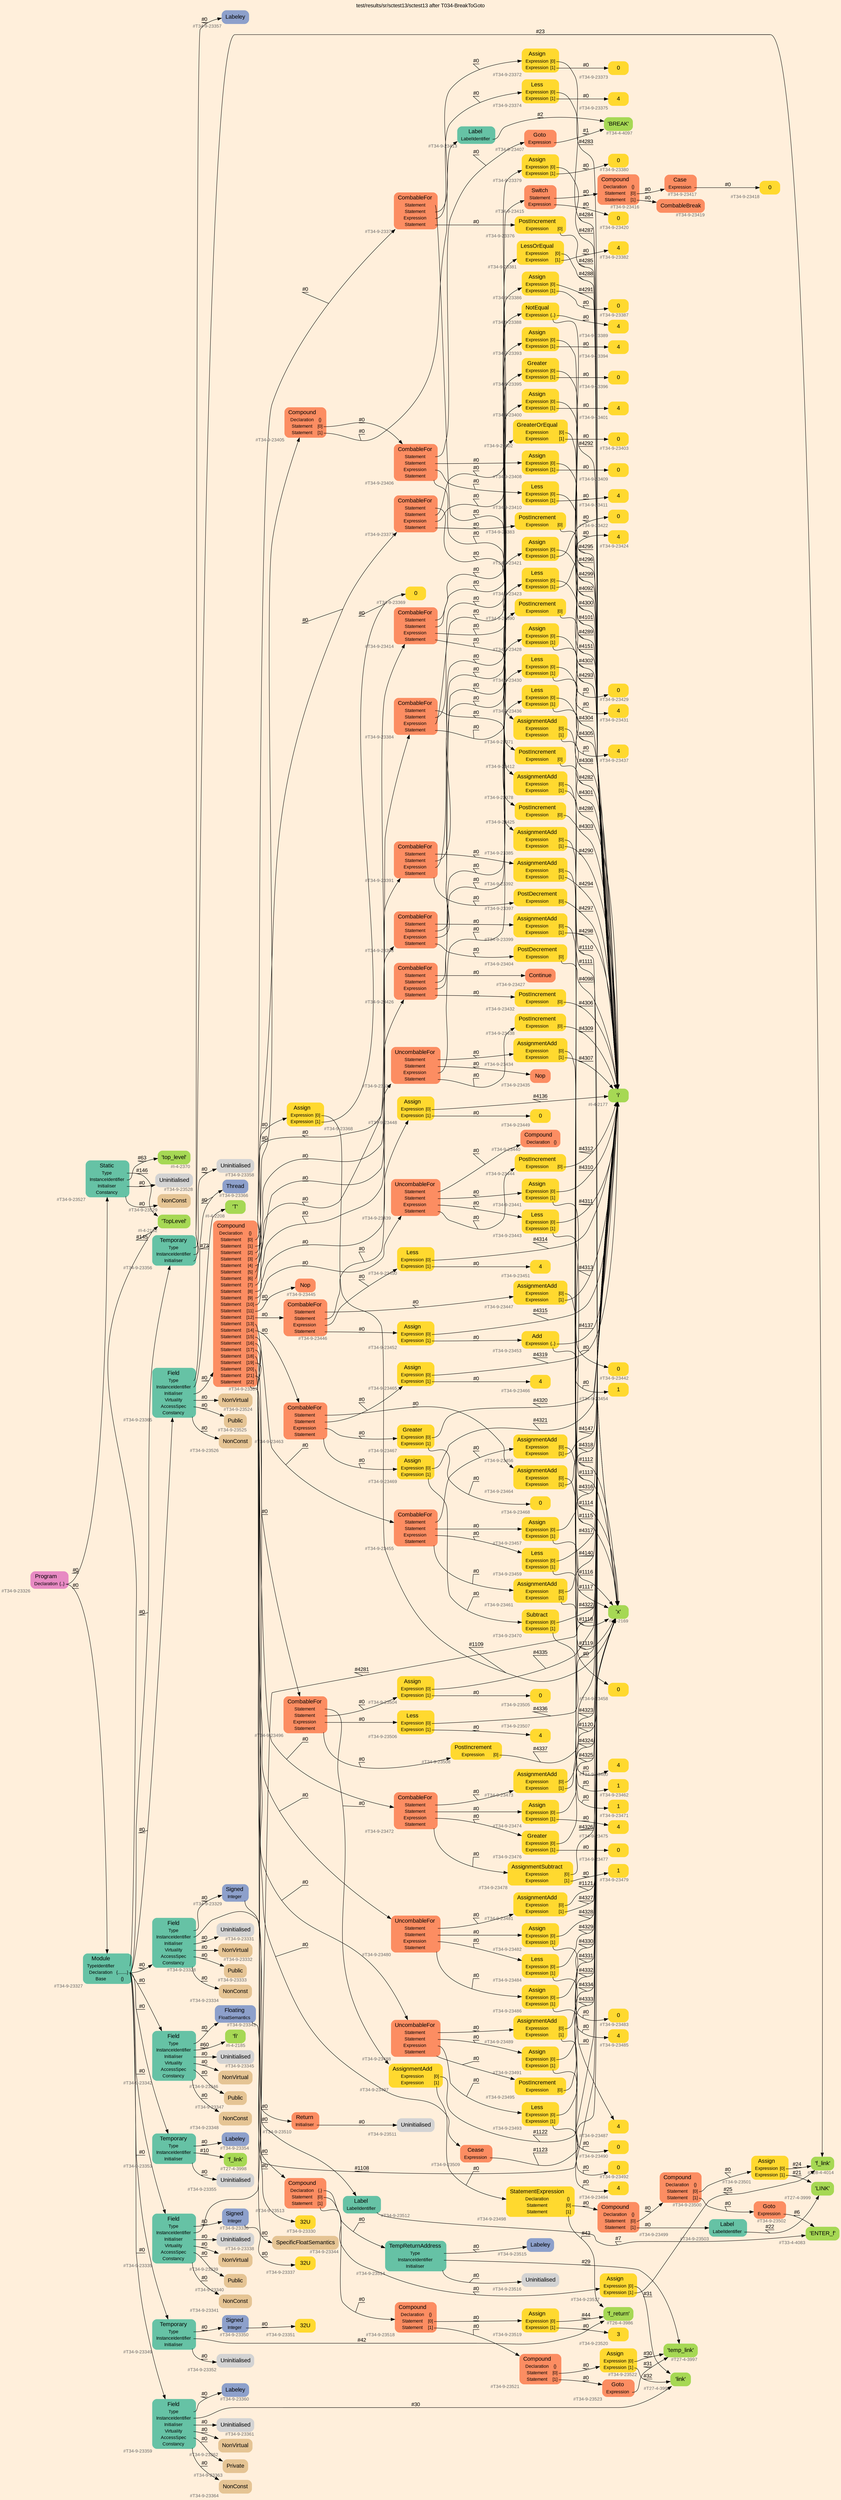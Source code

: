 digraph "test/results/sr/sctest13/sctest13 after T034-BreakToGoto" {
label = "test/results/sr/sctest13/sctest13 after T034-BreakToGoto"
labelloc = t
graph [
    rankdir = "LR"
    ranksep = 0.3
    bgcolor = antiquewhite1
    color = black
    fontcolor = black
    fontname = "Arial"
];
node [
    fontname = "Arial"
];
edge [
    fontname = "Arial"
];

// -------------------- node figure --------------------
// -------- block #T34-9-23326 ----------
"#T34-9-23326" [
    fillcolor = "/set28/4"
    xlabel = "#T34-9-23326"
    fontsize = "12"
    fontcolor = grey40
    shape = "plaintext"
    label = <<TABLE BORDER="0" CELLBORDER="0" CELLSPACING="0">
     <TR><TD><FONT COLOR="black" POINT-SIZE="15">Program</FONT></TD></TR>
     <TR><TD><FONT COLOR="black" POINT-SIZE="12">Declaration</FONT></TD><TD PORT="port0"><FONT COLOR="black" POINT-SIZE="12">{..}</FONT></TD></TR>
    </TABLE>>
    style = "rounded,filled"
];

// -------- block #T34-9-23327 ----------
"#T34-9-23327" [
    fillcolor = "/set28/1"
    xlabel = "#T34-9-23327"
    fontsize = "12"
    fontcolor = grey40
    shape = "plaintext"
    label = <<TABLE BORDER="0" CELLBORDER="0" CELLSPACING="0">
     <TR><TD><FONT COLOR="black" POINT-SIZE="15">Module</FONT></TD></TR>
     <TR><TD><FONT COLOR="black" POINT-SIZE="12">TypeIdentifier</FONT></TD><TD PORT="port0"></TD></TR>
     <TR><TD><FONT COLOR="black" POINT-SIZE="12">Declaration</FONT></TD><TD PORT="port1"><FONT COLOR="black" POINT-SIZE="12">{........}</FONT></TD></TR>
     <TR><TD><FONT COLOR="black" POINT-SIZE="12">Base</FONT></TD><TD PORT="port2"><FONT COLOR="black" POINT-SIZE="12">{}</FONT></TD></TR>
    </TABLE>>
    style = "rounded,filled"
];

// -------- block #I-4-2162 ----------
"#I-4-2162" [
    fillcolor = "/set28/5"
    xlabel = "#I-4-2162"
    fontsize = "12"
    fontcolor = grey40
    shape = "plaintext"
    label = <<TABLE BORDER="0" CELLBORDER="0" CELLSPACING="0">
     <TR><TD><FONT COLOR="black" POINT-SIZE="15">'TopLevel'</FONT></TD></TR>
    </TABLE>>
    style = "rounded,filled"
];

// -------- block #T34-9-23328 ----------
"#T34-9-23328" [
    fillcolor = "/set28/1"
    xlabel = "#T34-9-23328"
    fontsize = "12"
    fontcolor = grey40
    shape = "plaintext"
    label = <<TABLE BORDER="0" CELLBORDER="0" CELLSPACING="0">
     <TR><TD><FONT COLOR="black" POINT-SIZE="15">Field</FONT></TD></TR>
     <TR><TD><FONT COLOR="black" POINT-SIZE="12">Type</FONT></TD><TD PORT="port0"></TD></TR>
     <TR><TD><FONT COLOR="black" POINT-SIZE="12">InstanceIdentifier</FONT></TD><TD PORT="port1"></TD></TR>
     <TR><TD><FONT COLOR="black" POINT-SIZE="12">Initialiser</FONT></TD><TD PORT="port2"></TD></TR>
     <TR><TD><FONT COLOR="black" POINT-SIZE="12">Virtuality</FONT></TD><TD PORT="port3"></TD></TR>
     <TR><TD><FONT COLOR="black" POINT-SIZE="12">AccessSpec</FONT></TD><TD PORT="port4"></TD></TR>
     <TR><TD><FONT COLOR="black" POINT-SIZE="12">Constancy</FONT></TD><TD PORT="port5"></TD></TR>
    </TABLE>>
    style = "rounded,filled"
];

// -------- block #T34-9-23329 ----------
"#T34-9-23329" [
    fillcolor = "/set28/3"
    xlabel = "#T34-9-23329"
    fontsize = "12"
    fontcolor = grey40
    shape = "plaintext"
    label = <<TABLE BORDER="0" CELLBORDER="0" CELLSPACING="0">
     <TR><TD><FONT COLOR="black" POINT-SIZE="15">Signed</FONT></TD></TR>
     <TR><TD><FONT COLOR="black" POINT-SIZE="12">Integer</FONT></TD><TD PORT="port0"></TD></TR>
    </TABLE>>
    style = "rounded,filled"
];

// -------- block #T34-9-23330 ----------
"#T34-9-23330" [
    fillcolor = "/set28/6"
    xlabel = "#T34-9-23330"
    fontsize = "12"
    fontcolor = grey40
    shape = "plaintext"
    label = <<TABLE BORDER="0" CELLBORDER="0" CELLSPACING="0">
     <TR><TD><FONT COLOR="black" POINT-SIZE="15">32U</FONT></TD></TR>
    </TABLE>>
    style = "rounded,filled"
];

// -------- block #I-4-2169 ----------
"#I-4-2169" [
    fillcolor = "/set28/5"
    xlabel = "#I-4-2169"
    fontsize = "12"
    fontcolor = grey40
    shape = "plaintext"
    label = <<TABLE BORDER="0" CELLBORDER="0" CELLSPACING="0">
     <TR><TD><FONT COLOR="black" POINT-SIZE="15">'x'</FONT></TD></TR>
    </TABLE>>
    style = "rounded,filled"
];

// -------- block #T34-9-23331 ----------
"#T34-9-23331" [
    xlabel = "#T34-9-23331"
    fontsize = "12"
    fontcolor = grey40
    shape = "plaintext"
    label = <<TABLE BORDER="0" CELLBORDER="0" CELLSPACING="0">
     <TR><TD><FONT COLOR="black" POINT-SIZE="15">Uninitialised</FONT></TD></TR>
    </TABLE>>
    style = "rounded,filled"
];

// -------- block #T34-9-23332 ----------
"#T34-9-23332" [
    fillcolor = "/set28/7"
    xlabel = "#T34-9-23332"
    fontsize = "12"
    fontcolor = grey40
    shape = "plaintext"
    label = <<TABLE BORDER="0" CELLBORDER="0" CELLSPACING="0">
     <TR><TD><FONT COLOR="black" POINT-SIZE="15">NonVirtual</FONT></TD></TR>
    </TABLE>>
    style = "rounded,filled"
];

// -------- block #T34-9-23333 ----------
"#T34-9-23333" [
    fillcolor = "/set28/7"
    xlabel = "#T34-9-23333"
    fontsize = "12"
    fontcolor = grey40
    shape = "plaintext"
    label = <<TABLE BORDER="0" CELLBORDER="0" CELLSPACING="0">
     <TR><TD><FONT COLOR="black" POINT-SIZE="15">Public</FONT></TD></TR>
    </TABLE>>
    style = "rounded,filled"
];

// -------- block #T34-9-23334 ----------
"#T34-9-23334" [
    fillcolor = "/set28/7"
    xlabel = "#T34-9-23334"
    fontsize = "12"
    fontcolor = grey40
    shape = "plaintext"
    label = <<TABLE BORDER="0" CELLBORDER="0" CELLSPACING="0">
     <TR><TD><FONT COLOR="black" POINT-SIZE="15">NonConst</FONT></TD></TR>
    </TABLE>>
    style = "rounded,filled"
];

// -------- block #T34-9-23335 ----------
"#T34-9-23335" [
    fillcolor = "/set28/1"
    xlabel = "#T34-9-23335"
    fontsize = "12"
    fontcolor = grey40
    shape = "plaintext"
    label = <<TABLE BORDER="0" CELLBORDER="0" CELLSPACING="0">
     <TR><TD><FONT COLOR="black" POINT-SIZE="15">Field</FONT></TD></TR>
     <TR><TD><FONT COLOR="black" POINT-SIZE="12">Type</FONT></TD><TD PORT="port0"></TD></TR>
     <TR><TD><FONT COLOR="black" POINT-SIZE="12">InstanceIdentifier</FONT></TD><TD PORT="port1"></TD></TR>
     <TR><TD><FONT COLOR="black" POINT-SIZE="12">Initialiser</FONT></TD><TD PORT="port2"></TD></TR>
     <TR><TD><FONT COLOR="black" POINT-SIZE="12">Virtuality</FONT></TD><TD PORT="port3"></TD></TR>
     <TR><TD><FONT COLOR="black" POINT-SIZE="12">AccessSpec</FONT></TD><TD PORT="port4"></TD></TR>
     <TR><TD><FONT COLOR="black" POINT-SIZE="12">Constancy</FONT></TD><TD PORT="port5"></TD></TR>
    </TABLE>>
    style = "rounded,filled"
];

// -------- block #T34-9-23336 ----------
"#T34-9-23336" [
    fillcolor = "/set28/3"
    xlabel = "#T34-9-23336"
    fontsize = "12"
    fontcolor = grey40
    shape = "plaintext"
    label = <<TABLE BORDER="0" CELLBORDER="0" CELLSPACING="0">
     <TR><TD><FONT COLOR="black" POINT-SIZE="15">Signed</FONT></TD></TR>
     <TR><TD><FONT COLOR="black" POINT-SIZE="12">Integer</FONT></TD><TD PORT="port0"></TD></TR>
    </TABLE>>
    style = "rounded,filled"
];

// -------- block #T34-9-23337 ----------
"#T34-9-23337" [
    fillcolor = "/set28/6"
    xlabel = "#T34-9-23337"
    fontsize = "12"
    fontcolor = grey40
    shape = "plaintext"
    label = <<TABLE BORDER="0" CELLBORDER="0" CELLSPACING="0">
     <TR><TD><FONT COLOR="black" POINT-SIZE="15">32U</FONT></TD></TR>
    </TABLE>>
    style = "rounded,filled"
];

// -------- block #I-4-2177 ----------
"#I-4-2177" [
    fillcolor = "/set28/5"
    xlabel = "#I-4-2177"
    fontsize = "12"
    fontcolor = grey40
    shape = "plaintext"
    label = <<TABLE BORDER="0" CELLBORDER="0" CELLSPACING="0">
     <TR><TD><FONT COLOR="black" POINT-SIZE="15">'i'</FONT></TD></TR>
    </TABLE>>
    style = "rounded,filled"
];

// -------- block #T34-9-23338 ----------
"#T34-9-23338" [
    xlabel = "#T34-9-23338"
    fontsize = "12"
    fontcolor = grey40
    shape = "plaintext"
    label = <<TABLE BORDER="0" CELLBORDER="0" CELLSPACING="0">
     <TR><TD><FONT COLOR="black" POINT-SIZE="15">Uninitialised</FONT></TD></TR>
    </TABLE>>
    style = "rounded,filled"
];

// -------- block #T34-9-23339 ----------
"#T34-9-23339" [
    fillcolor = "/set28/7"
    xlabel = "#T34-9-23339"
    fontsize = "12"
    fontcolor = grey40
    shape = "plaintext"
    label = <<TABLE BORDER="0" CELLBORDER="0" CELLSPACING="0">
     <TR><TD><FONT COLOR="black" POINT-SIZE="15">NonVirtual</FONT></TD></TR>
    </TABLE>>
    style = "rounded,filled"
];

// -------- block #T34-9-23340 ----------
"#T34-9-23340" [
    fillcolor = "/set28/7"
    xlabel = "#T34-9-23340"
    fontsize = "12"
    fontcolor = grey40
    shape = "plaintext"
    label = <<TABLE BORDER="0" CELLBORDER="0" CELLSPACING="0">
     <TR><TD><FONT COLOR="black" POINT-SIZE="15">Public</FONT></TD></TR>
    </TABLE>>
    style = "rounded,filled"
];

// -------- block #T34-9-23341 ----------
"#T34-9-23341" [
    fillcolor = "/set28/7"
    xlabel = "#T34-9-23341"
    fontsize = "12"
    fontcolor = grey40
    shape = "plaintext"
    label = <<TABLE BORDER="0" CELLBORDER="0" CELLSPACING="0">
     <TR><TD><FONT COLOR="black" POINT-SIZE="15">NonConst</FONT></TD></TR>
    </TABLE>>
    style = "rounded,filled"
];

// -------- block #T34-9-23342 ----------
"#T34-9-23342" [
    fillcolor = "/set28/1"
    xlabel = "#T34-9-23342"
    fontsize = "12"
    fontcolor = grey40
    shape = "plaintext"
    label = <<TABLE BORDER="0" CELLBORDER="0" CELLSPACING="0">
     <TR><TD><FONT COLOR="black" POINT-SIZE="15">Field</FONT></TD></TR>
     <TR><TD><FONT COLOR="black" POINT-SIZE="12">Type</FONT></TD><TD PORT="port0"></TD></TR>
     <TR><TD><FONT COLOR="black" POINT-SIZE="12">InstanceIdentifier</FONT></TD><TD PORT="port1"></TD></TR>
     <TR><TD><FONT COLOR="black" POINT-SIZE="12">Initialiser</FONT></TD><TD PORT="port2"></TD></TR>
     <TR><TD><FONT COLOR="black" POINT-SIZE="12">Virtuality</FONT></TD><TD PORT="port3"></TD></TR>
     <TR><TD><FONT COLOR="black" POINT-SIZE="12">AccessSpec</FONT></TD><TD PORT="port4"></TD></TR>
     <TR><TD><FONT COLOR="black" POINT-SIZE="12">Constancy</FONT></TD><TD PORT="port5"></TD></TR>
    </TABLE>>
    style = "rounded,filled"
];

// -------- block #T34-9-23343 ----------
"#T34-9-23343" [
    fillcolor = "/set28/3"
    xlabel = "#T34-9-23343"
    fontsize = "12"
    fontcolor = grey40
    shape = "plaintext"
    label = <<TABLE BORDER="0" CELLBORDER="0" CELLSPACING="0">
     <TR><TD><FONT COLOR="black" POINT-SIZE="15">Floating</FONT></TD></TR>
     <TR><TD><FONT COLOR="black" POINT-SIZE="12">FloatSemantics</FONT></TD><TD PORT="port0"></TD></TR>
    </TABLE>>
    style = "rounded,filled"
];

// -------- block #T34-9-23344 ----------
"#T34-9-23344" [
    fillcolor = "/set28/7"
    xlabel = "#T34-9-23344"
    fontsize = "12"
    fontcolor = grey40
    shape = "plaintext"
    label = <<TABLE BORDER="0" CELLBORDER="0" CELLSPACING="0">
     <TR><TD><FONT COLOR="black" POINT-SIZE="15">SpecificFloatSemantics</FONT></TD></TR>
    </TABLE>>
    style = "rounded,filled"
];

// -------- block #I-4-2185 ----------
"#I-4-2185" [
    fillcolor = "/set28/5"
    xlabel = "#I-4-2185"
    fontsize = "12"
    fontcolor = grey40
    shape = "plaintext"
    label = <<TABLE BORDER="0" CELLBORDER="0" CELLSPACING="0">
     <TR><TD><FONT COLOR="black" POINT-SIZE="15">'fi'</FONT></TD></TR>
    </TABLE>>
    style = "rounded,filled"
];

// -------- block #T34-9-23345 ----------
"#T34-9-23345" [
    xlabel = "#T34-9-23345"
    fontsize = "12"
    fontcolor = grey40
    shape = "plaintext"
    label = <<TABLE BORDER="0" CELLBORDER="0" CELLSPACING="0">
     <TR><TD><FONT COLOR="black" POINT-SIZE="15">Uninitialised</FONT></TD></TR>
    </TABLE>>
    style = "rounded,filled"
];

// -------- block #T34-9-23346 ----------
"#T34-9-23346" [
    fillcolor = "/set28/7"
    xlabel = "#T34-9-23346"
    fontsize = "12"
    fontcolor = grey40
    shape = "plaintext"
    label = <<TABLE BORDER="0" CELLBORDER="0" CELLSPACING="0">
     <TR><TD><FONT COLOR="black" POINT-SIZE="15">NonVirtual</FONT></TD></TR>
    </TABLE>>
    style = "rounded,filled"
];

// -------- block #T34-9-23347 ----------
"#T34-9-23347" [
    fillcolor = "/set28/7"
    xlabel = "#T34-9-23347"
    fontsize = "12"
    fontcolor = grey40
    shape = "plaintext"
    label = <<TABLE BORDER="0" CELLBORDER="0" CELLSPACING="0">
     <TR><TD><FONT COLOR="black" POINT-SIZE="15">Public</FONT></TD></TR>
    </TABLE>>
    style = "rounded,filled"
];

// -------- block #T34-9-23348 ----------
"#T34-9-23348" [
    fillcolor = "/set28/7"
    xlabel = "#T34-9-23348"
    fontsize = "12"
    fontcolor = grey40
    shape = "plaintext"
    label = <<TABLE BORDER="0" CELLBORDER="0" CELLSPACING="0">
     <TR><TD><FONT COLOR="black" POINT-SIZE="15">NonConst</FONT></TD></TR>
    </TABLE>>
    style = "rounded,filled"
];

// -------- block #T34-9-23349 ----------
"#T34-9-23349" [
    fillcolor = "/set28/1"
    xlabel = "#T34-9-23349"
    fontsize = "12"
    fontcolor = grey40
    shape = "plaintext"
    label = <<TABLE BORDER="0" CELLBORDER="0" CELLSPACING="0">
     <TR><TD><FONT COLOR="black" POINT-SIZE="15">Temporary</FONT></TD></TR>
     <TR><TD><FONT COLOR="black" POINT-SIZE="12">Type</FONT></TD><TD PORT="port0"></TD></TR>
     <TR><TD><FONT COLOR="black" POINT-SIZE="12">InstanceIdentifier</FONT></TD><TD PORT="port1"></TD></TR>
     <TR><TD><FONT COLOR="black" POINT-SIZE="12">Initialiser</FONT></TD><TD PORT="port2"></TD></TR>
    </TABLE>>
    style = "rounded,filled"
];

// -------- block #T34-9-23350 ----------
"#T34-9-23350" [
    fillcolor = "/set28/3"
    xlabel = "#T34-9-23350"
    fontsize = "12"
    fontcolor = grey40
    shape = "plaintext"
    label = <<TABLE BORDER="0" CELLBORDER="0" CELLSPACING="0">
     <TR><TD><FONT COLOR="black" POINT-SIZE="15">Signed</FONT></TD></TR>
     <TR><TD><FONT COLOR="black" POINT-SIZE="12">Integer</FONT></TD><TD PORT="port0"></TD></TR>
    </TABLE>>
    style = "rounded,filled"
];

// -------- block #T34-9-23351 ----------
"#T34-9-23351" [
    fillcolor = "/set28/6"
    xlabel = "#T34-9-23351"
    fontsize = "12"
    fontcolor = grey40
    shape = "plaintext"
    label = <<TABLE BORDER="0" CELLBORDER="0" CELLSPACING="0">
     <TR><TD><FONT COLOR="black" POINT-SIZE="15">32U</FONT></TD></TR>
    </TABLE>>
    style = "rounded,filled"
];

// -------- block #T26-4-3986 ----------
"#T26-4-3986" [
    fillcolor = "/set28/5"
    xlabel = "#T26-4-3986"
    fontsize = "12"
    fontcolor = grey40
    shape = "plaintext"
    label = <<TABLE BORDER="0" CELLBORDER="0" CELLSPACING="0">
     <TR><TD><FONT COLOR="black" POINT-SIZE="15">'f_return'</FONT></TD></TR>
    </TABLE>>
    style = "rounded,filled"
];

// -------- block #T34-9-23352 ----------
"#T34-9-23352" [
    xlabel = "#T34-9-23352"
    fontsize = "12"
    fontcolor = grey40
    shape = "plaintext"
    label = <<TABLE BORDER="0" CELLBORDER="0" CELLSPACING="0">
     <TR><TD><FONT COLOR="black" POINT-SIZE="15">Uninitialised</FONT></TD></TR>
    </TABLE>>
    style = "rounded,filled"
];

// -------- block #T34-9-23353 ----------
"#T34-9-23353" [
    fillcolor = "/set28/1"
    xlabel = "#T34-9-23353"
    fontsize = "12"
    fontcolor = grey40
    shape = "plaintext"
    label = <<TABLE BORDER="0" CELLBORDER="0" CELLSPACING="0">
     <TR><TD><FONT COLOR="black" POINT-SIZE="15">Temporary</FONT></TD></TR>
     <TR><TD><FONT COLOR="black" POINT-SIZE="12">Type</FONT></TD><TD PORT="port0"></TD></TR>
     <TR><TD><FONT COLOR="black" POINT-SIZE="12">InstanceIdentifier</FONT></TD><TD PORT="port1"></TD></TR>
     <TR><TD><FONT COLOR="black" POINT-SIZE="12">Initialiser</FONT></TD><TD PORT="port2"></TD></TR>
    </TABLE>>
    style = "rounded,filled"
];

// -------- block #T34-9-23354 ----------
"#T34-9-23354" [
    fillcolor = "/set28/3"
    xlabel = "#T34-9-23354"
    fontsize = "12"
    fontcolor = grey40
    shape = "plaintext"
    label = <<TABLE BORDER="0" CELLBORDER="0" CELLSPACING="0">
     <TR><TD><FONT COLOR="black" POINT-SIZE="15">Labeley</FONT></TD></TR>
    </TABLE>>
    style = "rounded,filled"
];

// -------- block #T27-4-3998 ----------
"#T27-4-3998" [
    fillcolor = "/set28/5"
    xlabel = "#T27-4-3998"
    fontsize = "12"
    fontcolor = grey40
    shape = "plaintext"
    label = <<TABLE BORDER="0" CELLBORDER="0" CELLSPACING="0">
     <TR><TD><FONT COLOR="black" POINT-SIZE="15">'f_link'</FONT></TD></TR>
    </TABLE>>
    style = "rounded,filled"
];

// -------- block #T34-9-23355 ----------
"#T34-9-23355" [
    xlabel = "#T34-9-23355"
    fontsize = "12"
    fontcolor = grey40
    shape = "plaintext"
    label = <<TABLE BORDER="0" CELLBORDER="0" CELLSPACING="0">
     <TR><TD><FONT COLOR="black" POINT-SIZE="15">Uninitialised</FONT></TD></TR>
    </TABLE>>
    style = "rounded,filled"
];

// -------- block #T34-9-23356 ----------
"#T34-9-23356" [
    fillcolor = "/set28/1"
    xlabel = "#T34-9-23356"
    fontsize = "12"
    fontcolor = grey40
    shape = "plaintext"
    label = <<TABLE BORDER="0" CELLBORDER="0" CELLSPACING="0">
     <TR><TD><FONT COLOR="black" POINT-SIZE="15">Temporary</FONT></TD></TR>
     <TR><TD><FONT COLOR="black" POINT-SIZE="12">Type</FONT></TD><TD PORT="port0"></TD></TR>
     <TR><TD><FONT COLOR="black" POINT-SIZE="12">InstanceIdentifier</FONT></TD><TD PORT="port1"></TD></TR>
     <TR><TD><FONT COLOR="black" POINT-SIZE="12">Initialiser</FONT></TD><TD PORT="port2"></TD></TR>
    </TABLE>>
    style = "rounded,filled"
];

// -------- block #T34-9-23357 ----------
"#T34-9-23357" [
    fillcolor = "/set28/3"
    xlabel = "#T34-9-23357"
    fontsize = "12"
    fontcolor = grey40
    shape = "plaintext"
    label = <<TABLE BORDER="0" CELLBORDER="0" CELLSPACING="0">
     <TR><TD><FONT COLOR="black" POINT-SIZE="15">Labeley</FONT></TD></TR>
    </TABLE>>
    style = "rounded,filled"
];

// -------- block #T28-4-4014 ----------
"#T28-4-4014" [
    fillcolor = "/set28/5"
    xlabel = "#T28-4-4014"
    fontsize = "12"
    fontcolor = grey40
    shape = "plaintext"
    label = <<TABLE BORDER="0" CELLBORDER="0" CELLSPACING="0">
     <TR><TD><FONT COLOR="black" POINT-SIZE="15">'f_link'</FONT></TD></TR>
    </TABLE>>
    style = "rounded,filled"
];

// -------- block #T34-9-23358 ----------
"#T34-9-23358" [
    xlabel = "#T34-9-23358"
    fontsize = "12"
    fontcolor = grey40
    shape = "plaintext"
    label = <<TABLE BORDER="0" CELLBORDER="0" CELLSPACING="0">
     <TR><TD><FONT COLOR="black" POINT-SIZE="15">Uninitialised</FONT></TD></TR>
    </TABLE>>
    style = "rounded,filled"
];

// -------- block #T34-9-23359 ----------
"#T34-9-23359" [
    fillcolor = "/set28/1"
    xlabel = "#T34-9-23359"
    fontsize = "12"
    fontcolor = grey40
    shape = "plaintext"
    label = <<TABLE BORDER="0" CELLBORDER="0" CELLSPACING="0">
     <TR><TD><FONT COLOR="black" POINT-SIZE="15">Field</FONT></TD></TR>
     <TR><TD><FONT COLOR="black" POINT-SIZE="12">Type</FONT></TD><TD PORT="port0"></TD></TR>
     <TR><TD><FONT COLOR="black" POINT-SIZE="12">InstanceIdentifier</FONT></TD><TD PORT="port1"></TD></TR>
     <TR><TD><FONT COLOR="black" POINT-SIZE="12">Initialiser</FONT></TD><TD PORT="port2"></TD></TR>
     <TR><TD><FONT COLOR="black" POINT-SIZE="12">Virtuality</FONT></TD><TD PORT="port3"></TD></TR>
     <TR><TD><FONT COLOR="black" POINT-SIZE="12">AccessSpec</FONT></TD><TD PORT="port4"></TD></TR>
     <TR><TD><FONT COLOR="black" POINT-SIZE="12">Constancy</FONT></TD><TD PORT="port5"></TD></TR>
    </TABLE>>
    style = "rounded,filled"
];

// -------- block #T34-9-23360 ----------
"#T34-9-23360" [
    fillcolor = "/set28/3"
    xlabel = "#T34-9-23360"
    fontsize = "12"
    fontcolor = grey40
    shape = "plaintext"
    label = <<TABLE BORDER="0" CELLBORDER="0" CELLSPACING="0">
     <TR><TD><FONT COLOR="black" POINT-SIZE="15">Labeley</FONT></TD></TR>
    </TABLE>>
    style = "rounded,filled"
];

// -------- block #T27-4-3996 ----------
"#T27-4-3996" [
    fillcolor = "/set28/5"
    xlabel = "#T27-4-3996"
    fontsize = "12"
    fontcolor = grey40
    shape = "plaintext"
    label = <<TABLE BORDER="0" CELLBORDER="0" CELLSPACING="0">
     <TR><TD><FONT COLOR="black" POINT-SIZE="15">'link'</FONT></TD></TR>
    </TABLE>>
    style = "rounded,filled"
];

// -------- block #T34-9-23361 ----------
"#T34-9-23361" [
    xlabel = "#T34-9-23361"
    fontsize = "12"
    fontcolor = grey40
    shape = "plaintext"
    label = <<TABLE BORDER="0" CELLBORDER="0" CELLSPACING="0">
     <TR><TD><FONT COLOR="black" POINT-SIZE="15">Uninitialised</FONT></TD></TR>
    </TABLE>>
    style = "rounded,filled"
];

// -------- block #T34-9-23362 ----------
"#T34-9-23362" [
    fillcolor = "/set28/7"
    xlabel = "#T34-9-23362"
    fontsize = "12"
    fontcolor = grey40
    shape = "plaintext"
    label = <<TABLE BORDER="0" CELLBORDER="0" CELLSPACING="0">
     <TR><TD><FONT COLOR="black" POINT-SIZE="15">NonVirtual</FONT></TD></TR>
    </TABLE>>
    style = "rounded,filled"
];

// -------- block #T34-9-23363 ----------
"#T34-9-23363" [
    fillcolor = "/set28/7"
    xlabel = "#T34-9-23363"
    fontsize = "12"
    fontcolor = grey40
    shape = "plaintext"
    label = <<TABLE BORDER="0" CELLBORDER="0" CELLSPACING="0">
     <TR><TD><FONT COLOR="black" POINT-SIZE="15">Private</FONT></TD></TR>
    </TABLE>>
    style = "rounded,filled"
];

// -------- block #T34-9-23364 ----------
"#T34-9-23364" [
    fillcolor = "/set28/7"
    xlabel = "#T34-9-23364"
    fontsize = "12"
    fontcolor = grey40
    shape = "plaintext"
    label = <<TABLE BORDER="0" CELLBORDER="0" CELLSPACING="0">
     <TR><TD><FONT COLOR="black" POINT-SIZE="15">NonConst</FONT></TD></TR>
    </TABLE>>
    style = "rounded,filled"
];

// -------- block #T34-9-23365 ----------
"#T34-9-23365" [
    fillcolor = "/set28/1"
    xlabel = "#T34-9-23365"
    fontsize = "12"
    fontcolor = grey40
    shape = "plaintext"
    label = <<TABLE BORDER="0" CELLBORDER="0" CELLSPACING="0">
     <TR><TD><FONT COLOR="black" POINT-SIZE="15">Field</FONT></TD></TR>
     <TR><TD><FONT COLOR="black" POINT-SIZE="12">Type</FONT></TD><TD PORT="port0"></TD></TR>
     <TR><TD><FONT COLOR="black" POINT-SIZE="12">InstanceIdentifier</FONT></TD><TD PORT="port1"></TD></TR>
     <TR><TD><FONT COLOR="black" POINT-SIZE="12">Initialiser</FONT></TD><TD PORT="port2"></TD></TR>
     <TR><TD><FONT COLOR="black" POINT-SIZE="12">Virtuality</FONT></TD><TD PORT="port3"></TD></TR>
     <TR><TD><FONT COLOR="black" POINT-SIZE="12">AccessSpec</FONT></TD><TD PORT="port4"></TD></TR>
     <TR><TD><FONT COLOR="black" POINT-SIZE="12">Constancy</FONT></TD><TD PORT="port5"></TD></TR>
    </TABLE>>
    style = "rounded,filled"
];

// -------- block #T34-9-23366 ----------
"#T34-9-23366" [
    fillcolor = "/set28/3"
    xlabel = "#T34-9-23366"
    fontsize = "12"
    fontcolor = grey40
    shape = "plaintext"
    label = <<TABLE BORDER="0" CELLBORDER="0" CELLSPACING="0">
     <TR><TD><FONT COLOR="black" POINT-SIZE="15">Thread</FONT></TD></TR>
    </TABLE>>
    style = "rounded,filled"
];

// -------- block #I-4-2208 ----------
"#I-4-2208" [
    fillcolor = "/set28/5"
    xlabel = "#I-4-2208"
    fontsize = "12"
    fontcolor = grey40
    shape = "plaintext"
    label = <<TABLE BORDER="0" CELLBORDER="0" CELLSPACING="0">
     <TR><TD><FONT COLOR="black" POINT-SIZE="15">'T'</FONT></TD></TR>
    </TABLE>>
    style = "rounded,filled"
];

// -------- block #T34-9-23367 ----------
"#T34-9-23367" [
    fillcolor = "/set28/2"
    xlabel = "#T34-9-23367"
    fontsize = "12"
    fontcolor = grey40
    shape = "plaintext"
    label = <<TABLE BORDER="0" CELLBORDER="0" CELLSPACING="0">
     <TR><TD><FONT COLOR="black" POINT-SIZE="15">Compound</FONT></TD></TR>
     <TR><TD><FONT COLOR="black" POINT-SIZE="12">Declaration</FONT></TD><TD PORT="port0"><FONT COLOR="black" POINT-SIZE="12">{}</FONT></TD></TR>
     <TR><TD><FONT COLOR="black" POINT-SIZE="12">Statement</FONT></TD><TD PORT="port1"><FONT COLOR="black" POINT-SIZE="12">[0]</FONT></TD></TR>
     <TR><TD><FONT COLOR="black" POINT-SIZE="12">Statement</FONT></TD><TD PORT="port2"><FONT COLOR="black" POINT-SIZE="12">[1]</FONT></TD></TR>
     <TR><TD><FONT COLOR="black" POINT-SIZE="12">Statement</FONT></TD><TD PORT="port3"><FONT COLOR="black" POINT-SIZE="12">[2]</FONT></TD></TR>
     <TR><TD><FONT COLOR="black" POINT-SIZE="12">Statement</FONT></TD><TD PORT="port4"><FONT COLOR="black" POINT-SIZE="12">[3]</FONT></TD></TR>
     <TR><TD><FONT COLOR="black" POINT-SIZE="12">Statement</FONT></TD><TD PORT="port5"><FONT COLOR="black" POINT-SIZE="12">[4]</FONT></TD></TR>
     <TR><TD><FONT COLOR="black" POINT-SIZE="12">Statement</FONT></TD><TD PORT="port6"><FONT COLOR="black" POINT-SIZE="12">[5]</FONT></TD></TR>
     <TR><TD><FONT COLOR="black" POINT-SIZE="12">Statement</FONT></TD><TD PORT="port7"><FONT COLOR="black" POINT-SIZE="12">[6]</FONT></TD></TR>
     <TR><TD><FONT COLOR="black" POINT-SIZE="12">Statement</FONT></TD><TD PORT="port8"><FONT COLOR="black" POINT-SIZE="12">[7]</FONT></TD></TR>
     <TR><TD><FONT COLOR="black" POINT-SIZE="12">Statement</FONT></TD><TD PORT="port9"><FONT COLOR="black" POINT-SIZE="12">[8]</FONT></TD></TR>
     <TR><TD><FONT COLOR="black" POINT-SIZE="12">Statement</FONT></TD><TD PORT="port10"><FONT COLOR="black" POINT-SIZE="12">[9]</FONT></TD></TR>
     <TR><TD><FONT COLOR="black" POINT-SIZE="12">Statement</FONT></TD><TD PORT="port11"><FONT COLOR="black" POINT-SIZE="12">[10]</FONT></TD></TR>
     <TR><TD><FONT COLOR="black" POINT-SIZE="12">Statement</FONT></TD><TD PORT="port12"><FONT COLOR="black" POINT-SIZE="12">[11]</FONT></TD></TR>
     <TR><TD><FONT COLOR="black" POINT-SIZE="12">Statement</FONT></TD><TD PORT="port13"><FONT COLOR="black" POINT-SIZE="12">[12]</FONT></TD></TR>
     <TR><TD><FONT COLOR="black" POINT-SIZE="12">Statement</FONT></TD><TD PORT="port14"><FONT COLOR="black" POINT-SIZE="12">[13]</FONT></TD></TR>
     <TR><TD><FONT COLOR="black" POINT-SIZE="12">Statement</FONT></TD><TD PORT="port15"><FONT COLOR="black" POINT-SIZE="12">[14]</FONT></TD></TR>
     <TR><TD><FONT COLOR="black" POINT-SIZE="12">Statement</FONT></TD><TD PORT="port16"><FONT COLOR="black" POINT-SIZE="12">[15]</FONT></TD></TR>
     <TR><TD><FONT COLOR="black" POINT-SIZE="12">Statement</FONT></TD><TD PORT="port17"><FONT COLOR="black" POINT-SIZE="12">[16]</FONT></TD></TR>
     <TR><TD><FONT COLOR="black" POINT-SIZE="12">Statement</FONT></TD><TD PORT="port18"><FONT COLOR="black" POINT-SIZE="12">[17]</FONT></TD></TR>
     <TR><TD><FONT COLOR="black" POINT-SIZE="12">Statement</FONT></TD><TD PORT="port19"><FONT COLOR="black" POINT-SIZE="12">[18]</FONT></TD></TR>
     <TR><TD><FONT COLOR="black" POINT-SIZE="12">Statement</FONT></TD><TD PORT="port20"><FONT COLOR="black" POINT-SIZE="12">[19]</FONT></TD></TR>
     <TR><TD><FONT COLOR="black" POINT-SIZE="12">Statement</FONT></TD><TD PORT="port21"><FONT COLOR="black" POINT-SIZE="12">[20]</FONT></TD></TR>
     <TR><TD><FONT COLOR="black" POINT-SIZE="12">Statement</FONT></TD><TD PORT="port22"><FONT COLOR="black" POINT-SIZE="12">[21]</FONT></TD></TR>
     <TR><TD><FONT COLOR="black" POINT-SIZE="12">Statement</FONT></TD><TD PORT="port23"><FONT COLOR="black" POINT-SIZE="12">[22]</FONT></TD></TR>
    </TABLE>>
    style = "rounded,filled"
];

// -------- block #T34-9-23368 ----------
"#T34-9-23368" [
    fillcolor = "/set28/6"
    xlabel = "#T34-9-23368"
    fontsize = "12"
    fontcolor = grey40
    shape = "plaintext"
    label = <<TABLE BORDER="0" CELLBORDER="0" CELLSPACING="0">
     <TR><TD><FONT COLOR="black" POINT-SIZE="15">Assign</FONT></TD></TR>
     <TR><TD><FONT COLOR="black" POINT-SIZE="12">Expression</FONT></TD><TD PORT="port0"><FONT COLOR="black" POINT-SIZE="12">[0]</FONT></TD></TR>
     <TR><TD><FONT COLOR="black" POINT-SIZE="12">Expression</FONT></TD><TD PORT="port1"><FONT COLOR="black" POINT-SIZE="12">[1]</FONT></TD></TR>
    </TABLE>>
    style = "rounded,filled"
];

// -------- block #T34-9-23369 ----------
"#T34-9-23369" [
    fillcolor = "/set28/6"
    xlabel = "#T34-9-23369"
    fontsize = "12"
    fontcolor = grey40
    shape = "plaintext"
    label = <<TABLE BORDER="0" CELLBORDER="0" CELLSPACING="0">
     <TR><TD><FONT COLOR="black" POINT-SIZE="15">0</FONT></TD></TR>
    </TABLE>>
    style = "rounded,filled"
];

// -------- block #T34-9-23370 ----------
"#T34-9-23370" [
    fillcolor = "/set28/2"
    xlabel = "#T34-9-23370"
    fontsize = "12"
    fontcolor = grey40
    shape = "plaintext"
    label = <<TABLE BORDER="0" CELLBORDER="0" CELLSPACING="0">
     <TR><TD><FONT COLOR="black" POINT-SIZE="15">CombableFor</FONT></TD></TR>
     <TR><TD><FONT COLOR="black" POINT-SIZE="12">Statement</FONT></TD><TD PORT="port0"></TD></TR>
     <TR><TD><FONT COLOR="black" POINT-SIZE="12">Statement</FONT></TD><TD PORT="port1"></TD></TR>
     <TR><TD><FONT COLOR="black" POINT-SIZE="12">Expression</FONT></TD><TD PORT="port2"></TD></TR>
     <TR><TD><FONT COLOR="black" POINT-SIZE="12">Statement</FONT></TD><TD PORT="port3"></TD></TR>
    </TABLE>>
    style = "rounded,filled"
];

// -------- block #T34-9-23371 ----------
"#T34-9-23371" [
    fillcolor = "/set28/6"
    xlabel = "#T34-9-23371"
    fontsize = "12"
    fontcolor = grey40
    shape = "plaintext"
    label = <<TABLE BORDER="0" CELLBORDER="0" CELLSPACING="0">
     <TR><TD><FONT COLOR="black" POINT-SIZE="15">AssignmentAdd</FONT></TD></TR>
     <TR><TD><FONT COLOR="black" POINT-SIZE="12">Expression</FONT></TD><TD PORT="port0"><FONT COLOR="black" POINT-SIZE="12">[0]</FONT></TD></TR>
     <TR><TD><FONT COLOR="black" POINT-SIZE="12">Expression</FONT></TD><TD PORT="port1"><FONT COLOR="black" POINT-SIZE="12">[1]</FONT></TD></TR>
    </TABLE>>
    style = "rounded,filled"
];

// -------- block #T34-9-23372 ----------
"#T34-9-23372" [
    fillcolor = "/set28/6"
    xlabel = "#T34-9-23372"
    fontsize = "12"
    fontcolor = grey40
    shape = "plaintext"
    label = <<TABLE BORDER="0" CELLBORDER="0" CELLSPACING="0">
     <TR><TD><FONT COLOR="black" POINT-SIZE="15">Assign</FONT></TD></TR>
     <TR><TD><FONT COLOR="black" POINT-SIZE="12">Expression</FONT></TD><TD PORT="port0"><FONT COLOR="black" POINT-SIZE="12">[0]</FONT></TD></TR>
     <TR><TD><FONT COLOR="black" POINT-SIZE="12">Expression</FONT></TD><TD PORT="port1"><FONT COLOR="black" POINT-SIZE="12">[1]</FONT></TD></TR>
    </TABLE>>
    style = "rounded,filled"
];

// -------- block #T34-9-23373 ----------
"#T34-9-23373" [
    fillcolor = "/set28/6"
    xlabel = "#T34-9-23373"
    fontsize = "12"
    fontcolor = grey40
    shape = "plaintext"
    label = <<TABLE BORDER="0" CELLBORDER="0" CELLSPACING="0">
     <TR><TD><FONT COLOR="black" POINT-SIZE="15">0</FONT></TD></TR>
    </TABLE>>
    style = "rounded,filled"
];

// -------- block #T34-9-23374 ----------
"#T34-9-23374" [
    fillcolor = "/set28/6"
    xlabel = "#T34-9-23374"
    fontsize = "12"
    fontcolor = grey40
    shape = "plaintext"
    label = <<TABLE BORDER="0" CELLBORDER="0" CELLSPACING="0">
     <TR><TD><FONT COLOR="black" POINT-SIZE="15">Less</FONT></TD></TR>
     <TR><TD><FONT COLOR="black" POINT-SIZE="12">Expression</FONT></TD><TD PORT="port0"><FONT COLOR="black" POINT-SIZE="12">[0]</FONT></TD></TR>
     <TR><TD><FONT COLOR="black" POINT-SIZE="12">Expression</FONT></TD><TD PORT="port1"><FONT COLOR="black" POINT-SIZE="12">[1]</FONT></TD></TR>
    </TABLE>>
    style = "rounded,filled"
];

// -------- block #T34-9-23375 ----------
"#T34-9-23375" [
    fillcolor = "/set28/6"
    xlabel = "#T34-9-23375"
    fontsize = "12"
    fontcolor = grey40
    shape = "plaintext"
    label = <<TABLE BORDER="0" CELLBORDER="0" CELLSPACING="0">
     <TR><TD><FONT COLOR="black" POINT-SIZE="15">4</FONT></TD></TR>
    </TABLE>>
    style = "rounded,filled"
];

// -------- block #T34-9-23376 ----------
"#T34-9-23376" [
    fillcolor = "/set28/6"
    xlabel = "#T34-9-23376"
    fontsize = "12"
    fontcolor = grey40
    shape = "plaintext"
    label = <<TABLE BORDER="0" CELLBORDER="0" CELLSPACING="0">
     <TR><TD><FONT COLOR="black" POINT-SIZE="15">PostIncrement</FONT></TD></TR>
     <TR><TD><FONT COLOR="black" POINT-SIZE="12">Expression</FONT></TD><TD PORT="port0"><FONT COLOR="black" POINT-SIZE="12">[0]</FONT></TD></TR>
    </TABLE>>
    style = "rounded,filled"
];

// -------- block #T34-9-23377 ----------
"#T34-9-23377" [
    fillcolor = "/set28/2"
    xlabel = "#T34-9-23377"
    fontsize = "12"
    fontcolor = grey40
    shape = "plaintext"
    label = <<TABLE BORDER="0" CELLBORDER="0" CELLSPACING="0">
     <TR><TD><FONT COLOR="black" POINT-SIZE="15">CombableFor</FONT></TD></TR>
     <TR><TD><FONT COLOR="black" POINT-SIZE="12">Statement</FONT></TD><TD PORT="port0"></TD></TR>
     <TR><TD><FONT COLOR="black" POINT-SIZE="12">Statement</FONT></TD><TD PORT="port1"></TD></TR>
     <TR><TD><FONT COLOR="black" POINT-SIZE="12">Expression</FONT></TD><TD PORT="port2"></TD></TR>
     <TR><TD><FONT COLOR="black" POINT-SIZE="12">Statement</FONT></TD><TD PORT="port3"></TD></TR>
    </TABLE>>
    style = "rounded,filled"
];

// -------- block #T34-9-23378 ----------
"#T34-9-23378" [
    fillcolor = "/set28/6"
    xlabel = "#T34-9-23378"
    fontsize = "12"
    fontcolor = grey40
    shape = "plaintext"
    label = <<TABLE BORDER="0" CELLBORDER="0" CELLSPACING="0">
     <TR><TD><FONT COLOR="black" POINT-SIZE="15">AssignmentAdd</FONT></TD></TR>
     <TR><TD><FONT COLOR="black" POINT-SIZE="12">Expression</FONT></TD><TD PORT="port0"><FONT COLOR="black" POINT-SIZE="12">[0]</FONT></TD></TR>
     <TR><TD><FONT COLOR="black" POINT-SIZE="12">Expression</FONT></TD><TD PORT="port1"><FONT COLOR="black" POINT-SIZE="12">[1]</FONT></TD></TR>
    </TABLE>>
    style = "rounded,filled"
];

// -------- block #T34-9-23379 ----------
"#T34-9-23379" [
    fillcolor = "/set28/6"
    xlabel = "#T34-9-23379"
    fontsize = "12"
    fontcolor = grey40
    shape = "plaintext"
    label = <<TABLE BORDER="0" CELLBORDER="0" CELLSPACING="0">
     <TR><TD><FONT COLOR="black" POINT-SIZE="15">Assign</FONT></TD></TR>
     <TR><TD><FONT COLOR="black" POINT-SIZE="12">Expression</FONT></TD><TD PORT="port0"><FONT COLOR="black" POINT-SIZE="12">[0]</FONT></TD></TR>
     <TR><TD><FONT COLOR="black" POINT-SIZE="12">Expression</FONT></TD><TD PORT="port1"><FONT COLOR="black" POINT-SIZE="12">[1]</FONT></TD></TR>
    </TABLE>>
    style = "rounded,filled"
];

// -------- block #T34-9-23380 ----------
"#T34-9-23380" [
    fillcolor = "/set28/6"
    xlabel = "#T34-9-23380"
    fontsize = "12"
    fontcolor = grey40
    shape = "plaintext"
    label = <<TABLE BORDER="0" CELLBORDER="0" CELLSPACING="0">
     <TR><TD><FONT COLOR="black" POINT-SIZE="15">0</FONT></TD></TR>
    </TABLE>>
    style = "rounded,filled"
];

// -------- block #T34-9-23381 ----------
"#T34-9-23381" [
    fillcolor = "/set28/6"
    xlabel = "#T34-9-23381"
    fontsize = "12"
    fontcolor = grey40
    shape = "plaintext"
    label = <<TABLE BORDER="0" CELLBORDER="0" CELLSPACING="0">
     <TR><TD><FONT COLOR="black" POINT-SIZE="15">LessOrEqual</FONT></TD></TR>
     <TR><TD><FONT COLOR="black" POINT-SIZE="12">Expression</FONT></TD><TD PORT="port0"><FONT COLOR="black" POINT-SIZE="12">[0]</FONT></TD></TR>
     <TR><TD><FONT COLOR="black" POINT-SIZE="12">Expression</FONT></TD><TD PORT="port1"><FONT COLOR="black" POINT-SIZE="12">[1]</FONT></TD></TR>
    </TABLE>>
    style = "rounded,filled"
];

// -------- block #T34-9-23382 ----------
"#T34-9-23382" [
    fillcolor = "/set28/6"
    xlabel = "#T34-9-23382"
    fontsize = "12"
    fontcolor = grey40
    shape = "plaintext"
    label = <<TABLE BORDER="0" CELLBORDER="0" CELLSPACING="0">
     <TR><TD><FONT COLOR="black" POINT-SIZE="15">4</FONT></TD></TR>
    </TABLE>>
    style = "rounded,filled"
];

// -------- block #T34-9-23383 ----------
"#T34-9-23383" [
    fillcolor = "/set28/6"
    xlabel = "#T34-9-23383"
    fontsize = "12"
    fontcolor = grey40
    shape = "plaintext"
    label = <<TABLE BORDER="0" CELLBORDER="0" CELLSPACING="0">
     <TR><TD><FONT COLOR="black" POINT-SIZE="15">PostIncrement</FONT></TD></TR>
     <TR><TD><FONT COLOR="black" POINT-SIZE="12">Expression</FONT></TD><TD PORT="port0"><FONT COLOR="black" POINT-SIZE="12">[0]</FONT></TD></TR>
    </TABLE>>
    style = "rounded,filled"
];

// -------- block #T34-9-23384 ----------
"#T34-9-23384" [
    fillcolor = "/set28/2"
    xlabel = "#T34-9-23384"
    fontsize = "12"
    fontcolor = grey40
    shape = "plaintext"
    label = <<TABLE BORDER="0" CELLBORDER="0" CELLSPACING="0">
     <TR><TD><FONT COLOR="black" POINT-SIZE="15">CombableFor</FONT></TD></TR>
     <TR><TD><FONT COLOR="black" POINT-SIZE="12">Statement</FONT></TD><TD PORT="port0"></TD></TR>
     <TR><TD><FONT COLOR="black" POINT-SIZE="12">Statement</FONT></TD><TD PORT="port1"></TD></TR>
     <TR><TD><FONT COLOR="black" POINT-SIZE="12">Expression</FONT></TD><TD PORT="port2"></TD></TR>
     <TR><TD><FONT COLOR="black" POINT-SIZE="12">Statement</FONT></TD><TD PORT="port3"></TD></TR>
    </TABLE>>
    style = "rounded,filled"
];

// -------- block #T34-9-23385 ----------
"#T34-9-23385" [
    fillcolor = "/set28/6"
    xlabel = "#T34-9-23385"
    fontsize = "12"
    fontcolor = grey40
    shape = "plaintext"
    label = <<TABLE BORDER="0" CELLBORDER="0" CELLSPACING="0">
     <TR><TD><FONT COLOR="black" POINT-SIZE="15">AssignmentAdd</FONT></TD></TR>
     <TR><TD><FONT COLOR="black" POINT-SIZE="12">Expression</FONT></TD><TD PORT="port0"><FONT COLOR="black" POINT-SIZE="12">[0]</FONT></TD></TR>
     <TR><TD><FONT COLOR="black" POINT-SIZE="12">Expression</FONT></TD><TD PORT="port1"><FONT COLOR="black" POINT-SIZE="12">[1]</FONT></TD></TR>
    </TABLE>>
    style = "rounded,filled"
];

// -------- block #T34-9-23386 ----------
"#T34-9-23386" [
    fillcolor = "/set28/6"
    xlabel = "#T34-9-23386"
    fontsize = "12"
    fontcolor = grey40
    shape = "plaintext"
    label = <<TABLE BORDER="0" CELLBORDER="0" CELLSPACING="0">
     <TR><TD><FONT COLOR="black" POINT-SIZE="15">Assign</FONT></TD></TR>
     <TR><TD><FONT COLOR="black" POINT-SIZE="12">Expression</FONT></TD><TD PORT="port0"><FONT COLOR="black" POINT-SIZE="12">[0]</FONT></TD></TR>
     <TR><TD><FONT COLOR="black" POINT-SIZE="12">Expression</FONT></TD><TD PORT="port1"><FONT COLOR="black" POINT-SIZE="12">[1]</FONT></TD></TR>
    </TABLE>>
    style = "rounded,filled"
];

// -------- block #T34-9-23387 ----------
"#T34-9-23387" [
    fillcolor = "/set28/6"
    xlabel = "#T34-9-23387"
    fontsize = "12"
    fontcolor = grey40
    shape = "plaintext"
    label = <<TABLE BORDER="0" CELLBORDER="0" CELLSPACING="0">
     <TR><TD><FONT COLOR="black" POINT-SIZE="15">0</FONT></TD></TR>
    </TABLE>>
    style = "rounded,filled"
];

// -------- block #T34-9-23388 ----------
"#T34-9-23388" [
    fillcolor = "/set28/6"
    xlabel = "#T34-9-23388"
    fontsize = "12"
    fontcolor = grey40
    shape = "plaintext"
    label = <<TABLE BORDER="0" CELLBORDER="0" CELLSPACING="0">
     <TR><TD><FONT COLOR="black" POINT-SIZE="15">NotEqual</FONT></TD></TR>
     <TR><TD><FONT COLOR="black" POINT-SIZE="12">Expression</FONT></TD><TD PORT="port0"><FONT COLOR="black" POINT-SIZE="12">{..}</FONT></TD></TR>
    </TABLE>>
    style = "rounded,filled"
];

// -------- block #T34-9-23389 ----------
"#T34-9-23389" [
    fillcolor = "/set28/6"
    xlabel = "#T34-9-23389"
    fontsize = "12"
    fontcolor = grey40
    shape = "plaintext"
    label = <<TABLE BORDER="0" CELLBORDER="0" CELLSPACING="0">
     <TR><TD><FONT COLOR="black" POINT-SIZE="15">4</FONT></TD></TR>
    </TABLE>>
    style = "rounded,filled"
];

// -------- block #T34-9-23390 ----------
"#T34-9-23390" [
    fillcolor = "/set28/6"
    xlabel = "#T34-9-23390"
    fontsize = "12"
    fontcolor = grey40
    shape = "plaintext"
    label = <<TABLE BORDER="0" CELLBORDER="0" CELLSPACING="0">
     <TR><TD><FONT COLOR="black" POINT-SIZE="15">PostIncrement</FONT></TD></TR>
     <TR><TD><FONT COLOR="black" POINT-SIZE="12">Expression</FONT></TD><TD PORT="port0"><FONT COLOR="black" POINT-SIZE="12">[0]</FONT></TD></TR>
    </TABLE>>
    style = "rounded,filled"
];

// -------- block #T34-9-23391 ----------
"#T34-9-23391" [
    fillcolor = "/set28/2"
    xlabel = "#T34-9-23391"
    fontsize = "12"
    fontcolor = grey40
    shape = "plaintext"
    label = <<TABLE BORDER="0" CELLBORDER="0" CELLSPACING="0">
     <TR><TD><FONT COLOR="black" POINT-SIZE="15">CombableFor</FONT></TD></TR>
     <TR><TD><FONT COLOR="black" POINT-SIZE="12">Statement</FONT></TD><TD PORT="port0"></TD></TR>
     <TR><TD><FONT COLOR="black" POINT-SIZE="12">Statement</FONT></TD><TD PORT="port1"></TD></TR>
     <TR><TD><FONT COLOR="black" POINT-SIZE="12">Expression</FONT></TD><TD PORT="port2"></TD></TR>
     <TR><TD><FONT COLOR="black" POINT-SIZE="12">Statement</FONT></TD><TD PORT="port3"></TD></TR>
    </TABLE>>
    style = "rounded,filled"
];

// -------- block #T34-9-23392 ----------
"#T34-9-23392" [
    fillcolor = "/set28/6"
    xlabel = "#T34-9-23392"
    fontsize = "12"
    fontcolor = grey40
    shape = "plaintext"
    label = <<TABLE BORDER="0" CELLBORDER="0" CELLSPACING="0">
     <TR><TD><FONT COLOR="black" POINT-SIZE="15">AssignmentAdd</FONT></TD></TR>
     <TR><TD><FONT COLOR="black" POINT-SIZE="12">Expression</FONT></TD><TD PORT="port0"><FONT COLOR="black" POINT-SIZE="12">[0]</FONT></TD></TR>
     <TR><TD><FONT COLOR="black" POINT-SIZE="12">Expression</FONT></TD><TD PORT="port1"><FONT COLOR="black" POINT-SIZE="12">[1]</FONT></TD></TR>
    </TABLE>>
    style = "rounded,filled"
];

// -------- block #T34-9-23393 ----------
"#T34-9-23393" [
    fillcolor = "/set28/6"
    xlabel = "#T34-9-23393"
    fontsize = "12"
    fontcolor = grey40
    shape = "plaintext"
    label = <<TABLE BORDER="0" CELLBORDER="0" CELLSPACING="0">
     <TR><TD><FONT COLOR="black" POINT-SIZE="15">Assign</FONT></TD></TR>
     <TR><TD><FONT COLOR="black" POINT-SIZE="12">Expression</FONT></TD><TD PORT="port0"><FONT COLOR="black" POINT-SIZE="12">[0]</FONT></TD></TR>
     <TR><TD><FONT COLOR="black" POINT-SIZE="12">Expression</FONT></TD><TD PORT="port1"><FONT COLOR="black" POINT-SIZE="12">[1]</FONT></TD></TR>
    </TABLE>>
    style = "rounded,filled"
];

// -------- block #T34-9-23394 ----------
"#T34-9-23394" [
    fillcolor = "/set28/6"
    xlabel = "#T34-9-23394"
    fontsize = "12"
    fontcolor = grey40
    shape = "plaintext"
    label = <<TABLE BORDER="0" CELLBORDER="0" CELLSPACING="0">
     <TR><TD><FONT COLOR="black" POINT-SIZE="15">4</FONT></TD></TR>
    </TABLE>>
    style = "rounded,filled"
];

// -------- block #T34-9-23395 ----------
"#T34-9-23395" [
    fillcolor = "/set28/6"
    xlabel = "#T34-9-23395"
    fontsize = "12"
    fontcolor = grey40
    shape = "plaintext"
    label = <<TABLE BORDER="0" CELLBORDER="0" CELLSPACING="0">
     <TR><TD><FONT COLOR="black" POINT-SIZE="15">Greater</FONT></TD></TR>
     <TR><TD><FONT COLOR="black" POINT-SIZE="12">Expression</FONT></TD><TD PORT="port0"><FONT COLOR="black" POINT-SIZE="12">[0]</FONT></TD></TR>
     <TR><TD><FONT COLOR="black" POINT-SIZE="12">Expression</FONT></TD><TD PORT="port1"><FONT COLOR="black" POINT-SIZE="12">[1]</FONT></TD></TR>
    </TABLE>>
    style = "rounded,filled"
];

// -------- block #T34-9-23396 ----------
"#T34-9-23396" [
    fillcolor = "/set28/6"
    xlabel = "#T34-9-23396"
    fontsize = "12"
    fontcolor = grey40
    shape = "plaintext"
    label = <<TABLE BORDER="0" CELLBORDER="0" CELLSPACING="0">
     <TR><TD><FONT COLOR="black" POINT-SIZE="15">0</FONT></TD></TR>
    </TABLE>>
    style = "rounded,filled"
];

// -------- block #T34-9-23397 ----------
"#T34-9-23397" [
    fillcolor = "/set28/6"
    xlabel = "#T34-9-23397"
    fontsize = "12"
    fontcolor = grey40
    shape = "plaintext"
    label = <<TABLE BORDER="0" CELLBORDER="0" CELLSPACING="0">
     <TR><TD><FONT COLOR="black" POINT-SIZE="15">PostDecrement</FONT></TD></TR>
     <TR><TD><FONT COLOR="black" POINT-SIZE="12">Expression</FONT></TD><TD PORT="port0"><FONT COLOR="black" POINT-SIZE="12">[0]</FONT></TD></TR>
    </TABLE>>
    style = "rounded,filled"
];

// -------- block #T34-9-23398 ----------
"#T34-9-23398" [
    fillcolor = "/set28/2"
    xlabel = "#T34-9-23398"
    fontsize = "12"
    fontcolor = grey40
    shape = "plaintext"
    label = <<TABLE BORDER="0" CELLBORDER="0" CELLSPACING="0">
     <TR><TD><FONT COLOR="black" POINT-SIZE="15">CombableFor</FONT></TD></TR>
     <TR><TD><FONT COLOR="black" POINT-SIZE="12">Statement</FONT></TD><TD PORT="port0"></TD></TR>
     <TR><TD><FONT COLOR="black" POINT-SIZE="12">Statement</FONT></TD><TD PORT="port1"></TD></TR>
     <TR><TD><FONT COLOR="black" POINT-SIZE="12">Expression</FONT></TD><TD PORT="port2"></TD></TR>
     <TR><TD><FONT COLOR="black" POINT-SIZE="12">Statement</FONT></TD><TD PORT="port3"></TD></TR>
    </TABLE>>
    style = "rounded,filled"
];

// -------- block #T34-9-23399 ----------
"#T34-9-23399" [
    fillcolor = "/set28/6"
    xlabel = "#T34-9-23399"
    fontsize = "12"
    fontcolor = grey40
    shape = "plaintext"
    label = <<TABLE BORDER="0" CELLBORDER="0" CELLSPACING="0">
     <TR><TD><FONT COLOR="black" POINT-SIZE="15">AssignmentAdd</FONT></TD></TR>
     <TR><TD><FONT COLOR="black" POINT-SIZE="12">Expression</FONT></TD><TD PORT="port0"><FONT COLOR="black" POINT-SIZE="12">[0]</FONT></TD></TR>
     <TR><TD><FONT COLOR="black" POINT-SIZE="12">Expression</FONT></TD><TD PORT="port1"><FONT COLOR="black" POINT-SIZE="12">[1]</FONT></TD></TR>
    </TABLE>>
    style = "rounded,filled"
];

// -------- block #T34-9-23400 ----------
"#T34-9-23400" [
    fillcolor = "/set28/6"
    xlabel = "#T34-9-23400"
    fontsize = "12"
    fontcolor = grey40
    shape = "plaintext"
    label = <<TABLE BORDER="0" CELLBORDER="0" CELLSPACING="0">
     <TR><TD><FONT COLOR="black" POINT-SIZE="15">Assign</FONT></TD></TR>
     <TR><TD><FONT COLOR="black" POINT-SIZE="12">Expression</FONT></TD><TD PORT="port0"><FONT COLOR="black" POINT-SIZE="12">[0]</FONT></TD></TR>
     <TR><TD><FONT COLOR="black" POINT-SIZE="12">Expression</FONT></TD><TD PORT="port1"><FONT COLOR="black" POINT-SIZE="12">[1]</FONT></TD></TR>
    </TABLE>>
    style = "rounded,filled"
];

// -------- block #T34-9-23401 ----------
"#T34-9-23401" [
    fillcolor = "/set28/6"
    xlabel = "#T34-9-23401"
    fontsize = "12"
    fontcolor = grey40
    shape = "plaintext"
    label = <<TABLE BORDER="0" CELLBORDER="0" CELLSPACING="0">
     <TR><TD><FONT COLOR="black" POINT-SIZE="15">4</FONT></TD></TR>
    </TABLE>>
    style = "rounded,filled"
];

// -------- block #T34-9-23402 ----------
"#T34-9-23402" [
    fillcolor = "/set28/6"
    xlabel = "#T34-9-23402"
    fontsize = "12"
    fontcolor = grey40
    shape = "plaintext"
    label = <<TABLE BORDER="0" CELLBORDER="0" CELLSPACING="0">
     <TR><TD><FONT COLOR="black" POINT-SIZE="15">GreaterOrEqual</FONT></TD></TR>
     <TR><TD><FONT COLOR="black" POINT-SIZE="12">Expression</FONT></TD><TD PORT="port0"><FONT COLOR="black" POINT-SIZE="12">[0]</FONT></TD></TR>
     <TR><TD><FONT COLOR="black" POINT-SIZE="12">Expression</FONT></TD><TD PORT="port1"><FONT COLOR="black" POINT-SIZE="12">[1]</FONT></TD></TR>
    </TABLE>>
    style = "rounded,filled"
];

// -------- block #T34-9-23403 ----------
"#T34-9-23403" [
    fillcolor = "/set28/6"
    xlabel = "#T34-9-23403"
    fontsize = "12"
    fontcolor = grey40
    shape = "plaintext"
    label = <<TABLE BORDER="0" CELLBORDER="0" CELLSPACING="0">
     <TR><TD><FONT COLOR="black" POINT-SIZE="15">0</FONT></TD></TR>
    </TABLE>>
    style = "rounded,filled"
];

// -------- block #T34-9-23404 ----------
"#T34-9-23404" [
    fillcolor = "/set28/6"
    xlabel = "#T34-9-23404"
    fontsize = "12"
    fontcolor = grey40
    shape = "plaintext"
    label = <<TABLE BORDER="0" CELLBORDER="0" CELLSPACING="0">
     <TR><TD><FONT COLOR="black" POINT-SIZE="15">PostDecrement</FONT></TD></TR>
     <TR><TD><FONT COLOR="black" POINT-SIZE="12">Expression</FONT></TD><TD PORT="port0"><FONT COLOR="black" POINT-SIZE="12">[0]</FONT></TD></TR>
    </TABLE>>
    style = "rounded,filled"
];

// -------- block #T34-9-23405 ----------
"#T34-9-23405" [
    fillcolor = "/set28/2"
    xlabel = "#T34-9-23405"
    fontsize = "12"
    fontcolor = grey40
    shape = "plaintext"
    label = <<TABLE BORDER="0" CELLBORDER="0" CELLSPACING="0">
     <TR><TD><FONT COLOR="black" POINT-SIZE="15">Compound</FONT></TD></TR>
     <TR><TD><FONT COLOR="black" POINT-SIZE="12">Declaration</FONT></TD><TD PORT="port0"><FONT COLOR="black" POINT-SIZE="12">{}</FONT></TD></TR>
     <TR><TD><FONT COLOR="black" POINT-SIZE="12">Statement</FONT></TD><TD PORT="port1"><FONT COLOR="black" POINT-SIZE="12">[0]</FONT></TD></TR>
     <TR><TD><FONT COLOR="black" POINT-SIZE="12">Statement</FONT></TD><TD PORT="port2"><FONT COLOR="black" POINT-SIZE="12">[1]</FONT></TD></TR>
    </TABLE>>
    style = "rounded,filled"
];

// -------- block #T34-9-23406 ----------
"#T34-9-23406" [
    fillcolor = "/set28/2"
    xlabel = "#T34-9-23406"
    fontsize = "12"
    fontcolor = grey40
    shape = "plaintext"
    label = <<TABLE BORDER="0" CELLBORDER="0" CELLSPACING="0">
     <TR><TD><FONT COLOR="black" POINT-SIZE="15">CombableFor</FONT></TD></TR>
     <TR><TD><FONT COLOR="black" POINT-SIZE="12">Statement</FONT></TD><TD PORT="port0"></TD></TR>
     <TR><TD><FONT COLOR="black" POINT-SIZE="12">Statement</FONT></TD><TD PORT="port1"></TD></TR>
     <TR><TD><FONT COLOR="black" POINT-SIZE="12">Expression</FONT></TD><TD PORT="port2"></TD></TR>
     <TR><TD><FONT COLOR="black" POINT-SIZE="12">Statement</FONT></TD><TD PORT="port3"></TD></TR>
    </TABLE>>
    style = "rounded,filled"
];

// -------- block #T34-9-23407 ----------
"#T34-9-23407" [
    fillcolor = "/set28/2"
    xlabel = "#T34-9-23407"
    fontsize = "12"
    fontcolor = grey40
    shape = "plaintext"
    label = <<TABLE BORDER="0" CELLBORDER="0" CELLSPACING="0">
     <TR><TD><FONT COLOR="black" POINT-SIZE="15">Goto</FONT></TD></TR>
     <TR><TD><FONT COLOR="black" POINT-SIZE="12">Expression</FONT></TD><TD PORT="port0"></TD></TR>
    </TABLE>>
    style = "rounded,filled"
];

// -------- block #T34-4-4097 ----------
"#T34-4-4097" [
    fillcolor = "/set28/5"
    xlabel = "#T34-4-4097"
    fontsize = "12"
    fontcolor = grey40
    shape = "plaintext"
    label = <<TABLE BORDER="0" CELLBORDER="0" CELLSPACING="0">
     <TR><TD><FONT COLOR="black" POINT-SIZE="15">'BREAK'</FONT></TD></TR>
    </TABLE>>
    style = "rounded,filled"
];

// -------- block #T34-9-23408 ----------
"#T34-9-23408" [
    fillcolor = "/set28/6"
    xlabel = "#T34-9-23408"
    fontsize = "12"
    fontcolor = grey40
    shape = "plaintext"
    label = <<TABLE BORDER="0" CELLBORDER="0" CELLSPACING="0">
     <TR><TD><FONT COLOR="black" POINT-SIZE="15">Assign</FONT></TD></TR>
     <TR><TD><FONT COLOR="black" POINT-SIZE="12">Expression</FONT></TD><TD PORT="port0"><FONT COLOR="black" POINT-SIZE="12">[0]</FONT></TD></TR>
     <TR><TD><FONT COLOR="black" POINT-SIZE="12">Expression</FONT></TD><TD PORT="port1"><FONT COLOR="black" POINT-SIZE="12">[1]</FONT></TD></TR>
    </TABLE>>
    style = "rounded,filled"
];

// -------- block #T34-9-23409 ----------
"#T34-9-23409" [
    fillcolor = "/set28/6"
    xlabel = "#T34-9-23409"
    fontsize = "12"
    fontcolor = grey40
    shape = "plaintext"
    label = <<TABLE BORDER="0" CELLBORDER="0" CELLSPACING="0">
     <TR><TD><FONT COLOR="black" POINT-SIZE="15">0</FONT></TD></TR>
    </TABLE>>
    style = "rounded,filled"
];

// -------- block #T34-9-23410 ----------
"#T34-9-23410" [
    fillcolor = "/set28/6"
    xlabel = "#T34-9-23410"
    fontsize = "12"
    fontcolor = grey40
    shape = "plaintext"
    label = <<TABLE BORDER="0" CELLBORDER="0" CELLSPACING="0">
     <TR><TD><FONT COLOR="black" POINT-SIZE="15">Less</FONT></TD></TR>
     <TR><TD><FONT COLOR="black" POINT-SIZE="12">Expression</FONT></TD><TD PORT="port0"><FONT COLOR="black" POINT-SIZE="12">[0]</FONT></TD></TR>
     <TR><TD><FONT COLOR="black" POINT-SIZE="12">Expression</FONT></TD><TD PORT="port1"><FONT COLOR="black" POINT-SIZE="12">[1]</FONT></TD></TR>
    </TABLE>>
    style = "rounded,filled"
];

// -------- block #T34-9-23411 ----------
"#T34-9-23411" [
    fillcolor = "/set28/6"
    xlabel = "#T34-9-23411"
    fontsize = "12"
    fontcolor = grey40
    shape = "plaintext"
    label = <<TABLE BORDER="0" CELLBORDER="0" CELLSPACING="0">
     <TR><TD><FONT COLOR="black" POINT-SIZE="15">4</FONT></TD></TR>
    </TABLE>>
    style = "rounded,filled"
];

// -------- block #T34-9-23412 ----------
"#T34-9-23412" [
    fillcolor = "/set28/6"
    xlabel = "#T34-9-23412"
    fontsize = "12"
    fontcolor = grey40
    shape = "plaintext"
    label = <<TABLE BORDER="0" CELLBORDER="0" CELLSPACING="0">
     <TR><TD><FONT COLOR="black" POINT-SIZE="15">PostIncrement</FONT></TD></TR>
     <TR><TD><FONT COLOR="black" POINT-SIZE="12">Expression</FONT></TD><TD PORT="port0"><FONT COLOR="black" POINT-SIZE="12">[0]</FONT></TD></TR>
    </TABLE>>
    style = "rounded,filled"
];

// -------- block #T34-9-23413 ----------
"#T34-9-23413" [
    fillcolor = "/set28/1"
    xlabel = "#T34-9-23413"
    fontsize = "12"
    fontcolor = grey40
    shape = "plaintext"
    label = <<TABLE BORDER="0" CELLBORDER="0" CELLSPACING="0">
     <TR><TD><FONT COLOR="black" POINT-SIZE="15">Label</FONT></TD></TR>
     <TR><TD><FONT COLOR="black" POINT-SIZE="12">LabelIdentifier</FONT></TD><TD PORT="port0"></TD></TR>
    </TABLE>>
    style = "rounded,filled"
];

// -------- block #T34-9-23414 ----------
"#T34-9-23414" [
    fillcolor = "/set28/2"
    xlabel = "#T34-9-23414"
    fontsize = "12"
    fontcolor = grey40
    shape = "plaintext"
    label = <<TABLE BORDER="0" CELLBORDER="0" CELLSPACING="0">
     <TR><TD><FONT COLOR="black" POINT-SIZE="15">CombableFor</FONT></TD></TR>
     <TR><TD><FONT COLOR="black" POINT-SIZE="12">Statement</FONT></TD><TD PORT="port0"></TD></TR>
     <TR><TD><FONT COLOR="black" POINT-SIZE="12">Statement</FONT></TD><TD PORT="port1"></TD></TR>
     <TR><TD><FONT COLOR="black" POINT-SIZE="12">Expression</FONT></TD><TD PORT="port2"></TD></TR>
     <TR><TD><FONT COLOR="black" POINT-SIZE="12">Statement</FONT></TD><TD PORT="port3"></TD></TR>
    </TABLE>>
    style = "rounded,filled"
];

// -------- block #T34-9-23415 ----------
"#T34-9-23415" [
    fillcolor = "/set28/2"
    xlabel = "#T34-9-23415"
    fontsize = "12"
    fontcolor = grey40
    shape = "plaintext"
    label = <<TABLE BORDER="0" CELLBORDER="0" CELLSPACING="0">
     <TR><TD><FONT COLOR="black" POINT-SIZE="15">Switch</FONT></TD></TR>
     <TR><TD><FONT COLOR="black" POINT-SIZE="12">Statement</FONT></TD><TD PORT="port0"></TD></TR>
     <TR><TD><FONT COLOR="black" POINT-SIZE="12">Expression</FONT></TD><TD PORT="port1"></TD></TR>
    </TABLE>>
    style = "rounded,filled"
];

// -------- block #T34-9-23416 ----------
"#T34-9-23416" [
    fillcolor = "/set28/2"
    xlabel = "#T34-9-23416"
    fontsize = "12"
    fontcolor = grey40
    shape = "plaintext"
    label = <<TABLE BORDER="0" CELLBORDER="0" CELLSPACING="0">
     <TR><TD><FONT COLOR="black" POINT-SIZE="15">Compound</FONT></TD></TR>
     <TR><TD><FONT COLOR="black" POINT-SIZE="12">Declaration</FONT></TD><TD PORT="port0"><FONT COLOR="black" POINT-SIZE="12">{}</FONT></TD></TR>
     <TR><TD><FONT COLOR="black" POINT-SIZE="12">Statement</FONT></TD><TD PORT="port1"><FONT COLOR="black" POINT-SIZE="12">[0]</FONT></TD></TR>
     <TR><TD><FONT COLOR="black" POINT-SIZE="12">Statement</FONT></TD><TD PORT="port2"><FONT COLOR="black" POINT-SIZE="12">[1]</FONT></TD></TR>
    </TABLE>>
    style = "rounded,filled"
];

// -------- block #T34-9-23417 ----------
"#T34-9-23417" [
    fillcolor = "/set28/2"
    xlabel = "#T34-9-23417"
    fontsize = "12"
    fontcolor = grey40
    shape = "plaintext"
    label = <<TABLE BORDER="0" CELLBORDER="0" CELLSPACING="0">
     <TR><TD><FONT COLOR="black" POINT-SIZE="15">Case</FONT></TD></TR>
     <TR><TD><FONT COLOR="black" POINT-SIZE="12">Expression</FONT></TD><TD PORT="port0"></TD></TR>
    </TABLE>>
    style = "rounded,filled"
];

// -------- block #T34-9-23418 ----------
"#T34-9-23418" [
    fillcolor = "/set28/6"
    xlabel = "#T34-9-23418"
    fontsize = "12"
    fontcolor = grey40
    shape = "plaintext"
    label = <<TABLE BORDER="0" CELLBORDER="0" CELLSPACING="0">
     <TR><TD><FONT COLOR="black" POINT-SIZE="15">0</FONT></TD></TR>
    </TABLE>>
    style = "rounded,filled"
];

// -------- block #T34-9-23419 ----------
"#T34-9-23419" [
    fillcolor = "/set28/2"
    xlabel = "#T34-9-23419"
    fontsize = "12"
    fontcolor = grey40
    shape = "plaintext"
    label = <<TABLE BORDER="0" CELLBORDER="0" CELLSPACING="0">
     <TR><TD><FONT COLOR="black" POINT-SIZE="15">CombableBreak</FONT></TD></TR>
    </TABLE>>
    style = "rounded,filled"
];

// -------- block #T34-9-23420 ----------
"#T34-9-23420" [
    fillcolor = "/set28/6"
    xlabel = "#T34-9-23420"
    fontsize = "12"
    fontcolor = grey40
    shape = "plaintext"
    label = <<TABLE BORDER="0" CELLBORDER="0" CELLSPACING="0">
     <TR><TD><FONT COLOR="black" POINT-SIZE="15">0</FONT></TD></TR>
    </TABLE>>
    style = "rounded,filled"
];

// -------- block #T34-9-23421 ----------
"#T34-9-23421" [
    fillcolor = "/set28/6"
    xlabel = "#T34-9-23421"
    fontsize = "12"
    fontcolor = grey40
    shape = "plaintext"
    label = <<TABLE BORDER="0" CELLBORDER="0" CELLSPACING="0">
     <TR><TD><FONT COLOR="black" POINT-SIZE="15">Assign</FONT></TD></TR>
     <TR><TD><FONT COLOR="black" POINT-SIZE="12">Expression</FONT></TD><TD PORT="port0"><FONT COLOR="black" POINT-SIZE="12">[0]</FONT></TD></TR>
     <TR><TD><FONT COLOR="black" POINT-SIZE="12">Expression</FONT></TD><TD PORT="port1"><FONT COLOR="black" POINT-SIZE="12">[1]</FONT></TD></TR>
    </TABLE>>
    style = "rounded,filled"
];

// -------- block #T34-9-23422 ----------
"#T34-9-23422" [
    fillcolor = "/set28/6"
    xlabel = "#T34-9-23422"
    fontsize = "12"
    fontcolor = grey40
    shape = "plaintext"
    label = <<TABLE BORDER="0" CELLBORDER="0" CELLSPACING="0">
     <TR><TD><FONT COLOR="black" POINT-SIZE="15">0</FONT></TD></TR>
    </TABLE>>
    style = "rounded,filled"
];

// -------- block #T34-9-23423 ----------
"#T34-9-23423" [
    fillcolor = "/set28/6"
    xlabel = "#T34-9-23423"
    fontsize = "12"
    fontcolor = grey40
    shape = "plaintext"
    label = <<TABLE BORDER="0" CELLBORDER="0" CELLSPACING="0">
     <TR><TD><FONT COLOR="black" POINT-SIZE="15">Less</FONT></TD></TR>
     <TR><TD><FONT COLOR="black" POINT-SIZE="12">Expression</FONT></TD><TD PORT="port0"><FONT COLOR="black" POINT-SIZE="12">[0]</FONT></TD></TR>
     <TR><TD><FONT COLOR="black" POINT-SIZE="12">Expression</FONT></TD><TD PORT="port1"><FONT COLOR="black" POINT-SIZE="12">[1]</FONT></TD></TR>
    </TABLE>>
    style = "rounded,filled"
];

// -------- block #T34-9-23424 ----------
"#T34-9-23424" [
    fillcolor = "/set28/6"
    xlabel = "#T34-9-23424"
    fontsize = "12"
    fontcolor = grey40
    shape = "plaintext"
    label = <<TABLE BORDER="0" CELLBORDER="0" CELLSPACING="0">
     <TR><TD><FONT COLOR="black" POINT-SIZE="15">4</FONT></TD></TR>
    </TABLE>>
    style = "rounded,filled"
];

// -------- block #T34-9-23425 ----------
"#T34-9-23425" [
    fillcolor = "/set28/6"
    xlabel = "#T34-9-23425"
    fontsize = "12"
    fontcolor = grey40
    shape = "plaintext"
    label = <<TABLE BORDER="0" CELLBORDER="0" CELLSPACING="0">
     <TR><TD><FONT COLOR="black" POINT-SIZE="15">PostIncrement</FONT></TD></TR>
     <TR><TD><FONT COLOR="black" POINT-SIZE="12">Expression</FONT></TD><TD PORT="port0"><FONT COLOR="black" POINT-SIZE="12">[0]</FONT></TD></TR>
    </TABLE>>
    style = "rounded,filled"
];

// -------- block #T34-9-23426 ----------
"#T34-9-23426" [
    fillcolor = "/set28/2"
    xlabel = "#T34-9-23426"
    fontsize = "12"
    fontcolor = grey40
    shape = "plaintext"
    label = <<TABLE BORDER="0" CELLBORDER="0" CELLSPACING="0">
     <TR><TD><FONT COLOR="black" POINT-SIZE="15">CombableFor</FONT></TD></TR>
     <TR><TD><FONT COLOR="black" POINT-SIZE="12">Statement</FONT></TD><TD PORT="port0"></TD></TR>
     <TR><TD><FONT COLOR="black" POINT-SIZE="12">Statement</FONT></TD><TD PORT="port1"></TD></TR>
     <TR><TD><FONT COLOR="black" POINT-SIZE="12">Expression</FONT></TD><TD PORT="port2"></TD></TR>
     <TR><TD><FONT COLOR="black" POINT-SIZE="12">Statement</FONT></TD><TD PORT="port3"></TD></TR>
    </TABLE>>
    style = "rounded,filled"
];

// -------- block #T34-9-23427 ----------
"#T34-9-23427" [
    fillcolor = "/set28/2"
    xlabel = "#T34-9-23427"
    fontsize = "12"
    fontcolor = grey40
    shape = "plaintext"
    label = <<TABLE BORDER="0" CELLBORDER="0" CELLSPACING="0">
     <TR><TD><FONT COLOR="black" POINT-SIZE="15">Continue</FONT></TD></TR>
    </TABLE>>
    style = "rounded,filled"
];

// -------- block #T34-9-23428 ----------
"#T34-9-23428" [
    fillcolor = "/set28/6"
    xlabel = "#T34-9-23428"
    fontsize = "12"
    fontcolor = grey40
    shape = "plaintext"
    label = <<TABLE BORDER="0" CELLBORDER="0" CELLSPACING="0">
     <TR><TD><FONT COLOR="black" POINT-SIZE="15">Assign</FONT></TD></TR>
     <TR><TD><FONT COLOR="black" POINT-SIZE="12">Expression</FONT></TD><TD PORT="port0"><FONT COLOR="black" POINT-SIZE="12">[0]</FONT></TD></TR>
     <TR><TD><FONT COLOR="black" POINT-SIZE="12">Expression</FONT></TD><TD PORT="port1"><FONT COLOR="black" POINT-SIZE="12">[1]</FONT></TD></TR>
    </TABLE>>
    style = "rounded,filled"
];

// -------- block #T34-9-23429 ----------
"#T34-9-23429" [
    fillcolor = "/set28/6"
    xlabel = "#T34-9-23429"
    fontsize = "12"
    fontcolor = grey40
    shape = "plaintext"
    label = <<TABLE BORDER="0" CELLBORDER="0" CELLSPACING="0">
     <TR><TD><FONT COLOR="black" POINT-SIZE="15">0</FONT></TD></TR>
    </TABLE>>
    style = "rounded,filled"
];

// -------- block #T34-9-23430 ----------
"#T34-9-23430" [
    fillcolor = "/set28/6"
    xlabel = "#T34-9-23430"
    fontsize = "12"
    fontcolor = grey40
    shape = "plaintext"
    label = <<TABLE BORDER="0" CELLBORDER="0" CELLSPACING="0">
     <TR><TD><FONT COLOR="black" POINT-SIZE="15">Less</FONT></TD></TR>
     <TR><TD><FONT COLOR="black" POINT-SIZE="12">Expression</FONT></TD><TD PORT="port0"><FONT COLOR="black" POINT-SIZE="12">[0]</FONT></TD></TR>
     <TR><TD><FONT COLOR="black" POINT-SIZE="12">Expression</FONT></TD><TD PORT="port1"><FONT COLOR="black" POINT-SIZE="12">[1]</FONT></TD></TR>
    </TABLE>>
    style = "rounded,filled"
];

// -------- block #T34-9-23431 ----------
"#T34-9-23431" [
    fillcolor = "/set28/6"
    xlabel = "#T34-9-23431"
    fontsize = "12"
    fontcolor = grey40
    shape = "plaintext"
    label = <<TABLE BORDER="0" CELLBORDER="0" CELLSPACING="0">
     <TR><TD><FONT COLOR="black" POINT-SIZE="15">4</FONT></TD></TR>
    </TABLE>>
    style = "rounded,filled"
];

// -------- block #T34-9-23432 ----------
"#T34-9-23432" [
    fillcolor = "/set28/6"
    xlabel = "#T34-9-23432"
    fontsize = "12"
    fontcolor = grey40
    shape = "plaintext"
    label = <<TABLE BORDER="0" CELLBORDER="0" CELLSPACING="0">
     <TR><TD><FONT COLOR="black" POINT-SIZE="15">PostIncrement</FONT></TD></TR>
     <TR><TD><FONT COLOR="black" POINT-SIZE="12">Expression</FONT></TD><TD PORT="port0"><FONT COLOR="black" POINT-SIZE="12">[0]</FONT></TD></TR>
    </TABLE>>
    style = "rounded,filled"
];

// -------- block #T34-9-23433 ----------
"#T34-9-23433" [
    fillcolor = "/set28/2"
    xlabel = "#T34-9-23433"
    fontsize = "12"
    fontcolor = grey40
    shape = "plaintext"
    label = <<TABLE BORDER="0" CELLBORDER="0" CELLSPACING="0">
     <TR><TD><FONT COLOR="black" POINT-SIZE="15">UncombableFor</FONT></TD></TR>
     <TR><TD><FONT COLOR="black" POINT-SIZE="12">Statement</FONT></TD><TD PORT="port0"></TD></TR>
     <TR><TD><FONT COLOR="black" POINT-SIZE="12">Statement</FONT></TD><TD PORT="port1"></TD></TR>
     <TR><TD><FONT COLOR="black" POINT-SIZE="12">Expression</FONT></TD><TD PORT="port2"></TD></TR>
     <TR><TD><FONT COLOR="black" POINT-SIZE="12">Statement</FONT></TD><TD PORT="port3"></TD></TR>
    </TABLE>>
    style = "rounded,filled"
];

// -------- block #T34-9-23434 ----------
"#T34-9-23434" [
    fillcolor = "/set28/6"
    xlabel = "#T34-9-23434"
    fontsize = "12"
    fontcolor = grey40
    shape = "plaintext"
    label = <<TABLE BORDER="0" CELLBORDER="0" CELLSPACING="0">
     <TR><TD><FONT COLOR="black" POINT-SIZE="15">AssignmentAdd</FONT></TD></TR>
     <TR><TD><FONT COLOR="black" POINT-SIZE="12">Expression</FONT></TD><TD PORT="port0"><FONT COLOR="black" POINT-SIZE="12">[0]</FONT></TD></TR>
     <TR><TD><FONT COLOR="black" POINT-SIZE="12">Expression</FONT></TD><TD PORT="port1"><FONT COLOR="black" POINT-SIZE="12">[1]</FONT></TD></TR>
    </TABLE>>
    style = "rounded,filled"
];

// -------- block #T34-9-23435 ----------
"#T34-9-23435" [
    fillcolor = "/set28/2"
    xlabel = "#T34-9-23435"
    fontsize = "12"
    fontcolor = grey40
    shape = "plaintext"
    label = <<TABLE BORDER="0" CELLBORDER="0" CELLSPACING="0">
     <TR><TD><FONT COLOR="black" POINT-SIZE="15">Nop</FONT></TD></TR>
    </TABLE>>
    style = "rounded,filled"
];

// -------- block #T34-9-23436 ----------
"#T34-9-23436" [
    fillcolor = "/set28/6"
    xlabel = "#T34-9-23436"
    fontsize = "12"
    fontcolor = grey40
    shape = "plaintext"
    label = <<TABLE BORDER="0" CELLBORDER="0" CELLSPACING="0">
     <TR><TD><FONT COLOR="black" POINT-SIZE="15">Less</FONT></TD></TR>
     <TR><TD><FONT COLOR="black" POINT-SIZE="12">Expression</FONT></TD><TD PORT="port0"><FONT COLOR="black" POINT-SIZE="12">[0]</FONT></TD></TR>
     <TR><TD><FONT COLOR="black" POINT-SIZE="12">Expression</FONT></TD><TD PORT="port1"><FONT COLOR="black" POINT-SIZE="12">[1]</FONT></TD></TR>
    </TABLE>>
    style = "rounded,filled"
];

// -------- block #T34-9-23437 ----------
"#T34-9-23437" [
    fillcolor = "/set28/6"
    xlabel = "#T34-9-23437"
    fontsize = "12"
    fontcolor = grey40
    shape = "plaintext"
    label = <<TABLE BORDER="0" CELLBORDER="0" CELLSPACING="0">
     <TR><TD><FONT COLOR="black" POINT-SIZE="15">4</FONT></TD></TR>
    </TABLE>>
    style = "rounded,filled"
];

// -------- block #T34-9-23438 ----------
"#T34-9-23438" [
    fillcolor = "/set28/6"
    xlabel = "#T34-9-23438"
    fontsize = "12"
    fontcolor = grey40
    shape = "plaintext"
    label = <<TABLE BORDER="0" CELLBORDER="0" CELLSPACING="0">
     <TR><TD><FONT COLOR="black" POINT-SIZE="15">PostIncrement</FONT></TD></TR>
     <TR><TD><FONT COLOR="black" POINT-SIZE="12">Expression</FONT></TD><TD PORT="port0"><FONT COLOR="black" POINT-SIZE="12">[0]</FONT></TD></TR>
    </TABLE>>
    style = "rounded,filled"
];

// -------- block #T34-9-23439 ----------
"#T34-9-23439" [
    fillcolor = "/set28/2"
    xlabel = "#T34-9-23439"
    fontsize = "12"
    fontcolor = grey40
    shape = "plaintext"
    label = <<TABLE BORDER="0" CELLBORDER="0" CELLSPACING="0">
     <TR><TD><FONT COLOR="black" POINT-SIZE="15">UncombableFor</FONT></TD></TR>
     <TR><TD><FONT COLOR="black" POINT-SIZE="12">Statement</FONT></TD><TD PORT="port0"></TD></TR>
     <TR><TD><FONT COLOR="black" POINT-SIZE="12">Statement</FONT></TD><TD PORT="port1"></TD></TR>
     <TR><TD><FONT COLOR="black" POINT-SIZE="12">Expression</FONT></TD><TD PORT="port2"></TD></TR>
     <TR><TD><FONT COLOR="black" POINT-SIZE="12">Statement</FONT></TD><TD PORT="port3"></TD></TR>
    </TABLE>>
    style = "rounded,filled"
];

// -------- block #T34-9-23440 ----------
"#T34-9-23440" [
    fillcolor = "/set28/2"
    xlabel = "#T34-9-23440"
    fontsize = "12"
    fontcolor = grey40
    shape = "plaintext"
    label = <<TABLE BORDER="0" CELLBORDER="0" CELLSPACING="0">
     <TR><TD><FONT COLOR="black" POINT-SIZE="15">Compound</FONT></TD></TR>
     <TR><TD><FONT COLOR="black" POINT-SIZE="12">Declaration</FONT></TD><TD PORT="port0"><FONT COLOR="black" POINT-SIZE="12">{}</FONT></TD></TR>
    </TABLE>>
    style = "rounded,filled"
];

// -------- block #T34-9-23441 ----------
"#T34-9-23441" [
    fillcolor = "/set28/6"
    xlabel = "#T34-9-23441"
    fontsize = "12"
    fontcolor = grey40
    shape = "plaintext"
    label = <<TABLE BORDER="0" CELLBORDER="0" CELLSPACING="0">
     <TR><TD><FONT COLOR="black" POINT-SIZE="15">Assign</FONT></TD></TR>
     <TR><TD><FONT COLOR="black" POINT-SIZE="12">Expression</FONT></TD><TD PORT="port0"><FONT COLOR="black" POINT-SIZE="12">[0]</FONT></TD></TR>
     <TR><TD><FONT COLOR="black" POINT-SIZE="12">Expression</FONT></TD><TD PORT="port1"><FONT COLOR="black" POINT-SIZE="12">[1]</FONT></TD></TR>
    </TABLE>>
    style = "rounded,filled"
];

// -------- block #T34-9-23442 ----------
"#T34-9-23442" [
    fillcolor = "/set28/6"
    xlabel = "#T34-9-23442"
    fontsize = "12"
    fontcolor = grey40
    shape = "plaintext"
    label = <<TABLE BORDER="0" CELLBORDER="0" CELLSPACING="0">
     <TR><TD><FONT COLOR="black" POINT-SIZE="15">0</FONT></TD></TR>
    </TABLE>>
    style = "rounded,filled"
];

// -------- block #T34-9-23443 ----------
"#T34-9-23443" [
    fillcolor = "/set28/6"
    xlabel = "#T34-9-23443"
    fontsize = "12"
    fontcolor = grey40
    shape = "plaintext"
    label = <<TABLE BORDER="0" CELLBORDER="0" CELLSPACING="0">
     <TR><TD><FONT COLOR="black" POINT-SIZE="15">Less</FONT></TD></TR>
     <TR><TD><FONT COLOR="black" POINT-SIZE="12">Expression</FONT></TD><TD PORT="port0"><FONT COLOR="black" POINT-SIZE="12">[0]</FONT></TD></TR>
     <TR><TD><FONT COLOR="black" POINT-SIZE="12">Expression</FONT></TD><TD PORT="port1"><FONT COLOR="black" POINT-SIZE="12">[1]</FONT></TD></TR>
    </TABLE>>
    style = "rounded,filled"
];

// -------- block #T34-9-23444 ----------
"#T34-9-23444" [
    fillcolor = "/set28/6"
    xlabel = "#T34-9-23444"
    fontsize = "12"
    fontcolor = grey40
    shape = "plaintext"
    label = <<TABLE BORDER="0" CELLBORDER="0" CELLSPACING="0">
     <TR><TD><FONT COLOR="black" POINT-SIZE="15">PostIncrement</FONT></TD></TR>
     <TR><TD><FONT COLOR="black" POINT-SIZE="12">Expression</FONT></TD><TD PORT="port0"><FONT COLOR="black" POINT-SIZE="12">[0]</FONT></TD></TR>
    </TABLE>>
    style = "rounded,filled"
];

// -------- block #T34-9-23445 ----------
"#T34-9-23445" [
    fillcolor = "/set28/2"
    xlabel = "#T34-9-23445"
    fontsize = "12"
    fontcolor = grey40
    shape = "plaintext"
    label = <<TABLE BORDER="0" CELLBORDER="0" CELLSPACING="0">
     <TR><TD><FONT COLOR="black" POINT-SIZE="15">Nop</FONT></TD></TR>
    </TABLE>>
    style = "rounded,filled"
];

// -------- block #T34-9-23446 ----------
"#T34-9-23446" [
    fillcolor = "/set28/2"
    xlabel = "#T34-9-23446"
    fontsize = "12"
    fontcolor = grey40
    shape = "plaintext"
    label = <<TABLE BORDER="0" CELLBORDER="0" CELLSPACING="0">
     <TR><TD><FONT COLOR="black" POINT-SIZE="15">CombableFor</FONT></TD></TR>
     <TR><TD><FONT COLOR="black" POINT-SIZE="12">Statement</FONT></TD><TD PORT="port0"></TD></TR>
     <TR><TD><FONT COLOR="black" POINT-SIZE="12">Statement</FONT></TD><TD PORT="port1"></TD></TR>
     <TR><TD><FONT COLOR="black" POINT-SIZE="12">Expression</FONT></TD><TD PORT="port2"></TD></TR>
     <TR><TD><FONT COLOR="black" POINT-SIZE="12">Statement</FONT></TD><TD PORT="port3"></TD></TR>
    </TABLE>>
    style = "rounded,filled"
];

// -------- block #T34-9-23447 ----------
"#T34-9-23447" [
    fillcolor = "/set28/6"
    xlabel = "#T34-9-23447"
    fontsize = "12"
    fontcolor = grey40
    shape = "plaintext"
    label = <<TABLE BORDER="0" CELLBORDER="0" CELLSPACING="0">
     <TR><TD><FONT COLOR="black" POINT-SIZE="15">AssignmentAdd</FONT></TD></TR>
     <TR><TD><FONT COLOR="black" POINT-SIZE="12">Expression</FONT></TD><TD PORT="port0"><FONT COLOR="black" POINT-SIZE="12">[0]</FONT></TD></TR>
     <TR><TD><FONT COLOR="black" POINT-SIZE="12">Expression</FONT></TD><TD PORT="port1"><FONT COLOR="black" POINT-SIZE="12">[1]</FONT></TD></TR>
    </TABLE>>
    style = "rounded,filled"
];

// -------- block #T34-9-23448 ----------
"#T34-9-23448" [
    fillcolor = "/set28/6"
    xlabel = "#T34-9-23448"
    fontsize = "12"
    fontcolor = grey40
    shape = "plaintext"
    label = <<TABLE BORDER="0" CELLBORDER="0" CELLSPACING="0">
     <TR><TD><FONT COLOR="black" POINT-SIZE="15">Assign</FONT></TD></TR>
     <TR><TD><FONT COLOR="black" POINT-SIZE="12">Expression</FONT></TD><TD PORT="port0"><FONT COLOR="black" POINT-SIZE="12">[0]</FONT></TD></TR>
     <TR><TD><FONT COLOR="black" POINT-SIZE="12">Expression</FONT></TD><TD PORT="port1"><FONT COLOR="black" POINT-SIZE="12">[1]</FONT></TD></TR>
    </TABLE>>
    style = "rounded,filled"
];

// -------- block #T34-9-23449 ----------
"#T34-9-23449" [
    fillcolor = "/set28/6"
    xlabel = "#T34-9-23449"
    fontsize = "12"
    fontcolor = grey40
    shape = "plaintext"
    label = <<TABLE BORDER="0" CELLBORDER="0" CELLSPACING="0">
     <TR><TD><FONT COLOR="black" POINT-SIZE="15">0</FONT></TD></TR>
    </TABLE>>
    style = "rounded,filled"
];

// -------- block #T34-9-23450 ----------
"#T34-9-23450" [
    fillcolor = "/set28/6"
    xlabel = "#T34-9-23450"
    fontsize = "12"
    fontcolor = grey40
    shape = "plaintext"
    label = <<TABLE BORDER="0" CELLBORDER="0" CELLSPACING="0">
     <TR><TD><FONT COLOR="black" POINT-SIZE="15">Less</FONT></TD></TR>
     <TR><TD><FONT COLOR="black" POINT-SIZE="12">Expression</FONT></TD><TD PORT="port0"><FONT COLOR="black" POINT-SIZE="12">[0]</FONT></TD></TR>
     <TR><TD><FONT COLOR="black" POINT-SIZE="12">Expression</FONT></TD><TD PORT="port1"><FONT COLOR="black" POINT-SIZE="12">[1]</FONT></TD></TR>
    </TABLE>>
    style = "rounded,filled"
];

// -------- block #T34-9-23451 ----------
"#T34-9-23451" [
    fillcolor = "/set28/6"
    xlabel = "#T34-9-23451"
    fontsize = "12"
    fontcolor = grey40
    shape = "plaintext"
    label = <<TABLE BORDER="0" CELLBORDER="0" CELLSPACING="0">
     <TR><TD><FONT COLOR="black" POINT-SIZE="15">4</FONT></TD></TR>
    </TABLE>>
    style = "rounded,filled"
];

// -------- block #T34-9-23452 ----------
"#T34-9-23452" [
    fillcolor = "/set28/6"
    xlabel = "#T34-9-23452"
    fontsize = "12"
    fontcolor = grey40
    shape = "plaintext"
    label = <<TABLE BORDER="0" CELLBORDER="0" CELLSPACING="0">
     <TR><TD><FONT COLOR="black" POINT-SIZE="15">Assign</FONT></TD></TR>
     <TR><TD><FONT COLOR="black" POINT-SIZE="12">Expression</FONT></TD><TD PORT="port0"><FONT COLOR="black" POINT-SIZE="12">[0]</FONT></TD></TR>
     <TR><TD><FONT COLOR="black" POINT-SIZE="12">Expression</FONT></TD><TD PORT="port1"><FONT COLOR="black" POINT-SIZE="12">[1]</FONT></TD></TR>
    </TABLE>>
    style = "rounded,filled"
];

// -------- block #T34-9-23453 ----------
"#T34-9-23453" [
    fillcolor = "/set28/6"
    xlabel = "#T34-9-23453"
    fontsize = "12"
    fontcolor = grey40
    shape = "plaintext"
    label = <<TABLE BORDER="0" CELLBORDER="0" CELLSPACING="0">
     <TR><TD><FONT COLOR="black" POINT-SIZE="15">Add</FONT></TD></TR>
     <TR><TD><FONT COLOR="black" POINT-SIZE="12">Expression</FONT></TD><TD PORT="port0"><FONT COLOR="black" POINT-SIZE="12">{..}</FONT></TD></TR>
    </TABLE>>
    style = "rounded,filled"
];

// -------- block #T34-9-23454 ----------
"#T34-9-23454" [
    fillcolor = "/set28/6"
    xlabel = "#T34-9-23454"
    fontsize = "12"
    fontcolor = grey40
    shape = "plaintext"
    label = <<TABLE BORDER="0" CELLBORDER="0" CELLSPACING="0">
     <TR><TD><FONT COLOR="black" POINT-SIZE="15">1</FONT></TD></TR>
    </TABLE>>
    style = "rounded,filled"
];

// -------- block #T34-9-23455 ----------
"#T34-9-23455" [
    fillcolor = "/set28/2"
    xlabel = "#T34-9-23455"
    fontsize = "12"
    fontcolor = grey40
    shape = "plaintext"
    label = <<TABLE BORDER="0" CELLBORDER="0" CELLSPACING="0">
     <TR><TD><FONT COLOR="black" POINT-SIZE="15">CombableFor</FONT></TD></TR>
     <TR><TD><FONT COLOR="black" POINT-SIZE="12">Statement</FONT></TD><TD PORT="port0"></TD></TR>
     <TR><TD><FONT COLOR="black" POINT-SIZE="12">Statement</FONT></TD><TD PORT="port1"></TD></TR>
     <TR><TD><FONT COLOR="black" POINT-SIZE="12">Expression</FONT></TD><TD PORT="port2"></TD></TR>
     <TR><TD><FONT COLOR="black" POINT-SIZE="12">Statement</FONT></TD><TD PORT="port3"></TD></TR>
    </TABLE>>
    style = "rounded,filled"
];

// -------- block #T34-9-23456 ----------
"#T34-9-23456" [
    fillcolor = "/set28/6"
    xlabel = "#T34-9-23456"
    fontsize = "12"
    fontcolor = grey40
    shape = "plaintext"
    label = <<TABLE BORDER="0" CELLBORDER="0" CELLSPACING="0">
     <TR><TD><FONT COLOR="black" POINT-SIZE="15">AssignmentAdd</FONT></TD></TR>
     <TR><TD><FONT COLOR="black" POINT-SIZE="12">Expression</FONT></TD><TD PORT="port0"><FONT COLOR="black" POINT-SIZE="12">[0]</FONT></TD></TR>
     <TR><TD><FONT COLOR="black" POINT-SIZE="12">Expression</FONT></TD><TD PORT="port1"><FONT COLOR="black" POINT-SIZE="12">[1]</FONT></TD></TR>
    </TABLE>>
    style = "rounded,filled"
];

// -------- block #T34-9-23457 ----------
"#T34-9-23457" [
    fillcolor = "/set28/6"
    xlabel = "#T34-9-23457"
    fontsize = "12"
    fontcolor = grey40
    shape = "plaintext"
    label = <<TABLE BORDER="0" CELLBORDER="0" CELLSPACING="0">
     <TR><TD><FONT COLOR="black" POINT-SIZE="15">Assign</FONT></TD></TR>
     <TR><TD><FONT COLOR="black" POINT-SIZE="12">Expression</FONT></TD><TD PORT="port0"><FONT COLOR="black" POINT-SIZE="12">[0]</FONT></TD></TR>
     <TR><TD><FONT COLOR="black" POINT-SIZE="12">Expression</FONT></TD><TD PORT="port1"><FONT COLOR="black" POINT-SIZE="12">[1]</FONT></TD></TR>
    </TABLE>>
    style = "rounded,filled"
];

// -------- block #T34-9-23458 ----------
"#T34-9-23458" [
    fillcolor = "/set28/6"
    xlabel = "#T34-9-23458"
    fontsize = "12"
    fontcolor = grey40
    shape = "plaintext"
    label = <<TABLE BORDER="0" CELLBORDER="0" CELLSPACING="0">
     <TR><TD><FONT COLOR="black" POINT-SIZE="15">0</FONT></TD></TR>
    </TABLE>>
    style = "rounded,filled"
];

// -------- block #T34-9-23459 ----------
"#T34-9-23459" [
    fillcolor = "/set28/6"
    xlabel = "#T34-9-23459"
    fontsize = "12"
    fontcolor = grey40
    shape = "plaintext"
    label = <<TABLE BORDER="0" CELLBORDER="0" CELLSPACING="0">
     <TR><TD><FONT COLOR="black" POINT-SIZE="15">Less</FONT></TD></TR>
     <TR><TD><FONT COLOR="black" POINT-SIZE="12">Expression</FONT></TD><TD PORT="port0"><FONT COLOR="black" POINT-SIZE="12">[0]</FONT></TD></TR>
     <TR><TD><FONT COLOR="black" POINT-SIZE="12">Expression</FONT></TD><TD PORT="port1"><FONT COLOR="black" POINT-SIZE="12">[1]</FONT></TD></TR>
    </TABLE>>
    style = "rounded,filled"
];

// -------- block #T34-9-23460 ----------
"#T34-9-23460" [
    fillcolor = "/set28/6"
    xlabel = "#T34-9-23460"
    fontsize = "12"
    fontcolor = grey40
    shape = "plaintext"
    label = <<TABLE BORDER="0" CELLBORDER="0" CELLSPACING="0">
     <TR><TD><FONT COLOR="black" POINT-SIZE="15">4</FONT></TD></TR>
    </TABLE>>
    style = "rounded,filled"
];

// -------- block #T34-9-23461 ----------
"#T34-9-23461" [
    fillcolor = "/set28/6"
    xlabel = "#T34-9-23461"
    fontsize = "12"
    fontcolor = grey40
    shape = "plaintext"
    label = <<TABLE BORDER="0" CELLBORDER="0" CELLSPACING="0">
     <TR><TD><FONT COLOR="black" POINT-SIZE="15">AssignmentAdd</FONT></TD></TR>
     <TR><TD><FONT COLOR="black" POINT-SIZE="12">Expression</FONT></TD><TD PORT="port0"><FONT COLOR="black" POINT-SIZE="12">[0]</FONT></TD></TR>
     <TR><TD><FONT COLOR="black" POINT-SIZE="12">Expression</FONT></TD><TD PORT="port1"><FONT COLOR="black" POINT-SIZE="12">[1]</FONT></TD></TR>
    </TABLE>>
    style = "rounded,filled"
];

// -------- block #T34-9-23462 ----------
"#T34-9-23462" [
    fillcolor = "/set28/6"
    xlabel = "#T34-9-23462"
    fontsize = "12"
    fontcolor = grey40
    shape = "plaintext"
    label = <<TABLE BORDER="0" CELLBORDER="0" CELLSPACING="0">
     <TR><TD><FONT COLOR="black" POINT-SIZE="15">1</FONT></TD></TR>
    </TABLE>>
    style = "rounded,filled"
];

// -------- block #T34-9-23463 ----------
"#T34-9-23463" [
    fillcolor = "/set28/2"
    xlabel = "#T34-9-23463"
    fontsize = "12"
    fontcolor = grey40
    shape = "plaintext"
    label = <<TABLE BORDER="0" CELLBORDER="0" CELLSPACING="0">
     <TR><TD><FONT COLOR="black" POINT-SIZE="15">CombableFor</FONT></TD></TR>
     <TR><TD><FONT COLOR="black" POINT-SIZE="12">Statement</FONT></TD><TD PORT="port0"></TD></TR>
     <TR><TD><FONT COLOR="black" POINT-SIZE="12">Statement</FONT></TD><TD PORT="port1"></TD></TR>
     <TR><TD><FONT COLOR="black" POINT-SIZE="12">Expression</FONT></TD><TD PORT="port2"></TD></TR>
     <TR><TD><FONT COLOR="black" POINT-SIZE="12">Statement</FONT></TD><TD PORT="port3"></TD></TR>
    </TABLE>>
    style = "rounded,filled"
];

// -------- block #T34-9-23464 ----------
"#T34-9-23464" [
    fillcolor = "/set28/6"
    xlabel = "#T34-9-23464"
    fontsize = "12"
    fontcolor = grey40
    shape = "plaintext"
    label = <<TABLE BORDER="0" CELLBORDER="0" CELLSPACING="0">
     <TR><TD><FONT COLOR="black" POINT-SIZE="15">AssignmentAdd</FONT></TD></TR>
     <TR><TD><FONT COLOR="black" POINT-SIZE="12">Expression</FONT></TD><TD PORT="port0"><FONT COLOR="black" POINT-SIZE="12">[0]</FONT></TD></TR>
     <TR><TD><FONT COLOR="black" POINT-SIZE="12">Expression</FONT></TD><TD PORT="port1"><FONT COLOR="black" POINT-SIZE="12">[1]</FONT></TD></TR>
    </TABLE>>
    style = "rounded,filled"
];

// -------- block #T34-9-23465 ----------
"#T34-9-23465" [
    fillcolor = "/set28/6"
    xlabel = "#T34-9-23465"
    fontsize = "12"
    fontcolor = grey40
    shape = "plaintext"
    label = <<TABLE BORDER="0" CELLBORDER="0" CELLSPACING="0">
     <TR><TD><FONT COLOR="black" POINT-SIZE="15">Assign</FONT></TD></TR>
     <TR><TD><FONT COLOR="black" POINT-SIZE="12">Expression</FONT></TD><TD PORT="port0"><FONT COLOR="black" POINT-SIZE="12">[0]</FONT></TD></TR>
     <TR><TD><FONT COLOR="black" POINT-SIZE="12">Expression</FONT></TD><TD PORT="port1"><FONT COLOR="black" POINT-SIZE="12">[1]</FONT></TD></TR>
    </TABLE>>
    style = "rounded,filled"
];

// -------- block #T34-9-23466 ----------
"#T34-9-23466" [
    fillcolor = "/set28/6"
    xlabel = "#T34-9-23466"
    fontsize = "12"
    fontcolor = grey40
    shape = "plaintext"
    label = <<TABLE BORDER="0" CELLBORDER="0" CELLSPACING="0">
     <TR><TD><FONT COLOR="black" POINT-SIZE="15">4</FONT></TD></TR>
    </TABLE>>
    style = "rounded,filled"
];

// -------- block #T34-9-23467 ----------
"#T34-9-23467" [
    fillcolor = "/set28/6"
    xlabel = "#T34-9-23467"
    fontsize = "12"
    fontcolor = grey40
    shape = "plaintext"
    label = <<TABLE BORDER="0" CELLBORDER="0" CELLSPACING="0">
     <TR><TD><FONT COLOR="black" POINT-SIZE="15">Greater</FONT></TD></TR>
     <TR><TD><FONT COLOR="black" POINT-SIZE="12">Expression</FONT></TD><TD PORT="port0"><FONT COLOR="black" POINT-SIZE="12">[0]</FONT></TD></TR>
     <TR><TD><FONT COLOR="black" POINT-SIZE="12">Expression</FONT></TD><TD PORT="port1"><FONT COLOR="black" POINT-SIZE="12">[1]</FONT></TD></TR>
    </TABLE>>
    style = "rounded,filled"
];

// -------- block #T34-9-23468 ----------
"#T34-9-23468" [
    fillcolor = "/set28/6"
    xlabel = "#T34-9-23468"
    fontsize = "12"
    fontcolor = grey40
    shape = "plaintext"
    label = <<TABLE BORDER="0" CELLBORDER="0" CELLSPACING="0">
     <TR><TD><FONT COLOR="black" POINT-SIZE="15">0</FONT></TD></TR>
    </TABLE>>
    style = "rounded,filled"
];

// -------- block #T34-9-23469 ----------
"#T34-9-23469" [
    fillcolor = "/set28/6"
    xlabel = "#T34-9-23469"
    fontsize = "12"
    fontcolor = grey40
    shape = "plaintext"
    label = <<TABLE BORDER="0" CELLBORDER="0" CELLSPACING="0">
     <TR><TD><FONT COLOR="black" POINT-SIZE="15">Assign</FONT></TD></TR>
     <TR><TD><FONT COLOR="black" POINT-SIZE="12">Expression</FONT></TD><TD PORT="port0"><FONT COLOR="black" POINT-SIZE="12">[0]</FONT></TD></TR>
     <TR><TD><FONT COLOR="black" POINT-SIZE="12">Expression</FONT></TD><TD PORT="port1"><FONT COLOR="black" POINT-SIZE="12">[1]</FONT></TD></TR>
    </TABLE>>
    style = "rounded,filled"
];

// -------- block #T34-9-23470 ----------
"#T34-9-23470" [
    fillcolor = "/set28/6"
    xlabel = "#T34-9-23470"
    fontsize = "12"
    fontcolor = grey40
    shape = "plaintext"
    label = <<TABLE BORDER="0" CELLBORDER="0" CELLSPACING="0">
     <TR><TD><FONT COLOR="black" POINT-SIZE="15">Subtract</FONT></TD></TR>
     <TR><TD><FONT COLOR="black" POINT-SIZE="12">Expression</FONT></TD><TD PORT="port0"><FONT COLOR="black" POINT-SIZE="12">[0]</FONT></TD></TR>
     <TR><TD><FONT COLOR="black" POINT-SIZE="12">Expression</FONT></TD><TD PORT="port1"><FONT COLOR="black" POINT-SIZE="12">[1]</FONT></TD></TR>
    </TABLE>>
    style = "rounded,filled"
];

// -------- block #T34-9-23471 ----------
"#T34-9-23471" [
    fillcolor = "/set28/6"
    xlabel = "#T34-9-23471"
    fontsize = "12"
    fontcolor = grey40
    shape = "plaintext"
    label = <<TABLE BORDER="0" CELLBORDER="0" CELLSPACING="0">
     <TR><TD><FONT COLOR="black" POINT-SIZE="15">1</FONT></TD></TR>
    </TABLE>>
    style = "rounded,filled"
];

// -------- block #T34-9-23472 ----------
"#T34-9-23472" [
    fillcolor = "/set28/2"
    xlabel = "#T34-9-23472"
    fontsize = "12"
    fontcolor = grey40
    shape = "plaintext"
    label = <<TABLE BORDER="0" CELLBORDER="0" CELLSPACING="0">
     <TR><TD><FONT COLOR="black" POINT-SIZE="15">CombableFor</FONT></TD></TR>
     <TR><TD><FONT COLOR="black" POINT-SIZE="12">Statement</FONT></TD><TD PORT="port0"></TD></TR>
     <TR><TD><FONT COLOR="black" POINT-SIZE="12">Statement</FONT></TD><TD PORT="port1"></TD></TR>
     <TR><TD><FONT COLOR="black" POINT-SIZE="12">Expression</FONT></TD><TD PORT="port2"></TD></TR>
     <TR><TD><FONT COLOR="black" POINT-SIZE="12">Statement</FONT></TD><TD PORT="port3"></TD></TR>
    </TABLE>>
    style = "rounded,filled"
];

// -------- block #T34-9-23473 ----------
"#T34-9-23473" [
    fillcolor = "/set28/6"
    xlabel = "#T34-9-23473"
    fontsize = "12"
    fontcolor = grey40
    shape = "plaintext"
    label = <<TABLE BORDER="0" CELLBORDER="0" CELLSPACING="0">
     <TR><TD><FONT COLOR="black" POINT-SIZE="15">AssignmentAdd</FONT></TD></TR>
     <TR><TD><FONT COLOR="black" POINT-SIZE="12">Expression</FONT></TD><TD PORT="port0"><FONT COLOR="black" POINT-SIZE="12">[0]</FONT></TD></TR>
     <TR><TD><FONT COLOR="black" POINT-SIZE="12">Expression</FONT></TD><TD PORT="port1"><FONT COLOR="black" POINT-SIZE="12">[1]</FONT></TD></TR>
    </TABLE>>
    style = "rounded,filled"
];

// -------- block #T34-9-23474 ----------
"#T34-9-23474" [
    fillcolor = "/set28/6"
    xlabel = "#T34-9-23474"
    fontsize = "12"
    fontcolor = grey40
    shape = "plaintext"
    label = <<TABLE BORDER="0" CELLBORDER="0" CELLSPACING="0">
     <TR><TD><FONT COLOR="black" POINT-SIZE="15">Assign</FONT></TD></TR>
     <TR><TD><FONT COLOR="black" POINT-SIZE="12">Expression</FONT></TD><TD PORT="port0"><FONT COLOR="black" POINT-SIZE="12">[0]</FONT></TD></TR>
     <TR><TD><FONT COLOR="black" POINT-SIZE="12">Expression</FONT></TD><TD PORT="port1"><FONT COLOR="black" POINT-SIZE="12">[1]</FONT></TD></TR>
    </TABLE>>
    style = "rounded,filled"
];

// -------- block #T34-9-23475 ----------
"#T34-9-23475" [
    fillcolor = "/set28/6"
    xlabel = "#T34-9-23475"
    fontsize = "12"
    fontcolor = grey40
    shape = "plaintext"
    label = <<TABLE BORDER="0" CELLBORDER="0" CELLSPACING="0">
     <TR><TD><FONT COLOR="black" POINT-SIZE="15">4</FONT></TD></TR>
    </TABLE>>
    style = "rounded,filled"
];

// -------- block #T34-9-23476 ----------
"#T34-9-23476" [
    fillcolor = "/set28/6"
    xlabel = "#T34-9-23476"
    fontsize = "12"
    fontcolor = grey40
    shape = "plaintext"
    label = <<TABLE BORDER="0" CELLBORDER="0" CELLSPACING="0">
     <TR><TD><FONT COLOR="black" POINT-SIZE="15">Greater</FONT></TD></TR>
     <TR><TD><FONT COLOR="black" POINT-SIZE="12">Expression</FONT></TD><TD PORT="port0"><FONT COLOR="black" POINT-SIZE="12">[0]</FONT></TD></TR>
     <TR><TD><FONT COLOR="black" POINT-SIZE="12">Expression</FONT></TD><TD PORT="port1"><FONT COLOR="black" POINT-SIZE="12">[1]</FONT></TD></TR>
    </TABLE>>
    style = "rounded,filled"
];

// -------- block #T34-9-23477 ----------
"#T34-9-23477" [
    fillcolor = "/set28/6"
    xlabel = "#T34-9-23477"
    fontsize = "12"
    fontcolor = grey40
    shape = "plaintext"
    label = <<TABLE BORDER="0" CELLBORDER="0" CELLSPACING="0">
     <TR><TD><FONT COLOR="black" POINT-SIZE="15">0</FONT></TD></TR>
    </TABLE>>
    style = "rounded,filled"
];

// -------- block #T34-9-23478 ----------
"#T34-9-23478" [
    fillcolor = "/set28/6"
    xlabel = "#T34-9-23478"
    fontsize = "12"
    fontcolor = grey40
    shape = "plaintext"
    label = <<TABLE BORDER="0" CELLBORDER="0" CELLSPACING="0">
     <TR><TD><FONT COLOR="black" POINT-SIZE="15">AssignmentSubtract</FONT></TD></TR>
     <TR><TD><FONT COLOR="black" POINT-SIZE="12">Expression</FONT></TD><TD PORT="port0"><FONT COLOR="black" POINT-SIZE="12">[0]</FONT></TD></TR>
     <TR><TD><FONT COLOR="black" POINT-SIZE="12">Expression</FONT></TD><TD PORT="port1"><FONT COLOR="black" POINT-SIZE="12">[1]</FONT></TD></TR>
    </TABLE>>
    style = "rounded,filled"
];

// -------- block #T34-9-23479 ----------
"#T34-9-23479" [
    fillcolor = "/set28/6"
    xlabel = "#T34-9-23479"
    fontsize = "12"
    fontcolor = grey40
    shape = "plaintext"
    label = <<TABLE BORDER="0" CELLBORDER="0" CELLSPACING="0">
     <TR><TD><FONT COLOR="black" POINT-SIZE="15">1</FONT></TD></TR>
    </TABLE>>
    style = "rounded,filled"
];

// -------- block #T34-9-23480 ----------
"#T34-9-23480" [
    fillcolor = "/set28/2"
    xlabel = "#T34-9-23480"
    fontsize = "12"
    fontcolor = grey40
    shape = "plaintext"
    label = <<TABLE BORDER="0" CELLBORDER="0" CELLSPACING="0">
     <TR><TD><FONT COLOR="black" POINT-SIZE="15">UncombableFor</FONT></TD></TR>
     <TR><TD><FONT COLOR="black" POINT-SIZE="12">Statement</FONT></TD><TD PORT="port0"></TD></TR>
     <TR><TD><FONT COLOR="black" POINT-SIZE="12">Statement</FONT></TD><TD PORT="port1"></TD></TR>
     <TR><TD><FONT COLOR="black" POINT-SIZE="12">Expression</FONT></TD><TD PORT="port2"></TD></TR>
     <TR><TD><FONT COLOR="black" POINT-SIZE="12">Statement</FONT></TD><TD PORT="port3"></TD></TR>
    </TABLE>>
    style = "rounded,filled"
];

// -------- block #T34-9-23481 ----------
"#T34-9-23481" [
    fillcolor = "/set28/6"
    xlabel = "#T34-9-23481"
    fontsize = "12"
    fontcolor = grey40
    shape = "plaintext"
    label = <<TABLE BORDER="0" CELLBORDER="0" CELLSPACING="0">
     <TR><TD><FONT COLOR="black" POINT-SIZE="15">AssignmentAdd</FONT></TD></TR>
     <TR><TD><FONT COLOR="black" POINT-SIZE="12">Expression</FONT></TD><TD PORT="port0"><FONT COLOR="black" POINT-SIZE="12">[0]</FONT></TD></TR>
     <TR><TD><FONT COLOR="black" POINT-SIZE="12">Expression</FONT></TD><TD PORT="port1"><FONT COLOR="black" POINT-SIZE="12">[1]</FONT></TD></TR>
    </TABLE>>
    style = "rounded,filled"
];

// -------- block #T34-9-23482 ----------
"#T34-9-23482" [
    fillcolor = "/set28/6"
    xlabel = "#T34-9-23482"
    fontsize = "12"
    fontcolor = grey40
    shape = "plaintext"
    label = <<TABLE BORDER="0" CELLBORDER="0" CELLSPACING="0">
     <TR><TD><FONT COLOR="black" POINT-SIZE="15">Assign</FONT></TD></TR>
     <TR><TD><FONT COLOR="black" POINT-SIZE="12">Expression</FONT></TD><TD PORT="port0"><FONT COLOR="black" POINT-SIZE="12">[0]</FONT></TD></TR>
     <TR><TD><FONT COLOR="black" POINT-SIZE="12">Expression</FONT></TD><TD PORT="port1"><FONT COLOR="black" POINT-SIZE="12">[1]</FONT></TD></TR>
    </TABLE>>
    style = "rounded,filled"
];

// -------- block #T34-9-23483 ----------
"#T34-9-23483" [
    fillcolor = "/set28/6"
    xlabel = "#T34-9-23483"
    fontsize = "12"
    fontcolor = grey40
    shape = "plaintext"
    label = <<TABLE BORDER="0" CELLBORDER="0" CELLSPACING="0">
     <TR><TD><FONT COLOR="black" POINT-SIZE="15">0</FONT></TD></TR>
    </TABLE>>
    style = "rounded,filled"
];

// -------- block #T34-9-23484 ----------
"#T34-9-23484" [
    fillcolor = "/set28/6"
    xlabel = "#T34-9-23484"
    fontsize = "12"
    fontcolor = grey40
    shape = "plaintext"
    label = <<TABLE BORDER="0" CELLBORDER="0" CELLSPACING="0">
     <TR><TD><FONT COLOR="black" POINT-SIZE="15">Less</FONT></TD></TR>
     <TR><TD><FONT COLOR="black" POINT-SIZE="12">Expression</FONT></TD><TD PORT="port0"><FONT COLOR="black" POINT-SIZE="12">[0]</FONT></TD></TR>
     <TR><TD><FONT COLOR="black" POINT-SIZE="12">Expression</FONT></TD><TD PORT="port1"><FONT COLOR="black" POINT-SIZE="12">[1]</FONT></TD></TR>
    </TABLE>>
    style = "rounded,filled"
];

// -------- block #T34-9-23485 ----------
"#T34-9-23485" [
    fillcolor = "/set28/6"
    xlabel = "#T34-9-23485"
    fontsize = "12"
    fontcolor = grey40
    shape = "plaintext"
    label = <<TABLE BORDER="0" CELLBORDER="0" CELLSPACING="0">
     <TR><TD><FONT COLOR="black" POINT-SIZE="15">4</FONT></TD></TR>
    </TABLE>>
    style = "rounded,filled"
];

// -------- block #T34-9-23486 ----------
"#T34-9-23486" [
    fillcolor = "/set28/6"
    xlabel = "#T34-9-23486"
    fontsize = "12"
    fontcolor = grey40
    shape = "plaintext"
    label = <<TABLE BORDER="0" CELLBORDER="0" CELLSPACING="0">
     <TR><TD><FONT COLOR="black" POINT-SIZE="15">Assign</FONT></TD></TR>
     <TR><TD><FONT COLOR="black" POINT-SIZE="12">Expression</FONT></TD><TD PORT="port0"><FONT COLOR="black" POINT-SIZE="12">[0]</FONT></TD></TR>
     <TR><TD><FONT COLOR="black" POINT-SIZE="12">Expression</FONT></TD><TD PORT="port1"><FONT COLOR="black" POINT-SIZE="12">[1]</FONT></TD></TR>
    </TABLE>>
    style = "rounded,filled"
];

// -------- block #T34-9-23487 ----------
"#T34-9-23487" [
    fillcolor = "/set28/6"
    xlabel = "#T34-9-23487"
    fontsize = "12"
    fontcolor = grey40
    shape = "plaintext"
    label = <<TABLE BORDER="0" CELLBORDER="0" CELLSPACING="0">
     <TR><TD><FONT COLOR="black" POINT-SIZE="15">4</FONT></TD></TR>
    </TABLE>>
    style = "rounded,filled"
];

// -------- block #T34-9-23488 ----------
"#T34-9-23488" [
    fillcolor = "/set28/2"
    xlabel = "#T34-9-23488"
    fontsize = "12"
    fontcolor = grey40
    shape = "plaintext"
    label = <<TABLE BORDER="0" CELLBORDER="0" CELLSPACING="0">
     <TR><TD><FONT COLOR="black" POINT-SIZE="15">UncombableFor</FONT></TD></TR>
     <TR><TD><FONT COLOR="black" POINT-SIZE="12">Statement</FONT></TD><TD PORT="port0"></TD></TR>
     <TR><TD><FONT COLOR="black" POINT-SIZE="12">Statement</FONT></TD><TD PORT="port1"></TD></TR>
     <TR><TD><FONT COLOR="black" POINT-SIZE="12">Expression</FONT></TD><TD PORT="port2"></TD></TR>
     <TR><TD><FONT COLOR="black" POINT-SIZE="12">Statement</FONT></TD><TD PORT="port3"></TD></TR>
    </TABLE>>
    style = "rounded,filled"
];

// -------- block #T34-9-23489 ----------
"#T34-9-23489" [
    fillcolor = "/set28/6"
    xlabel = "#T34-9-23489"
    fontsize = "12"
    fontcolor = grey40
    shape = "plaintext"
    label = <<TABLE BORDER="0" CELLBORDER="0" CELLSPACING="0">
     <TR><TD><FONT COLOR="black" POINT-SIZE="15">AssignmentAdd</FONT></TD></TR>
     <TR><TD><FONT COLOR="black" POINT-SIZE="12">Expression</FONT></TD><TD PORT="port0"><FONT COLOR="black" POINT-SIZE="12">[0]</FONT></TD></TR>
     <TR><TD><FONT COLOR="black" POINT-SIZE="12">Expression</FONT></TD><TD PORT="port1"><FONT COLOR="black" POINT-SIZE="12">[1]</FONT></TD></TR>
    </TABLE>>
    style = "rounded,filled"
];

// -------- block #T34-9-23490 ----------
"#T34-9-23490" [
    fillcolor = "/set28/6"
    xlabel = "#T34-9-23490"
    fontsize = "12"
    fontcolor = grey40
    shape = "plaintext"
    label = <<TABLE BORDER="0" CELLBORDER="0" CELLSPACING="0">
     <TR><TD><FONT COLOR="black" POINT-SIZE="15">0</FONT></TD></TR>
    </TABLE>>
    style = "rounded,filled"
];

// -------- block #T34-9-23491 ----------
"#T34-9-23491" [
    fillcolor = "/set28/6"
    xlabel = "#T34-9-23491"
    fontsize = "12"
    fontcolor = grey40
    shape = "plaintext"
    label = <<TABLE BORDER="0" CELLBORDER="0" CELLSPACING="0">
     <TR><TD><FONT COLOR="black" POINT-SIZE="15">Assign</FONT></TD></TR>
     <TR><TD><FONT COLOR="black" POINT-SIZE="12">Expression</FONT></TD><TD PORT="port0"><FONT COLOR="black" POINT-SIZE="12">[0]</FONT></TD></TR>
     <TR><TD><FONT COLOR="black" POINT-SIZE="12">Expression</FONT></TD><TD PORT="port1"><FONT COLOR="black" POINT-SIZE="12">[1]</FONT></TD></TR>
    </TABLE>>
    style = "rounded,filled"
];

// -------- block #T34-9-23492 ----------
"#T34-9-23492" [
    fillcolor = "/set28/6"
    xlabel = "#T34-9-23492"
    fontsize = "12"
    fontcolor = grey40
    shape = "plaintext"
    label = <<TABLE BORDER="0" CELLBORDER="0" CELLSPACING="0">
     <TR><TD><FONT COLOR="black" POINT-SIZE="15">0</FONT></TD></TR>
    </TABLE>>
    style = "rounded,filled"
];

// -------- block #T34-9-23493 ----------
"#T34-9-23493" [
    fillcolor = "/set28/6"
    xlabel = "#T34-9-23493"
    fontsize = "12"
    fontcolor = grey40
    shape = "plaintext"
    label = <<TABLE BORDER="0" CELLBORDER="0" CELLSPACING="0">
     <TR><TD><FONT COLOR="black" POINT-SIZE="15">Less</FONT></TD></TR>
     <TR><TD><FONT COLOR="black" POINT-SIZE="12">Expression</FONT></TD><TD PORT="port0"><FONT COLOR="black" POINT-SIZE="12">[0]</FONT></TD></TR>
     <TR><TD><FONT COLOR="black" POINT-SIZE="12">Expression</FONT></TD><TD PORT="port1"><FONT COLOR="black" POINT-SIZE="12">[1]</FONT></TD></TR>
    </TABLE>>
    style = "rounded,filled"
];

// -------- block #T34-9-23494 ----------
"#T34-9-23494" [
    fillcolor = "/set28/6"
    xlabel = "#T34-9-23494"
    fontsize = "12"
    fontcolor = grey40
    shape = "plaintext"
    label = <<TABLE BORDER="0" CELLBORDER="0" CELLSPACING="0">
     <TR><TD><FONT COLOR="black" POINT-SIZE="15">4</FONT></TD></TR>
    </TABLE>>
    style = "rounded,filled"
];

// -------- block #T34-9-23495 ----------
"#T34-9-23495" [
    fillcolor = "/set28/6"
    xlabel = "#T34-9-23495"
    fontsize = "12"
    fontcolor = grey40
    shape = "plaintext"
    label = <<TABLE BORDER="0" CELLBORDER="0" CELLSPACING="0">
     <TR><TD><FONT COLOR="black" POINT-SIZE="15">PostIncrement</FONT></TD></TR>
     <TR><TD><FONT COLOR="black" POINT-SIZE="12">Expression</FONT></TD><TD PORT="port0"><FONT COLOR="black" POINT-SIZE="12">[0]</FONT></TD></TR>
    </TABLE>>
    style = "rounded,filled"
];

// -------- block #T34-9-23496 ----------
"#T34-9-23496" [
    fillcolor = "/set28/2"
    xlabel = "#T34-9-23496"
    fontsize = "12"
    fontcolor = grey40
    shape = "plaintext"
    label = <<TABLE BORDER="0" CELLBORDER="0" CELLSPACING="0">
     <TR><TD><FONT COLOR="black" POINT-SIZE="15">CombableFor</FONT></TD></TR>
     <TR><TD><FONT COLOR="black" POINT-SIZE="12">Statement</FONT></TD><TD PORT="port0"></TD></TR>
     <TR><TD><FONT COLOR="black" POINT-SIZE="12">Statement</FONT></TD><TD PORT="port1"></TD></TR>
     <TR><TD><FONT COLOR="black" POINT-SIZE="12">Expression</FONT></TD><TD PORT="port2"></TD></TR>
     <TR><TD><FONT COLOR="black" POINT-SIZE="12">Statement</FONT></TD><TD PORT="port3"></TD></TR>
    </TABLE>>
    style = "rounded,filled"
];

// -------- block #T34-9-23497 ----------
"#T34-9-23497" [
    fillcolor = "/set28/6"
    xlabel = "#T34-9-23497"
    fontsize = "12"
    fontcolor = grey40
    shape = "plaintext"
    label = <<TABLE BORDER="0" CELLBORDER="0" CELLSPACING="0">
     <TR><TD><FONT COLOR="black" POINT-SIZE="15">AssignmentAdd</FONT></TD></TR>
     <TR><TD><FONT COLOR="black" POINT-SIZE="12">Expression</FONT></TD><TD PORT="port0"><FONT COLOR="black" POINT-SIZE="12">[0]</FONT></TD></TR>
     <TR><TD><FONT COLOR="black" POINT-SIZE="12">Expression</FONT></TD><TD PORT="port1"><FONT COLOR="black" POINT-SIZE="12">[1]</FONT></TD></TR>
    </TABLE>>
    style = "rounded,filled"
];

// -------- block #T34-9-23498 ----------
"#T34-9-23498" [
    fillcolor = "/set28/6"
    xlabel = "#T34-9-23498"
    fontsize = "12"
    fontcolor = grey40
    shape = "plaintext"
    label = <<TABLE BORDER="0" CELLBORDER="0" CELLSPACING="0">
     <TR><TD><FONT COLOR="black" POINT-SIZE="15">StatementExpression</FONT></TD></TR>
     <TR><TD><FONT COLOR="black" POINT-SIZE="12">Declaration</FONT></TD><TD PORT="port0"><FONT COLOR="black" POINT-SIZE="12">{}</FONT></TD></TR>
     <TR><TD><FONT COLOR="black" POINT-SIZE="12">Statement</FONT></TD><TD PORT="port1"><FONT COLOR="black" POINT-SIZE="12">[0]</FONT></TD></TR>
     <TR><TD><FONT COLOR="black" POINT-SIZE="12">Statement</FONT></TD><TD PORT="port2"><FONT COLOR="black" POINT-SIZE="12">[1]</FONT></TD></TR>
    </TABLE>>
    style = "rounded,filled"
];

// -------- block #T34-9-23499 ----------
"#T34-9-23499" [
    fillcolor = "/set28/2"
    xlabel = "#T34-9-23499"
    fontsize = "12"
    fontcolor = grey40
    shape = "plaintext"
    label = <<TABLE BORDER="0" CELLBORDER="0" CELLSPACING="0">
     <TR><TD><FONT COLOR="black" POINT-SIZE="15">Compound</FONT></TD></TR>
     <TR><TD><FONT COLOR="black" POINT-SIZE="12">Declaration</FONT></TD><TD PORT="port0"><FONT COLOR="black" POINT-SIZE="12">{}</FONT></TD></TR>
     <TR><TD><FONT COLOR="black" POINT-SIZE="12">Statement</FONT></TD><TD PORT="port1"><FONT COLOR="black" POINT-SIZE="12">[0]</FONT></TD></TR>
     <TR><TD><FONT COLOR="black" POINT-SIZE="12">Statement</FONT></TD><TD PORT="port2"><FONT COLOR="black" POINT-SIZE="12">[1]</FONT></TD></TR>
    </TABLE>>
    style = "rounded,filled"
];

// -------- block #T34-9-23500 ----------
"#T34-9-23500" [
    fillcolor = "/set28/2"
    xlabel = "#T34-9-23500"
    fontsize = "12"
    fontcolor = grey40
    shape = "plaintext"
    label = <<TABLE BORDER="0" CELLBORDER="0" CELLSPACING="0">
     <TR><TD><FONT COLOR="black" POINT-SIZE="15">Compound</FONT></TD></TR>
     <TR><TD><FONT COLOR="black" POINT-SIZE="12">Declaration</FONT></TD><TD PORT="port0"><FONT COLOR="black" POINT-SIZE="12">{}</FONT></TD></TR>
     <TR><TD><FONT COLOR="black" POINT-SIZE="12">Statement</FONT></TD><TD PORT="port1"><FONT COLOR="black" POINT-SIZE="12">[0]</FONT></TD></TR>
     <TR><TD><FONT COLOR="black" POINT-SIZE="12">Statement</FONT></TD><TD PORT="port2"><FONT COLOR="black" POINT-SIZE="12">[1]</FONT></TD></TR>
    </TABLE>>
    style = "rounded,filled"
];

// -------- block #T34-9-23501 ----------
"#T34-9-23501" [
    fillcolor = "/set28/6"
    xlabel = "#T34-9-23501"
    fontsize = "12"
    fontcolor = grey40
    shape = "plaintext"
    label = <<TABLE BORDER="0" CELLBORDER="0" CELLSPACING="0">
     <TR><TD><FONT COLOR="black" POINT-SIZE="15">Assign</FONT></TD></TR>
     <TR><TD><FONT COLOR="black" POINT-SIZE="12">Expression</FONT></TD><TD PORT="port0"><FONT COLOR="black" POINT-SIZE="12">[0]</FONT></TD></TR>
     <TR><TD><FONT COLOR="black" POINT-SIZE="12">Expression</FONT></TD><TD PORT="port1"><FONT COLOR="black" POINT-SIZE="12">[1]</FONT></TD></TR>
    </TABLE>>
    style = "rounded,filled"
];

// -------- block #T27-4-3999 ----------
"#T27-4-3999" [
    fillcolor = "/set28/5"
    xlabel = "#T27-4-3999"
    fontsize = "12"
    fontcolor = grey40
    shape = "plaintext"
    label = <<TABLE BORDER="0" CELLBORDER="0" CELLSPACING="0">
     <TR><TD><FONT COLOR="black" POINT-SIZE="15">'LINK'</FONT></TD></TR>
    </TABLE>>
    style = "rounded,filled"
];

// -------- block #T34-9-23502 ----------
"#T34-9-23502" [
    fillcolor = "/set28/2"
    xlabel = "#T34-9-23502"
    fontsize = "12"
    fontcolor = grey40
    shape = "plaintext"
    label = <<TABLE BORDER="0" CELLBORDER="0" CELLSPACING="0">
     <TR><TD><FONT COLOR="black" POINT-SIZE="15">Goto</FONT></TD></TR>
     <TR><TD><FONT COLOR="black" POINT-SIZE="12">Expression</FONT></TD><TD PORT="port0"></TD></TR>
    </TABLE>>
    style = "rounded,filled"
];

// -------- block #T33-4-4083 ----------
"#T33-4-4083" [
    fillcolor = "/set28/5"
    xlabel = "#T33-4-4083"
    fontsize = "12"
    fontcolor = grey40
    shape = "plaintext"
    label = <<TABLE BORDER="0" CELLBORDER="0" CELLSPACING="0">
     <TR><TD><FONT COLOR="black" POINT-SIZE="15">'ENTER_f'</FONT></TD></TR>
    </TABLE>>
    style = "rounded,filled"
];

// -------- block #T34-9-23503 ----------
"#T34-9-23503" [
    fillcolor = "/set28/1"
    xlabel = "#T34-9-23503"
    fontsize = "12"
    fontcolor = grey40
    shape = "plaintext"
    label = <<TABLE BORDER="0" CELLBORDER="0" CELLSPACING="0">
     <TR><TD><FONT COLOR="black" POINT-SIZE="15">Label</FONT></TD></TR>
     <TR><TD><FONT COLOR="black" POINT-SIZE="12">LabelIdentifier</FONT></TD><TD PORT="port0"></TD></TR>
    </TABLE>>
    style = "rounded,filled"
];

// -------- block #T34-9-23504 ----------
"#T34-9-23504" [
    fillcolor = "/set28/6"
    xlabel = "#T34-9-23504"
    fontsize = "12"
    fontcolor = grey40
    shape = "plaintext"
    label = <<TABLE BORDER="0" CELLBORDER="0" CELLSPACING="0">
     <TR><TD><FONT COLOR="black" POINT-SIZE="15">Assign</FONT></TD></TR>
     <TR><TD><FONT COLOR="black" POINT-SIZE="12">Expression</FONT></TD><TD PORT="port0"><FONT COLOR="black" POINT-SIZE="12">[0]</FONT></TD></TR>
     <TR><TD><FONT COLOR="black" POINT-SIZE="12">Expression</FONT></TD><TD PORT="port1"><FONT COLOR="black" POINT-SIZE="12">[1]</FONT></TD></TR>
    </TABLE>>
    style = "rounded,filled"
];

// -------- block #T34-9-23505 ----------
"#T34-9-23505" [
    fillcolor = "/set28/6"
    xlabel = "#T34-9-23505"
    fontsize = "12"
    fontcolor = grey40
    shape = "plaintext"
    label = <<TABLE BORDER="0" CELLBORDER="0" CELLSPACING="0">
     <TR><TD><FONT COLOR="black" POINT-SIZE="15">0</FONT></TD></TR>
    </TABLE>>
    style = "rounded,filled"
];

// -------- block #T34-9-23506 ----------
"#T34-9-23506" [
    fillcolor = "/set28/6"
    xlabel = "#T34-9-23506"
    fontsize = "12"
    fontcolor = grey40
    shape = "plaintext"
    label = <<TABLE BORDER="0" CELLBORDER="0" CELLSPACING="0">
     <TR><TD><FONT COLOR="black" POINT-SIZE="15">Less</FONT></TD></TR>
     <TR><TD><FONT COLOR="black" POINT-SIZE="12">Expression</FONT></TD><TD PORT="port0"><FONT COLOR="black" POINT-SIZE="12">[0]</FONT></TD></TR>
     <TR><TD><FONT COLOR="black" POINT-SIZE="12">Expression</FONT></TD><TD PORT="port1"><FONT COLOR="black" POINT-SIZE="12">[1]</FONT></TD></TR>
    </TABLE>>
    style = "rounded,filled"
];

// -------- block #T34-9-23507 ----------
"#T34-9-23507" [
    fillcolor = "/set28/6"
    xlabel = "#T34-9-23507"
    fontsize = "12"
    fontcolor = grey40
    shape = "plaintext"
    label = <<TABLE BORDER="0" CELLBORDER="0" CELLSPACING="0">
     <TR><TD><FONT COLOR="black" POINT-SIZE="15">4</FONT></TD></TR>
    </TABLE>>
    style = "rounded,filled"
];

// -------- block #T34-9-23508 ----------
"#T34-9-23508" [
    fillcolor = "/set28/6"
    xlabel = "#T34-9-23508"
    fontsize = "12"
    fontcolor = grey40
    shape = "plaintext"
    label = <<TABLE BORDER="0" CELLBORDER="0" CELLSPACING="0">
     <TR><TD><FONT COLOR="black" POINT-SIZE="15">PostIncrement</FONT></TD></TR>
     <TR><TD><FONT COLOR="black" POINT-SIZE="12">Expression</FONT></TD><TD PORT="port0"><FONT COLOR="black" POINT-SIZE="12">[0]</FONT></TD></TR>
    </TABLE>>
    style = "rounded,filled"
];

// -------- block #T34-9-23509 ----------
"#T34-9-23509" [
    fillcolor = "/set28/2"
    xlabel = "#T34-9-23509"
    fontsize = "12"
    fontcolor = grey40
    shape = "plaintext"
    label = <<TABLE BORDER="0" CELLBORDER="0" CELLSPACING="0">
     <TR><TD><FONT COLOR="black" POINT-SIZE="15">Cease</FONT></TD></TR>
     <TR><TD><FONT COLOR="black" POINT-SIZE="12">Expression</FONT></TD><TD PORT="port0"></TD></TR>
    </TABLE>>
    style = "rounded,filled"
];

// -------- block #T34-9-23510 ----------
"#T34-9-23510" [
    fillcolor = "/set28/2"
    xlabel = "#T34-9-23510"
    fontsize = "12"
    fontcolor = grey40
    shape = "plaintext"
    label = <<TABLE BORDER="0" CELLBORDER="0" CELLSPACING="0">
     <TR><TD><FONT COLOR="black" POINT-SIZE="15">Return</FONT></TD></TR>
     <TR><TD><FONT COLOR="black" POINT-SIZE="12">Initialiser</FONT></TD><TD PORT="port0"></TD></TR>
    </TABLE>>
    style = "rounded,filled"
];

// -------- block #T34-9-23511 ----------
"#T34-9-23511" [
    xlabel = "#T34-9-23511"
    fontsize = "12"
    fontcolor = grey40
    shape = "plaintext"
    label = <<TABLE BORDER="0" CELLBORDER="0" CELLSPACING="0">
     <TR><TD><FONT COLOR="black" POINT-SIZE="15">Uninitialised</FONT></TD></TR>
    </TABLE>>
    style = "rounded,filled"
];

// -------- block #T34-9-23512 ----------
"#T34-9-23512" [
    fillcolor = "/set28/1"
    xlabel = "#T34-9-23512"
    fontsize = "12"
    fontcolor = grey40
    shape = "plaintext"
    label = <<TABLE BORDER="0" CELLBORDER="0" CELLSPACING="0">
     <TR><TD><FONT COLOR="black" POINT-SIZE="15">Label</FONT></TD></TR>
     <TR><TD><FONT COLOR="black" POINT-SIZE="12">LabelIdentifier</FONT></TD><TD PORT="port0"></TD></TR>
    </TABLE>>
    style = "rounded,filled"
];

// -------- block #T34-9-23513 ----------
"#T34-9-23513" [
    fillcolor = "/set28/2"
    xlabel = "#T34-9-23513"
    fontsize = "12"
    fontcolor = grey40
    shape = "plaintext"
    label = <<TABLE BORDER="0" CELLBORDER="0" CELLSPACING="0">
     <TR><TD><FONT COLOR="black" POINT-SIZE="15">Compound</FONT></TD></TR>
     <TR><TD><FONT COLOR="black" POINT-SIZE="12">Declaration</FONT></TD><TD PORT="port0"><FONT COLOR="black" POINT-SIZE="12">{.}</FONT></TD></TR>
     <TR><TD><FONT COLOR="black" POINT-SIZE="12">Statement</FONT></TD><TD PORT="port1"><FONT COLOR="black" POINT-SIZE="12">[0]</FONT></TD></TR>
     <TR><TD><FONT COLOR="black" POINT-SIZE="12">Statement</FONT></TD><TD PORT="port2"><FONT COLOR="black" POINT-SIZE="12">[1]</FONT></TD></TR>
    </TABLE>>
    style = "rounded,filled"
];

// -------- block #T34-9-23514 ----------
"#T34-9-23514" [
    fillcolor = "/set28/1"
    xlabel = "#T34-9-23514"
    fontsize = "12"
    fontcolor = grey40
    shape = "plaintext"
    label = <<TABLE BORDER="0" CELLBORDER="0" CELLSPACING="0">
     <TR><TD><FONT COLOR="black" POINT-SIZE="15">TempReturnAddress</FONT></TD></TR>
     <TR><TD><FONT COLOR="black" POINT-SIZE="12">Type</FONT></TD><TD PORT="port0"></TD></TR>
     <TR><TD><FONT COLOR="black" POINT-SIZE="12">InstanceIdentifier</FONT></TD><TD PORT="port1"></TD></TR>
     <TR><TD><FONT COLOR="black" POINT-SIZE="12">Initialiser</FONT></TD><TD PORT="port2"></TD></TR>
    </TABLE>>
    style = "rounded,filled"
];

// -------- block #T34-9-23515 ----------
"#T34-9-23515" [
    fillcolor = "/set28/3"
    xlabel = "#T34-9-23515"
    fontsize = "12"
    fontcolor = grey40
    shape = "plaintext"
    label = <<TABLE BORDER="0" CELLBORDER="0" CELLSPACING="0">
     <TR><TD><FONT COLOR="black" POINT-SIZE="15">Labeley</FONT></TD></TR>
    </TABLE>>
    style = "rounded,filled"
];

// -------- block #T27-4-3997 ----------
"#T27-4-3997" [
    fillcolor = "/set28/5"
    xlabel = "#T27-4-3997"
    fontsize = "12"
    fontcolor = grey40
    shape = "plaintext"
    label = <<TABLE BORDER="0" CELLBORDER="0" CELLSPACING="0">
     <TR><TD><FONT COLOR="black" POINT-SIZE="15">'temp_link'</FONT></TD></TR>
    </TABLE>>
    style = "rounded,filled"
];

// -------- block #T34-9-23516 ----------
"#T34-9-23516" [
    xlabel = "#T34-9-23516"
    fontsize = "12"
    fontcolor = grey40
    shape = "plaintext"
    label = <<TABLE BORDER="0" CELLBORDER="0" CELLSPACING="0">
     <TR><TD><FONT COLOR="black" POINT-SIZE="15">Uninitialised</FONT></TD></TR>
    </TABLE>>
    style = "rounded,filled"
];

// -------- block #T34-9-23517 ----------
"#T34-9-23517" [
    fillcolor = "/set28/6"
    xlabel = "#T34-9-23517"
    fontsize = "12"
    fontcolor = grey40
    shape = "plaintext"
    label = <<TABLE BORDER="0" CELLBORDER="0" CELLSPACING="0">
     <TR><TD><FONT COLOR="black" POINT-SIZE="15">Assign</FONT></TD></TR>
     <TR><TD><FONT COLOR="black" POINT-SIZE="12">Expression</FONT></TD><TD PORT="port0"><FONT COLOR="black" POINT-SIZE="12">[0]</FONT></TD></TR>
     <TR><TD><FONT COLOR="black" POINT-SIZE="12">Expression</FONT></TD><TD PORT="port1"><FONT COLOR="black" POINT-SIZE="12">[1]</FONT></TD></TR>
    </TABLE>>
    style = "rounded,filled"
];

// -------- block #T34-9-23518 ----------
"#T34-9-23518" [
    fillcolor = "/set28/2"
    xlabel = "#T34-9-23518"
    fontsize = "12"
    fontcolor = grey40
    shape = "plaintext"
    label = <<TABLE BORDER="0" CELLBORDER="0" CELLSPACING="0">
     <TR><TD><FONT COLOR="black" POINT-SIZE="15">Compound</FONT></TD></TR>
     <TR><TD><FONT COLOR="black" POINT-SIZE="12">Declaration</FONT></TD><TD PORT="port0"><FONT COLOR="black" POINT-SIZE="12">{}</FONT></TD></TR>
     <TR><TD><FONT COLOR="black" POINT-SIZE="12">Statement</FONT></TD><TD PORT="port1"><FONT COLOR="black" POINT-SIZE="12">[0]</FONT></TD></TR>
     <TR><TD><FONT COLOR="black" POINT-SIZE="12">Statement</FONT></TD><TD PORT="port2"><FONT COLOR="black" POINT-SIZE="12">[1]</FONT></TD></TR>
    </TABLE>>
    style = "rounded,filled"
];

// -------- block #T34-9-23519 ----------
"#T34-9-23519" [
    fillcolor = "/set28/6"
    xlabel = "#T34-9-23519"
    fontsize = "12"
    fontcolor = grey40
    shape = "plaintext"
    label = <<TABLE BORDER="0" CELLBORDER="0" CELLSPACING="0">
     <TR><TD><FONT COLOR="black" POINT-SIZE="15">Assign</FONT></TD></TR>
     <TR><TD><FONT COLOR="black" POINT-SIZE="12">Expression</FONT></TD><TD PORT="port0"><FONT COLOR="black" POINT-SIZE="12">[0]</FONT></TD></TR>
     <TR><TD><FONT COLOR="black" POINT-SIZE="12">Expression</FONT></TD><TD PORT="port1"><FONT COLOR="black" POINT-SIZE="12">[1]</FONT></TD></TR>
    </TABLE>>
    style = "rounded,filled"
];

// -------- block #T34-9-23520 ----------
"#T34-9-23520" [
    fillcolor = "/set28/6"
    xlabel = "#T34-9-23520"
    fontsize = "12"
    fontcolor = grey40
    shape = "plaintext"
    label = <<TABLE BORDER="0" CELLBORDER="0" CELLSPACING="0">
     <TR><TD><FONT COLOR="black" POINT-SIZE="15">3</FONT></TD></TR>
    </TABLE>>
    style = "rounded,filled"
];

// -------- block #T34-9-23521 ----------
"#T34-9-23521" [
    fillcolor = "/set28/2"
    xlabel = "#T34-9-23521"
    fontsize = "12"
    fontcolor = grey40
    shape = "plaintext"
    label = <<TABLE BORDER="0" CELLBORDER="0" CELLSPACING="0">
     <TR><TD><FONT COLOR="black" POINT-SIZE="15">Compound</FONT></TD></TR>
     <TR><TD><FONT COLOR="black" POINT-SIZE="12">Declaration</FONT></TD><TD PORT="port0"><FONT COLOR="black" POINT-SIZE="12">{}</FONT></TD></TR>
     <TR><TD><FONT COLOR="black" POINT-SIZE="12">Statement</FONT></TD><TD PORT="port1"><FONT COLOR="black" POINT-SIZE="12">[0]</FONT></TD></TR>
     <TR><TD><FONT COLOR="black" POINT-SIZE="12">Statement</FONT></TD><TD PORT="port2"><FONT COLOR="black" POINT-SIZE="12">[1]</FONT></TD></TR>
    </TABLE>>
    style = "rounded,filled"
];

// -------- block #T34-9-23522 ----------
"#T34-9-23522" [
    fillcolor = "/set28/6"
    xlabel = "#T34-9-23522"
    fontsize = "12"
    fontcolor = grey40
    shape = "plaintext"
    label = <<TABLE BORDER="0" CELLBORDER="0" CELLSPACING="0">
     <TR><TD><FONT COLOR="black" POINT-SIZE="15">Assign</FONT></TD></TR>
     <TR><TD><FONT COLOR="black" POINT-SIZE="12">Expression</FONT></TD><TD PORT="port0"><FONT COLOR="black" POINT-SIZE="12">[0]</FONT></TD></TR>
     <TR><TD><FONT COLOR="black" POINT-SIZE="12">Expression</FONT></TD><TD PORT="port1"><FONT COLOR="black" POINT-SIZE="12">[1]</FONT></TD></TR>
    </TABLE>>
    style = "rounded,filled"
];

// -------- block #T34-9-23523 ----------
"#T34-9-23523" [
    fillcolor = "/set28/2"
    xlabel = "#T34-9-23523"
    fontsize = "12"
    fontcolor = grey40
    shape = "plaintext"
    label = <<TABLE BORDER="0" CELLBORDER="0" CELLSPACING="0">
     <TR><TD><FONT COLOR="black" POINT-SIZE="15">Goto</FONT></TD></TR>
     <TR><TD><FONT COLOR="black" POINT-SIZE="12">Expression</FONT></TD><TD PORT="port0"></TD></TR>
    </TABLE>>
    style = "rounded,filled"
];

// -------- block #T34-9-23524 ----------
"#T34-9-23524" [
    fillcolor = "/set28/7"
    xlabel = "#T34-9-23524"
    fontsize = "12"
    fontcolor = grey40
    shape = "plaintext"
    label = <<TABLE BORDER="0" CELLBORDER="0" CELLSPACING="0">
     <TR><TD><FONT COLOR="black" POINT-SIZE="15">NonVirtual</FONT></TD></TR>
    </TABLE>>
    style = "rounded,filled"
];

// -------- block #T34-9-23525 ----------
"#T34-9-23525" [
    fillcolor = "/set28/7"
    xlabel = "#T34-9-23525"
    fontsize = "12"
    fontcolor = grey40
    shape = "plaintext"
    label = <<TABLE BORDER="0" CELLBORDER="0" CELLSPACING="0">
     <TR><TD><FONT COLOR="black" POINT-SIZE="15">Public</FONT></TD></TR>
    </TABLE>>
    style = "rounded,filled"
];

// -------- block #T34-9-23526 ----------
"#T34-9-23526" [
    fillcolor = "/set28/7"
    xlabel = "#T34-9-23526"
    fontsize = "12"
    fontcolor = grey40
    shape = "plaintext"
    label = <<TABLE BORDER="0" CELLBORDER="0" CELLSPACING="0">
     <TR><TD><FONT COLOR="black" POINT-SIZE="15">NonConst</FONT></TD></TR>
    </TABLE>>
    style = "rounded,filled"
];

// -------- block #T34-9-23527 ----------
"#T34-9-23527" [
    fillcolor = "/set28/1"
    xlabel = "#T34-9-23527"
    fontsize = "12"
    fontcolor = grey40
    shape = "plaintext"
    label = <<TABLE BORDER="0" CELLBORDER="0" CELLSPACING="0">
     <TR><TD><FONT COLOR="black" POINT-SIZE="15">Static</FONT></TD></TR>
     <TR><TD><FONT COLOR="black" POINT-SIZE="12">Type</FONT></TD><TD PORT="port0"></TD></TR>
     <TR><TD><FONT COLOR="black" POINT-SIZE="12">InstanceIdentifier</FONT></TD><TD PORT="port1"></TD></TR>
     <TR><TD><FONT COLOR="black" POINT-SIZE="12">Initialiser</FONT></TD><TD PORT="port2"></TD></TR>
     <TR><TD><FONT COLOR="black" POINT-SIZE="12">Constancy</FONT></TD><TD PORT="port3"></TD></TR>
    </TABLE>>
    style = "rounded,filled"
];

// -------- block #I-4-2370 ----------
"#I-4-2370" [
    fillcolor = "/set28/5"
    xlabel = "#I-4-2370"
    fontsize = "12"
    fontcolor = grey40
    shape = "plaintext"
    label = <<TABLE BORDER="0" CELLBORDER="0" CELLSPACING="0">
     <TR><TD><FONT COLOR="black" POINT-SIZE="15">'top_level'</FONT></TD></TR>
    </TABLE>>
    style = "rounded,filled"
];

// -------- block #T34-9-23528 ----------
"#T34-9-23528" [
    xlabel = "#T34-9-23528"
    fontsize = "12"
    fontcolor = grey40
    shape = "plaintext"
    label = <<TABLE BORDER="0" CELLBORDER="0" CELLSPACING="0">
     <TR><TD><FONT COLOR="black" POINT-SIZE="15">Uninitialised</FONT></TD></TR>
    </TABLE>>
    style = "rounded,filled"
];

// -------- block #T34-9-23529 ----------
"#T34-9-23529" [
    fillcolor = "/set28/7"
    xlabel = "#T34-9-23529"
    fontsize = "12"
    fontcolor = grey40
    shape = "plaintext"
    label = <<TABLE BORDER="0" CELLBORDER="0" CELLSPACING="0">
     <TR><TD><FONT COLOR="black" POINT-SIZE="15">NonConst</FONT></TD></TR>
    </TABLE>>
    style = "rounded,filled"
];

"#T34-9-23326":port0 -> "#T34-9-23327" [
    label = "#0"
    decorate = true
    color = black
    fontcolor = black
];

"#T34-9-23326":port0 -> "#T34-9-23527" [
    label = "#0"
    decorate = true
    color = black
    fontcolor = black
];

"#T34-9-23327":port0 -> "#I-4-2162" [
    label = "#145"
    decorate = true
    color = black
    fontcolor = black
];

"#T34-9-23327":port1 -> "#T34-9-23328" [
    label = "#0"
    decorate = true
    color = black
    fontcolor = black
];

"#T34-9-23327":port1 -> "#T34-9-23335" [
    label = "#0"
    decorate = true
    color = black
    fontcolor = black
];

"#T34-9-23327":port1 -> "#T34-9-23342" [
    label = "#0"
    decorate = true
    color = black
    fontcolor = black
];

"#T34-9-23327":port1 -> "#T34-9-23349" [
    label = "#0"
    decorate = true
    color = black
    fontcolor = black
];

"#T34-9-23327":port1 -> "#T34-9-23353" [
    label = "#0"
    decorate = true
    color = black
    fontcolor = black
];

"#T34-9-23327":port1 -> "#T34-9-23356" [
    label = "#0"
    decorate = true
    color = black
    fontcolor = black
];

"#T34-9-23327":port1 -> "#T34-9-23359" [
    label = "#0"
    decorate = true
    color = black
    fontcolor = black
];

"#T34-9-23327":port1 -> "#T34-9-23365" [
    label = "#0"
    decorate = true
    color = black
    fontcolor = black
];

"#T34-9-23328":port0 -> "#T34-9-23329" [
    label = "#0"
    decorate = true
    color = black
    fontcolor = black
];

"#T34-9-23328":port1 -> "#I-4-2169" [
    label = "#1108"
    decorate = true
    color = black
    fontcolor = black
];

"#T34-9-23328":port2 -> "#T34-9-23331" [
    label = "#0"
    decorate = true
    color = black
    fontcolor = black
];

"#T34-9-23328":port3 -> "#T34-9-23332" [
    label = "#0"
    decorate = true
    color = black
    fontcolor = black
];

"#T34-9-23328":port4 -> "#T34-9-23333" [
    label = "#0"
    decorate = true
    color = black
    fontcolor = black
];

"#T34-9-23328":port5 -> "#T34-9-23334" [
    label = "#0"
    decorate = true
    color = black
    fontcolor = black
];

"#T34-9-23329":port0 -> "#T34-9-23330" [
    label = "#0"
    decorate = true
    color = black
    fontcolor = black
];

"#T34-9-23335":port0 -> "#T34-9-23336" [
    label = "#0"
    decorate = true
    color = black
    fontcolor = black
];

"#T34-9-23335":port1 -> "#I-4-2177" [
    label = "#4281"
    decorate = true
    color = black
    fontcolor = black
];

"#T34-9-23335":port2 -> "#T34-9-23338" [
    label = "#0"
    decorate = true
    color = black
    fontcolor = black
];

"#T34-9-23335":port3 -> "#T34-9-23339" [
    label = "#0"
    decorate = true
    color = black
    fontcolor = black
];

"#T34-9-23335":port4 -> "#T34-9-23340" [
    label = "#0"
    decorate = true
    color = black
    fontcolor = black
];

"#T34-9-23335":port5 -> "#T34-9-23341" [
    label = "#0"
    decorate = true
    color = black
    fontcolor = black
];

"#T34-9-23336":port0 -> "#T34-9-23337" [
    label = "#0"
    decorate = true
    color = black
    fontcolor = black
];

"#T34-9-23342":port0 -> "#T34-9-23343" [
    label = "#0"
    decorate = true
    color = black
    fontcolor = black
];

"#T34-9-23342":port1 -> "#I-4-2185" [
    label = "#60"
    decorate = true
    color = black
    fontcolor = black
];

"#T34-9-23342":port2 -> "#T34-9-23345" [
    label = "#0"
    decorate = true
    color = black
    fontcolor = black
];

"#T34-9-23342":port3 -> "#T34-9-23346" [
    label = "#0"
    decorate = true
    color = black
    fontcolor = black
];

"#T34-9-23342":port4 -> "#T34-9-23347" [
    label = "#0"
    decorate = true
    color = black
    fontcolor = black
];

"#T34-9-23342":port5 -> "#T34-9-23348" [
    label = "#0"
    decorate = true
    color = black
    fontcolor = black
];

"#T34-9-23343":port0 -> "#T34-9-23344" [
    label = "#0"
    decorate = true
    color = black
    fontcolor = black
];

"#T34-9-23349":port0 -> "#T34-9-23350" [
    label = "#0"
    decorate = true
    color = black
    fontcolor = black
];

"#T34-9-23349":port1 -> "#T26-4-3986" [
    label = "#42"
    decorate = true
    color = black
    fontcolor = black
];

"#T34-9-23349":port2 -> "#T34-9-23352" [
    label = "#0"
    decorate = true
    color = black
    fontcolor = black
];

"#T34-9-23350":port0 -> "#T34-9-23351" [
    label = "#0"
    decorate = true
    color = black
    fontcolor = black
];

"#T34-9-23353":port0 -> "#T34-9-23354" [
    label = "#0"
    decorate = true
    color = black
    fontcolor = black
];

"#T34-9-23353":port1 -> "#T27-4-3998" [
    label = "#10"
    decorate = true
    color = black
    fontcolor = black
];

"#T34-9-23353":port2 -> "#T34-9-23355" [
    label = "#0"
    decorate = true
    color = black
    fontcolor = black
];

"#T34-9-23356":port0 -> "#T34-9-23357" [
    label = "#0"
    decorate = true
    color = black
    fontcolor = black
];

"#T34-9-23356":port1 -> "#T28-4-4014" [
    label = "#23"
    decorate = true
    color = black
    fontcolor = black
];

"#T34-9-23356":port2 -> "#T34-9-23358" [
    label = "#0"
    decorate = true
    color = black
    fontcolor = black
];

"#T34-9-23359":port0 -> "#T34-9-23360" [
    label = "#0"
    decorate = true
    color = black
    fontcolor = black
];

"#T34-9-23359":port1 -> "#T27-4-3996" [
    label = "#30"
    decorate = true
    color = black
    fontcolor = black
];

"#T34-9-23359":port2 -> "#T34-9-23361" [
    label = "#0"
    decorate = true
    color = black
    fontcolor = black
];

"#T34-9-23359":port3 -> "#T34-9-23362" [
    label = "#0"
    decorate = true
    color = black
    fontcolor = black
];

"#T34-9-23359":port4 -> "#T34-9-23363" [
    label = "#0"
    decorate = true
    color = black
    fontcolor = black
];

"#T34-9-23359":port5 -> "#T34-9-23364" [
    label = "#0"
    decorate = true
    color = black
    fontcolor = black
];

"#T34-9-23365":port0 -> "#T34-9-23366" [
    label = "#0"
    decorate = true
    color = black
    fontcolor = black
];

"#T34-9-23365":port1 -> "#I-4-2208" [
    label = "#73"
    decorate = true
    color = black
    fontcolor = black
];

"#T34-9-23365":port2 -> "#T34-9-23367" [
    label = "#0"
    decorate = true
    color = black
    fontcolor = black
];

"#T34-9-23365":port3 -> "#T34-9-23524" [
    label = "#0"
    decorate = true
    color = black
    fontcolor = black
];

"#T34-9-23365":port4 -> "#T34-9-23525" [
    label = "#0"
    decorate = true
    color = black
    fontcolor = black
];

"#T34-9-23365":port5 -> "#T34-9-23526" [
    label = "#0"
    decorate = true
    color = black
    fontcolor = black
];

"#T34-9-23367":port1 -> "#T34-9-23368" [
    label = "#0"
    decorate = true
    color = black
    fontcolor = black
];

"#T34-9-23367":port2 -> "#T34-9-23370" [
    label = "#0"
    decorate = true
    color = black
    fontcolor = black
];

"#T34-9-23367":port3 -> "#T34-9-23377" [
    label = "#0"
    decorate = true
    color = black
    fontcolor = black
];

"#T34-9-23367":port4 -> "#T34-9-23384" [
    label = "#0"
    decorate = true
    color = black
    fontcolor = black
];

"#T34-9-23367":port5 -> "#T34-9-23391" [
    label = "#0"
    decorate = true
    color = black
    fontcolor = black
];

"#T34-9-23367":port6 -> "#T34-9-23398" [
    label = "#0"
    decorate = true
    color = black
    fontcolor = black
];

"#T34-9-23367":port7 -> "#T34-9-23405" [
    label = "#0"
    decorate = true
    color = black
    fontcolor = black
];

"#T34-9-23367":port8 -> "#T34-9-23414" [
    label = "#0"
    decorate = true
    color = black
    fontcolor = black
];

"#T34-9-23367":port9 -> "#T34-9-23426" [
    label = "#0"
    decorate = true
    color = black
    fontcolor = black
];

"#T34-9-23367":port10 -> "#T34-9-23433" [
    label = "#0"
    decorate = true
    color = black
    fontcolor = black
];

"#T34-9-23367":port11 -> "#T34-9-23439" [
    label = "#0"
    decorate = true
    color = black
    fontcolor = black
];

"#T34-9-23367":port12 -> "#T34-9-23445" [
    label = "#0"
    decorate = true
    color = black
    fontcolor = black
];

"#T34-9-23367":port13 -> "#T34-9-23446" [
    label = "#0"
    decorate = true
    color = black
    fontcolor = black
];

"#T34-9-23367":port14 -> "#T34-9-23455" [
    label = "#0"
    decorate = true
    color = black
    fontcolor = black
];

"#T34-9-23367":port15 -> "#T34-9-23463" [
    label = "#0"
    decorate = true
    color = black
    fontcolor = black
];

"#T34-9-23367":port16 -> "#T34-9-23472" [
    label = "#0"
    decorate = true
    color = black
    fontcolor = black
];

"#T34-9-23367":port17 -> "#T34-9-23480" [
    label = "#0"
    decorate = true
    color = black
    fontcolor = black
];

"#T34-9-23367":port18 -> "#T34-9-23488" [
    label = "#0"
    decorate = true
    color = black
    fontcolor = black
];

"#T34-9-23367":port19 -> "#T34-9-23496" [
    label = "#0"
    decorate = true
    color = black
    fontcolor = black
];

"#T34-9-23367":port20 -> "#T34-9-23509" [
    label = "#0"
    decorate = true
    color = black
    fontcolor = black
];

"#T34-9-23367":port21 -> "#T34-9-23510" [
    label = "#0"
    decorate = true
    color = black
    fontcolor = black
];

"#T34-9-23367":port22 -> "#T34-9-23512" [
    label = "#0"
    decorate = true
    color = black
    fontcolor = black
];

"#T34-9-23367":port23 -> "#T34-9-23513" [
    label = "#0"
    decorate = true
    color = black
    fontcolor = black
];

"#T34-9-23368":port0 -> "#I-4-2169" [
    label = "#1109"
    decorate = true
    color = black
    fontcolor = black
];

"#T34-9-23368":port1 -> "#T34-9-23369" [
    label = "#0"
    decorate = true
    color = black
    fontcolor = black
];

"#T34-9-23370":port0 -> "#T34-9-23371" [
    label = "#0"
    decorate = true
    color = black
    fontcolor = black
];

"#T34-9-23370":port1 -> "#T34-9-23372" [
    label = "#0"
    decorate = true
    color = black
    fontcolor = black
];

"#T34-9-23370":port2 -> "#T34-9-23374" [
    label = "#0"
    decorate = true
    color = black
    fontcolor = black
];

"#T34-9-23370":port3 -> "#T34-9-23376" [
    label = "#0"
    decorate = true
    color = black
    fontcolor = black
];

"#T34-9-23371":port0 -> "#I-4-2169" [
    label = "#1110"
    decorate = true
    color = black
    fontcolor = black
];

"#T34-9-23371":port1 -> "#I-4-2177" [
    label = "#4282"
    decorate = true
    color = black
    fontcolor = black
];

"#T34-9-23372":port0 -> "#I-4-2177" [
    label = "#4283"
    decorate = true
    color = black
    fontcolor = black
];

"#T34-9-23372":port1 -> "#T34-9-23373" [
    label = "#0"
    decorate = true
    color = black
    fontcolor = black
];

"#T34-9-23374":port0 -> "#I-4-2177" [
    label = "#4284"
    decorate = true
    color = black
    fontcolor = black
];

"#T34-9-23374":port1 -> "#T34-9-23375" [
    label = "#0"
    decorate = true
    color = black
    fontcolor = black
];

"#T34-9-23376":port0 -> "#I-4-2177" [
    label = "#4285"
    decorate = true
    color = black
    fontcolor = black
];

"#T34-9-23377":port0 -> "#T34-9-23378" [
    label = "#0"
    decorate = true
    color = black
    fontcolor = black
];

"#T34-9-23377":port1 -> "#T34-9-23379" [
    label = "#0"
    decorate = true
    color = black
    fontcolor = black
];

"#T34-9-23377":port2 -> "#T34-9-23381" [
    label = "#0"
    decorate = true
    color = black
    fontcolor = black
];

"#T34-9-23377":port3 -> "#T34-9-23383" [
    label = "#0"
    decorate = true
    color = black
    fontcolor = black
];

"#T34-9-23378":port0 -> "#I-4-2169" [
    label = "#1111"
    decorate = true
    color = black
    fontcolor = black
];

"#T34-9-23378":port1 -> "#I-4-2177" [
    label = "#4286"
    decorate = true
    color = black
    fontcolor = black
];

"#T34-9-23379":port0 -> "#I-4-2177" [
    label = "#4287"
    decorate = true
    color = black
    fontcolor = black
];

"#T34-9-23379":port1 -> "#T34-9-23380" [
    label = "#0"
    decorate = true
    color = black
    fontcolor = black
];

"#T34-9-23381":port0 -> "#I-4-2177" [
    label = "#4288"
    decorate = true
    color = black
    fontcolor = black
];

"#T34-9-23381":port1 -> "#T34-9-23382" [
    label = "#0"
    decorate = true
    color = black
    fontcolor = black
];

"#T34-9-23383":port0 -> "#I-4-2177" [
    label = "#4289"
    decorate = true
    color = black
    fontcolor = black
];

"#T34-9-23384":port0 -> "#T34-9-23385" [
    label = "#0"
    decorate = true
    color = black
    fontcolor = black
];

"#T34-9-23384":port1 -> "#T34-9-23386" [
    label = "#0"
    decorate = true
    color = black
    fontcolor = black
];

"#T34-9-23384":port2 -> "#T34-9-23388" [
    label = "#0"
    decorate = true
    color = black
    fontcolor = black
];

"#T34-9-23384":port3 -> "#T34-9-23390" [
    label = "#0"
    decorate = true
    color = black
    fontcolor = black
];

"#T34-9-23385":port0 -> "#I-4-2169" [
    label = "#1112"
    decorate = true
    color = black
    fontcolor = black
];

"#T34-9-23385":port1 -> "#I-4-2177" [
    label = "#4290"
    decorate = true
    color = black
    fontcolor = black
];

"#T34-9-23386":port0 -> "#I-4-2177" [
    label = "#4291"
    decorate = true
    color = black
    fontcolor = black
];

"#T34-9-23386":port1 -> "#T34-9-23387" [
    label = "#0"
    decorate = true
    color = black
    fontcolor = black
];

"#T34-9-23388":port0 -> "#I-4-2177" [
    label = "#4292"
    decorate = true
    color = black
    fontcolor = black
];

"#T34-9-23388":port0 -> "#T34-9-23389" [
    label = "#0"
    decorate = true
    color = black
    fontcolor = black
];

"#T34-9-23390":port0 -> "#I-4-2177" [
    label = "#4293"
    decorate = true
    color = black
    fontcolor = black
];

"#T34-9-23391":port0 -> "#T34-9-23392" [
    label = "#0"
    decorate = true
    color = black
    fontcolor = black
];

"#T34-9-23391":port1 -> "#T34-9-23393" [
    label = "#0"
    decorate = true
    color = black
    fontcolor = black
];

"#T34-9-23391":port2 -> "#T34-9-23395" [
    label = "#0"
    decorate = true
    color = black
    fontcolor = black
];

"#T34-9-23391":port3 -> "#T34-9-23397" [
    label = "#0"
    decorate = true
    color = black
    fontcolor = black
];

"#T34-9-23392":port0 -> "#I-4-2169" [
    label = "#1113"
    decorate = true
    color = black
    fontcolor = black
];

"#T34-9-23392":port1 -> "#I-4-2177" [
    label = "#4294"
    decorate = true
    color = black
    fontcolor = black
];

"#T34-9-23393":port0 -> "#I-4-2177" [
    label = "#4295"
    decorate = true
    color = black
    fontcolor = black
];

"#T34-9-23393":port1 -> "#T34-9-23394" [
    label = "#0"
    decorate = true
    color = black
    fontcolor = black
];

"#T34-9-23395":port0 -> "#I-4-2177" [
    label = "#4296"
    decorate = true
    color = black
    fontcolor = black
];

"#T34-9-23395":port1 -> "#T34-9-23396" [
    label = "#0"
    decorate = true
    color = black
    fontcolor = black
];

"#T34-9-23397":port0 -> "#I-4-2177" [
    label = "#4297"
    decorate = true
    color = black
    fontcolor = black
];

"#T34-9-23398":port0 -> "#T34-9-23399" [
    label = "#0"
    decorate = true
    color = black
    fontcolor = black
];

"#T34-9-23398":port1 -> "#T34-9-23400" [
    label = "#0"
    decorate = true
    color = black
    fontcolor = black
];

"#T34-9-23398":port2 -> "#T34-9-23402" [
    label = "#0"
    decorate = true
    color = black
    fontcolor = black
];

"#T34-9-23398":port3 -> "#T34-9-23404" [
    label = "#0"
    decorate = true
    color = black
    fontcolor = black
];

"#T34-9-23399":port0 -> "#I-4-2169" [
    label = "#1114"
    decorate = true
    color = black
    fontcolor = black
];

"#T34-9-23399":port1 -> "#I-4-2177" [
    label = "#4298"
    decorate = true
    color = black
    fontcolor = black
];

"#T34-9-23400":port0 -> "#I-4-2177" [
    label = "#4299"
    decorate = true
    color = black
    fontcolor = black
];

"#T34-9-23400":port1 -> "#T34-9-23401" [
    label = "#0"
    decorate = true
    color = black
    fontcolor = black
];

"#T34-9-23402":port0 -> "#I-4-2177" [
    label = "#4092"
    decorate = true
    color = black
    fontcolor = black
];

"#T34-9-23402":port1 -> "#T34-9-23403" [
    label = "#0"
    decorate = true
    color = black
    fontcolor = black
];

"#T34-9-23404":port0 -> "#I-4-2177" [
    label = "#4098"
    decorate = true
    color = black
    fontcolor = black
];

"#T34-9-23405":port1 -> "#T34-9-23406" [
    label = "#0"
    decorate = true
    color = black
    fontcolor = black
];

"#T34-9-23405":port2 -> "#T34-9-23413" [
    label = "#0"
    decorate = true
    color = black
    fontcolor = black
];

"#T34-9-23406":port0 -> "#T34-9-23407" [
    label = "#0"
    decorate = true
    color = black
    fontcolor = black
];

"#T34-9-23406":port1 -> "#T34-9-23408" [
    label = "#0"
    decorate = true
    color = black
    fontcolor = black
];

"#T34-9-23406":port2 -> "#T34-9-23410" [
    label = "#0"
    decorate = true
    color = black
    fontcolor = black
];

"#T34-9-23406":port3 -> "#T34-9-23412" [
    label = "#0"
    decorate = true
    color = black
    fontcolor = black
];

"#T34-9-23407":port0 -> "#T34-4-4097" [
    label = "#1"
    decorate = true
    color = black
    fontcolor = black
];

"#T34-9-23408":port0 -> "#I-4-2177" [
    label = "#4300"
    decorate = true
    color = black
    fontcolor = black
];

"#T34-9-23408":port1 -> "#T34-9-23409" [
    label = "#0"
    decorate = true
    color = black
    fontcolor = black
];

"#T34-9-23410":port0 -> "#I-4-2177" [
    label = "#4101"
    decorate = true
    color = black
    fontcolor = black
];

"#T34-9-23410":port1 -> "#T34-9-23411" [
    label = "#0"
    decorate = true
    color = black
    fontcolor = black
];

"#T34-9-23412":port0 -> "#I-4-2177" [
    label = "#4301"
    decorate = true
    color = black
    fontcolor = black
];

"#T34-9-23413":port0 -> "#T34-4-4097" [
    label = "#2"
    decorate = true
    color = black
    fontcolor = black
];

"#T34-9-23414":port0 -> "#T34-9-23415" [
    label = "#0"
    decorate = true
    color = black
    fontcolor = black
];

"#T34-9-23414":port1 -> "#T34-9-23421" [
    label = "#0"
    decorate = true
    color = black
    fontcolor = black
];

"#T34-9-23414":port2 -> "#T34-9-23423" [
    label = "#0"
    decorate = true
    color = black
    fontcolor = black
];

"#T34-9-23414":port3 -> "#T34-9-23425" [
    label = "#0"
    decorate = true
    color = black
    fontcolor = black
];

"#T34-9-23415":port0 -> "#T34-9-23416" [
    label = "#0"
    decorate = true
    color = black
    fontcolor = black
];

"#T34-9-23415":port1 -> "#T34-9-23420" [
    label = "#0"
    decorate = true
    color = black
    fontcolor = black
];

"#T34-9-23416":port1 -> "#T34-9-23417" [
    label = "#0"
    decorate = true
    color = black
    fontcolor = black
];

"#T34-9-23416":port2 -> "#T34-9-23419" [
    label = "#0"
    decorate = true
    color = black
    fontcolor = black
];

"#T34-9-23417":port0 -> "#T34-9-23418" [
    label = "#0"
    decorate = true
    color = black
    fontcolor = black
];

"#T34-9-23421":port0 -> "#I-4-2177" [
    label = "#4151"
    decorate = true
    color = black
    fontcolor = black
];

"#T34-9-23421":port1 -> "#T34-9-23422" [
    label = "#0"
    decorate = true
    color = black
    fontcolor = black
];

"#T34-9-23423":port0 -> "#I-4-2177" [
    label = "#4302"
    decorate = true
    color = black
    fontcolor = black
];

"#T34-9-23423":port1 -> "#T34-9-23424" [
    label = "#0"
    decorate = true
    color = black
    fontcolor = black
];

"#T34-9-23425":port0 -> "#I-4-2177" [
    label = "#4303"
    decorate = true
    color = black
    fontcolor = black
];

"#T34-9-23426":port0 -> "#T34-9-23427" [
    label = "#0"
    decorate = true
    color = black
    fontcolor = black
];

"#T34-9-23426":port1 -> "#T34-9-23428" [
    label = "#0"
    decorate = true
    color = black
    fontcolor = black
];

"#T34-9-23426":port2 -> "#T34-9-23430" [
    label = "#0"
    decorate = true
    color = black
    fontcolor = black
];

"#T34-9-23426":port3 -> "#T34-9-23432" [
    label = "#0"
    decorate = true
    color = black
    fontcolor = black
];

"#T34-9-23428":port0 -> "#I-4-2177" [
    label = "#4304"
    decorate = true
    color = black
    fontcolor = black
];

"#T34-9-23428":port1 -> "#T34-9-23429" [
    label = "#0"
    decorate = true
    color = black
    fontcolor = black
];

"#T34-9-23430":port0 -> "#I-4-2177" [
    label = "#4305"
    decorate = true
    color = black
    fontcolor = black
];

"#T34-9-23430":port1 -> "#T34-9-23431" [
    label = "#0"
    decorate = true
    color = black
    fontcolor = black
];

"#T34-9-23432":port0 -> "#I-4-2177" [
    label = "#4306"
    decorate = true
    color = black
    fontcolor = black
];

"#T34-9-23433":port0 -> "#T34-9-23434" [
    label = "#0"
    decorate = true
    color = black
    fontcolor = black
];

"#T34-9-23433":port1 -> "#T34-9-23435" [
    label = "#0"
    decorate = true
    color = black
    fontcolor = black
];

"#T34-9-23433":port2 -> "#T34-9-23436" [
    label = "#0"
    decorate = true
    color = black
    fontcolor = black
];

"#T34-9-23433":port3 -> "#T34-9-23438" [
    label = "#0"
    decorate = true
    color = black
    fontcolor = black
];

"#T34-9-23434":port0 -> "#I-4-2169" [
    label = "#1115"
    decorate = true
    color = black
    fontcolor = black
];

"#T34-9-23434":port1 -> "#I-4-2177" [
    label = "#4307"
    decorate = true
    color = black
    fontcolor = black
];

"#T34-9-23436":port0 -> "#I-4-2177" [
    label = "#4308"
    decorate = true
    color = black
    fontcolor = black
];

"#T34-9-23436":port1 -> "#T34-9-23437" [
    label = "#0"
    decorate = true
    color = black
    fontcolor = black
];

"#T34-9-23438":port0 -> "#I-4-2177" [
    label = "#4309"
    decorate = true
    color = black
    fontcolor = black
];

"#T34-9-23439":port0 -> "#T34-9-23440" [
    label = "#0"
    decorate = true
    color = black
    fontcolor = black
];

"#T34-9-23439":port1 -> "#T34-9-23441" [
    label = "#0"
    decorate = true
    color = black
    fontcolor = black
];

"#T34-9-23439":port2 -> "#T34-9-23443" [
    label = "#0"
    decorate = true
    color = black
    fontcolor = black
];

"#T34-9-23439":port3 -> "#T34-9-23444" [
    label = "#0"
    decorate = true
    color = black
    fontcolor = black
];

"#T34-9-23441":port0 -> "#I-4-2177" [
    label = "#4310"
    decorate = true
    color = black
    fontcolor = black
];

"#T34-9-23441":port1 -> "#T34-9-23442" [
    label = "#0"
    decorate = true
    color = black
    fontcolor = black
];

"#T34-9-23443":port0 -> "#I-4-2177" [
    label = "#4311"
    decorate = true
    color = black
    fontcolor = black
];

"#T34-9-23443":port1 -> "#I-4-2169" [
    label = "#1116"
    decorate = true
    color = black
    fontcolor = black
];

"#T34-9-23444":port0 -> "#I-4-2177" [
    label = "#4312"
    decorate = true
    color = black
    fontcolor = black
];

"#T34-9-23446":port0 -> "#T34-9-23447" [
    label = "#0"
    decorate = true
    color = black
    fontcolor = black
];

"#T34-9-23446":port1 -> "#T34-9-23448" [
    label = "#0"
    decorate = true
    color = black
    fontcolor = black
];

"#T34-9-23446":port2 -> "#T34-9-23450" [
    label = "#0"
    decorate = true
    color = black
    fontcolor = black
];

"#T34-9-23446":port3 -> "#T34-9-23452" [
    label = "#0"
    decorate = true
    color = black
    fontcolor = black
];

"#T34-9-23447":port0 -> "#I-4-2169" [
    label = "#1117"
    decorate = true
    color = black
    fontcolor = black
];

"#T34-9-23447":port1 -> "#I-4-2177" [
    label = "#4313"
    decorate = true
    color = black
    fontcolor = black
];

"#T34-9-23448":port0 -> "#I-4-2177" [
    label = "#4136"
    decorate = true
    color = black
    fontcolor = black
];

"#T34-9-23448":port1 -> "#T34-9-23449" [
    label = "#0"
    decorate = true
    color = black
    fontcolor = black
];

"#T34-9-23450":port0 -> "#I-4-2177" [
    label = "#4314"
    decorate = true
    color = black
    fontcolor = black
];

"#T34-9-23450":port1 -> "#T34-9-23451" [
    label = "#0"
    decorate = true
    color = black
    fontcolor = black
];

"#T34-9-23452":port0 -> "#I-4-2177" [
    label = "#4315"
    decorate = true
    color = black
    fontcolor = black
];

"#T34-9-23452":port1 -> "#T34-9-23453" [
    label = "#0"
    decorate = true
    color = black
    fontcolor = black
];

"#T34-9-23453":port0 -> "#I-4-2177" [
    label = "#4137"
    decorate = true
    color = black
    fontcolor = black
];

"#T34-9-23453":port0 -> "#T34-9-23454" [
    label = "#0"
    decorate = true
    color = black
    fontcolor = black
];

"#T34-9-23455":port0 -> "#T34-9-23456" [
    label = "#0"
    decorate = true
    color = black
    fontcolor = black
];

"#T34-9-23455":port1 -> "#T34-9-23457" [
    label = "#0"
    decorate = true
    color = black
    fontcolor = black
];

"#T34-9-23455":port2 -> "#T34-9-23459" [
    label = "#0"
    decorate = true
    color = black
    fontcolor = black
];

"#T34-9-23455":port3 -> "#T34-9-23461" [
    label = "#0"
    decorate = true
    color = black
    fontcolor = black
];

"#T34-9-23456":port0 -> "#I-4-2169" [
    label = "#1118"
    decorate = true
    color = black
    fontcolor = black
];

"#T34-9-23456":port1 -> "#I-4-2177" [
    label = "#4147"
    decorate = true
    color = black
    fontcolor = black
];

"#T34-9-23457":port0 -> "#I-4-2177" [
    label = "#4316"
    decorate = true
    color = black
    fontcolor = black
];

"#T34-9-23457":port1 -> "#T34-9-23458" [
    label = "#0"
    decorate = true
    color = black
    fontcolor = black
];

"#T34-9-23459":port0 -> "#I-4-2177" [
    label = "#4317"
    decorate = true
    color = black
    fontcolor = black
];

"#T34-9-23459":port1 -> "#T34-9-23460" [
    label = "#0"
    decorate = true
    color = black
    fontcolor = black
];

"#T34-9-23461":port0 -> "#I-4-2177" [
    label = "#4140"
    decorate = true
    color = black
    fontcolor = black
];

"#T34-9-23461":port1 -> "#T34-9-23462" [
    label = "#0"
    decorate = true
    color = black
    fontcolor = black
];

"#T34-9-23463":port0 -> "#T34-9-23464" [
    label = "#0"
    decorate = true
    color = black
    fontcolor = black
];

"#T34-9-23463":port1 -> "#T34-9-23465" [
    label = "#0"
    decorate = true
    color = black
    fontcolor = black
];

"#T34-9-23463":port2 -> "#T34-9-23467" [
    label = "#0"
    decorate = true
    color = black
    fontcolor = black
];

"#T34-9-23463":port3 -> "#T34-9-23469" [
    label = "#0"
    decorate = true
    color = black
    fontcolor = black
];

"#T34-9-23464":port0 -> "#I-4-2169" [
    label = "#1119"
    decorate = true
    color = black
    fontcolor = black
];

"#T34-9-23464":port1 -> "#I-4-2177" [
    label = "#4318"
    decorate = true
    color = black
    fontcolor = black
];

"#T34-9-23465":port0 -> "#I-4-2177" [
    label = "#4319"
    decorate = true
    color = black
    fontcolor = black
];

"#T34-9-23465":port1 -> "#T34-9-23466" [
    label = "#0"
    decorate = true
    color = black
    fontcolor = black
];

"#T34-9-23467":port0 -> "#I-4-2177" [
    label = "#4320"
    decorate = true
    color = black
    fontcolor = black
];

"#T34-9-23467":port1 -> "#T34-9-23468" [
    label = "#0"
    decorate = true
    color = black
    fontcolor = black
];

"#T34-9-23469":port0 -> "#I-4-2177" [
    label = "#4321"
    decorate = true
    color = black
    fontcolor = black
];

"#T34-9-23469":port1 -> "#T34-9-23470" [
    label = "#0"
    decorate = true
    color = black
    fontcolor = black
];

"#T34-9-23470":port0 -> "#I-4-2177" [
    label = "#4322"
    decorate = true
    color = black
    fontcolor = black
];

"#T34-9-23470":port1 -> "#T34-9-23471" [
    label = "#0"
    decorate = true
    color = black
    fontcolor = black
];

"#T34-9-23472":port0 -> "#T34-9-23473" [
    label = "#0"
    decorate = true
    color = black
    fontcolor = black
];

"#T34-9-23472":port1 -> "#T34-9-23474" [
    label = "#0"
    decorate = true
    color = black
    fontcolor = black
];

"#T34-9-23472":port2 -> "#T34-9-23476" [
    label = "#0"
    decorate = true
    color = black
    fontcolor = black
];

"#T34-9-23472":port3 -> "#T34-9-23478" [
    label = "#0"
    decorate = true
    color = black
    fontcolor = black
];

"#T34-9-23473":port0 -> "#I-4-2169" [
    label = "#1120"
    decorate = true
    color = black
    fontcolor = black
];

"#T34-9-23473":port1 -> "#I-4-2177" [
    label = "#4323"
    decorate = true
    color = black
    fontcolor = black
];

"#T34-9-23474":port0 -> "#I-4-2177" [
    label = "#4324"
    decorate = true
    color = black
    fontcolor = black
];

"#T34-9-23474":port1 -> "#T34-9-23475" [
    label = "#0"
    decorate = true
    color = black
    fontcolor = black
];

"#T34-9-23476":port0 -> "#I-4-2177" [
    label = "#4325"
    decorate = true
    color = black
    fontcolor = black
];

"#T34-9-23476":port1 -> "#T34-9-23477" [
    label = "#0"
    decorate = true
    color = black
    fontcolor = black
];

"#T34-9-23478":port0 -> "#I-4-2177" [
    label = "#4326"
    decorate = true
    color = black
    fontcolor = black
];

"#T34-9-23478":port1 -> "#T34-9-23479" [
    label = "#0"
    decorate = true
    color = black
    fontcolor = black
];

"#T34-9-23480":port0 -> "#T34-9-23481" [
    label = "#0"
    decorate = true
    color = black
    fontcolor = black
];

"#T34-9-23480":port1 -> "#T34-9-23482" [
    label = "#0"
    decorate = true
    color = black
    fontcolor = black
];

"#T34-9-23480":port2 -> "#T34-9-23484" [
    label = "#0"
    decorate = true
    color = black
    fontcolor = black
];

"#T34-9-23480":port3 -> "#T34-9-23486" [
    label = "#0"
    decorate = true
    color = black
    fontcolor = black
];

"#T34-9-23481":port0 -> "#I-4-2169" [
    label = "#1121"
    decorate = true
    color = black
    fontcolor = black
];

"#T34-9-23481":port1 -> "#I-4-2177" [
    label = "#4327"
    decorate = true
    color = black
    fontcolor = black
];

"#T34-9-23482":port0 -> "#I-4-2177" [
    label = "#4328"
    decorate = true
    color = black
    fontcolor = black
];

"#T34-9-23482":port1 -> "#T34-9-23483" [
    label = "#0"
    decorate = true
    color = black
    fontcolor = black
];

"#T34-9-23484":port0 -> "#I-4-2177" [
    label = "#4329"
    decorate = true
    color = black
    fontcolor = black
];

"#T34-9-23484":port1 -> "#T34-9-23485" [
    label = "#0"
    decorate = true
    color = black
    fontcolor = black
];

"#T34-9-23486":port0 -> "#I-4-2177" [
    label = "#4330"
    decorate = true
    color = black
    fontcolor = black
];

"#T34-9-23486":port1 -> "#T34-9-23487" [
    label = "#0"
    decorate = true
    color = black
    fontcolor = black
];

"#T34-9-23488":port0 -> "#T34-9-23489" [
    label = "#0"
    decorate = true
    color = black
    fontcolor = black
];

"#T34-9-23488":port1 -> "#T34-9-23491" [
    label = "#0"
    decorate = true
    color = black
    fontcolor = black
];

"#T34-9-23488":port2 -> "#T34-9-23493" [
    label = "#0"
    decorate = true
    color = black
    fontcolor = black
];

"#T34-9-23488":port3 -> "#T34-9-23495" [
    label = "#0"
    decorate = true
    color = black
    fontcolor = black
];

"#T34-9-23489":port0 -> "#I-4-2177" [
    label = "#4331"
    decorate = true
    color = black
    fontcolor = black
];

"#T34-9-23489":port1 -> "#T34-9-23490" [
    label = "#0"
    decorate = true
    color = black
    fontcolor = black
];

"#T34-9-23491":port0 -> "#I-4-2177" [
    label = "#4332"
    decorate = true
    color = black
    fontcolor = black
];

"#T34-9-23491":port1 -> "#T34-9-23492" [
    label = "#0"
    decorate = true
    color = black
    fontcolor = black
];

"#T34-9-23493":port0 -> "#I-4-2177" [
    label = "#4333"
    decorate = true
    color = black
    fontcolor = black
];

"#T34-9-23493":port1 -> "#T34-9-23494" [
    label = "#0"
    decorate = true
    color = black
    fontcolor = black
];

"#T34-9-23495":port0 -> "#I-4-2177" [
    label = "#4334"
    decorate = true
    color = black
    fontcolor = black
];

"#T34-9-23496":port0 -> "#T34-9-23497" [
    label = "#0"
    decorate = true
    color = black
    fontcolor = black
];

"#T34-9-23496":port1 -> "#T34-9-23504" [
    label = "#0"
    decorate = true
    color = black
    fontcolor = black
];

"#T34-9-23496":port2 -> "#T34-9-23506" [
    label = "#0"
    decorate = true
    color = black
    fontcolor = black
];

"#T34-9-23496":port3 -> "#T34-9-23508" [
    label = "#0"
    decorate = true
    color = black
    fontcolor = black
];

"#T34-9-23497":port0 -> "#I-4-2169" [
    label = "#1122"
    decorate = true
    color = black
    fontcolor = black
];

"#T34-9-23497":port1 -> "#T34-9-23498" [
    label = "#0"
    decorate = true
    color = black
    fontcolor = black
];

"#T34-9-23498":port1 -> "#T34-9-23499" [
    label = "#0"
    decorate = true
    color = black
    fontcolor = black
];

"#T34-9-23498":port2 -> "#T26-4-3986" [
    label = "#43"
    decorate = true
    color = black
    fontcolor = black
];

"#T34-9-23499":port1 -> "#T34-9-23500" [
    label = "#0"
    decorate = true
    color = black
    fontcolor = black
];

"#T34-9-23499":port2 -> "#T34-9-23503" [
    label = "#0"
    decorate = true
    color = black
    fontcolor = black
];

"#T34-9-23500":port1 -> "#T34-9-23501" [
    label = "#0"
    decorate = true
    color = black
    fontcolor = black
];

"#T34-9-23500":port2 -> "#T34-9-23502" [
    label = "#0"
    decorate = true
    color = black
    fontcolor = black
];

"#T34-9-23501":port0 -> "#T28-4-4014" [
    label = "#24"
    decorate = true
    color = black
    fontcolor = black
];

"#T34-9-23501":port1 -> "#T27-4-3999" [
    label = "#21"
    decorate = true
    color = black
    fontcolor = black
];

"#T34-9-23502":port0 -> "#T33-4-4083" [
    label = "#6"
    decorate = true
    color = black
    fontcolor = black
];

"#T34-9-23503":port0 -> "#T27-4-3999" [
    label = "#22"
    decorate = true
    color = black
    fontcolor = black
];

"#T34-9-23504":port0 -> "#I-4-2177" [
    label = "#4335"
    decorate = true
    color = black
    fontcolor = black
];

"#T34-9-23504":port1 -> "#T34-9-23505" [
    label = "#0"
    decorate = true
    color = black
    fontcolor = black
];

"#T34-9-23506":port0 -> "#I-4-2177" [
    label = "#4336"
    decorate = true
    color = black
    fontcolor = black
];

"#T34-9-23506":port1 -> "#T34-9-23507" [
    label = "#0"
    decorate = true
    color = black
    fontcolor = black
];

"#T34-9-23508":port0 -> "#I-4-2177" [
    label = "#4337"
    decorate = true
    color = black
    fontcolor = black
];

"#T34-9-23509":port0 -> "#I-4-2169" [
    label = "#1123"
    decorate = true
    color = black
    fontcolor = black
];

"#T34-9-23510":port0 -> "#T34-9-23511" [
    label = "#0"
    decorate = true
    color = black
    fontcolor = black
];

"#T34-9-23512":port0 -> "#T33-4-4083" [
    label = "#7"
    decorate = true
    color = black
    fontcolor = black
];

"#T34-9-23513":port0 -> "#T34-9-23514" [
    label = "#0"
    decorate = true
    color = black
    fontcolor = black
];

"#T34-9-23513":port1 -> "#T34-9-23517" [
    label = "#0"
    decorate = true
    color = black
    fontcolor = black
];

"#T34-9-23513":port2 -> "#T34-9-23518" [
    label = "#0"
    decorate = true
    color = black
    fontcolor = black
];

"#T34-9-23514":port0 -> "#T34-9-23515" [
    label = "#0"
    decorate = true
    color = black
    fontcolor = black
];

"#T34-9-23514":port1 -> "#T27-4-3997" [
    label = "#29"
    decorate = true
    color = black
    fontcolor = black
];

"#T34-9-23514":port2 -> "#T34-9-23516" [
    label = "#0"
    decorate = true
    color = black
    fontcolor = black
];

"#T34-9-23517":port0 -> "#T27-4-3996" [
    label = "#31"
    decorate = true
    color = black
    fontcolor = black
];

"#T34-9-23517":port1 -> "#T28-4-4014" [
    label = "#25"
    decorate = true
    color = black
    fontcolor = black
];

"#T34-9-23518":port1 -> "#T34-9-23519" [
    label = "#0"
    decorate = true
    color = black
    fontcolor = black
];

"#T34-9-23518":port2 -> "#T34-9-23521" [
    label = "#0"
    decorate = true
    color = black
    fontcolor = black
];

"#T34-9-23519":port0 -> "#T26-4-3986" [
    label = "#44"
    decorate = true
    color = black
    fontcolor = black
];

"#T34-9-23519":port1 -> "#T34-9-23520" [
    label = "#0"
    decorate = true
    color = black
    fontcolor = black
];

"#T34-9-23521":port1 -> "#T34-9-23522" [
    label = "#0"
    decorate = true
    color = black
    fontcolor = black
];

"#T34-9-23521":port2 -> "#T34-9-23523" [
    label = "#0"
    decorate = true
    color = black
    fontcolor = black
];

"#T34-9-23522":port0 -> "#T27-4-3997" [
    label = "#30"
    decorate = true
    color = black
    fontcolor = black
];

"#T34-9-23522":port1 -> "#T27-4-3996" [
    label = "#32"
    decorate = true
    color = black
    fontcolor = black
];

"#T34-9-23523":port0 -> "#T27-4-3997" [
    label = "#31"
    decorate = true
    color = black
    fontcolor = black
];

"#T34-9-23527":port0 -> "#I-4-2162" [
    label = "#146"
    decorate = true
    color = black
    fontcolor = black
];

"#T34-9-23527":port1 -> "#I-4-2370" [
    label = "#63"
    decorate = true
    color = black
    fontcolor = black
];

"#T34-9-23527":port2 -> "#T34-9-23528" [
    label = "#0"
    decorate = true
    color = black
    fontcolor = black
];

"#T34-9-23527":port3 -> "#T34-9-23529" [
    label = "#0"
    decorate = true
    color = black
    fontcolor = black
];


}

